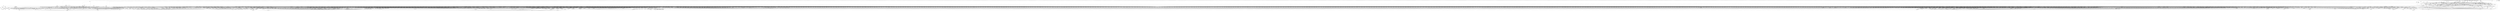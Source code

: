digraph depends {
    node [shape=plaintext]
"alsa-utils-alsamixer" -> "libasound2"
"alsa-utils-alsamixer" -> "libformw5"
"alsa-utils-alsamixer" -> "libmenuw5"
"alsa-utils-alsamixer" -> "libncursesw5"
"alsa-utils-alsamixer" -> "libpanelw5"
"alsa-utils-alsamixer" -> "libtinfo5"
"angstrom-feed-configs" -> "opkg" [style=dotted]
"angstrom-packagegroup-boot" -> "angstrom-version"
"angstrom-packagegroup-boot" -> "packagegroup-boot"
"avahi-daemon" -> "base-files"
"avahi-daemon" -> "base-passwd"
"avahi-daemon" -> "libavahi-common3"
"avahi-daemon" -> "libavahi-core7"
"avahi-daemon" -> "libcap2"
"avahi-daemon" -> "libdaemon0"
"avahi-daemon" -> "libdbus-1-3"
"avahi-daemon" -> "libexpat1"
"avahi-daemon" -> "libnss-mdns" [style=dotted]
"avahi-daemon" -> "shadow"
"avahi-utils" -> "libavahi-client3"
"avahi-utils" -> "libavahi-common3"
"avrdude" -> "hidapi"
"avrdude" -> "libelf1"
"avrdude" -> "libftdi1-2"
"avrdude" -> "libncurses5"
"avrdude" -> "libreadline7"
"avrdude" -> "libusb-0.1-4"
"avrdude" -> "libusb-1.0-0"
"bash" -> "base-files"
"bash" -> "libtinfo5"
"bash" -> "update-alternatives-opkg"
"bluez5" -> "libdbus-1-3"
"bluez5" -> "libglib-2.0-0"
"bluez5" -> "libreadline7"
"bluez5" -> "libudev1"
"bluez5" -> "udev-rules-rpi"
"busybox" -> "busybox-syslog" [style=dotted]
"busybox" -> "busybox-udhcpc" [style=dotted]
"busybox" -> "update-alternatives-opkg"
"ca-certificates" -> "openssl"
"connman-angstrom-settings" -> "connman"
"connman" -> "bluez5"
"connman-client" -> "connman"
"connman-client" -> "libdbus-1-3"
"connman-client" -> "libglib-2.0-0"
"connman-client" -> "libreadline7"
"connman" -> "connman-conf" [style=dotted]
"connman" -> "dbus-1"
"connman" -> "iptables"
"connman" -> "libdbus-1-3"
"connman" -> "libglib-2.0-0"
"connman" -> "libgnutls30"
"connman" -> "ofono"
"connman" -> "update-alternatives-opkg"
"connman" -> "wpa-supplicant"
"cpp" -> "libgmp10"
"cpp" -> "libmpc3"
"cpp" -> "libmpfr4"
"cpp" -> "libz1"
"cpp-symlinks" -> "cpp"
"cpufreq-tweaks" -> "cpufrequtils"
"curl" -> "libcurl4"
"dbus-1" -> "base-files"
"dbus-1" -> "base-passwd"
"dbus-1" -> "libdbus-1-3"
"dbus-1" -> "libexpat1"
"dbus-1" -> "libsystemd0"
"dbus-1" -> "libx11-6"
"dbus-1" -> "shadow"
"e2fsprogs-e2fsck" -> "libblkid1"
"e2fsprogs-e2fsck" -> "libcom-err2"
"e2fsprogs-e2fsck" -> "libe2p2"
"e2fsprogs-e2fsck" -> "libext2fs2"
"e2fsprogs-e2fsck" -> "libuuid1"
"e2fsprogs-resize2fs" -> "libcom-err2"
"e2fsprogs-resize2fs" -> "libe2p2"
"e2fsprogs-resize2fs" -> "libext2fs2"
"ffmpeg" -> "libavcodec58"
"ffmpeg" -> "libavdevice58"
"ffmpeg" -> "libavfilter7"
"ffmpeg" -> "libavformat58"
"ffmpeg" -> "libavutil56"
"ffmpeg" -> "libpostproc55"
"ffmpeg" -> "libswresample3"
"ffmpeg" -> "libswscale5"
"fixmac" -> "ranpwd"
"gptfdisk" -> "libncursesw5"
"gptfdisk" -> "libpopt0"
"gptfdisk" -> "libstdc++6"
"gptfdisk" -> "libtinfo5"
"gptfdisk" -> "libuuid1"
"hidapi" -> "libudev1"
"hidapi" -> "libusb-1.0-0"
"htop" -> "libncursesw5"
"htop" -> "libtinfo5"
"htop" -> "ncurses-terminfo"
"iproute2-tc" -> "iptables"
"iproute2-tc" -> "libelf1"
"iptables" -> "kernel-module-iptable-filter" [style=dotted]
"iptables" -> "kernel-module-iptable-nat" [style=dotted]
"iptables" -> "kernel-module-ip-tables" [style=dotted]
"iptables" -> "kernel-module-ipt-masquerade" [style=dotted]
"iptables" -> "kernel-module-nf-conntrack-ipv4" [style=dotted]
"iptables" -> "kernel-module-nf-conntrack" [style=dotted]
"iptables" -> "kernel-module-nf-defrag-ipv4" [style=dotted]
"iptables" -> "kernel-module-nf-nat" [style=dotted]
"iptables" -> "kernel-module-x-tables" [style=dotted]
"iw" -> "libnl-3-200"
"iw" -> "libnl-genl-3-200"
"kbd" -> "update-alternatives-opkg"
"kernel-module-6lowpan-4.14.34" -> "kernel-module-ipv6-4.14.34"
"kernel-module-6pack-4.14.34" -> "kernel-module-ax25-4.14.34"
"kernel-module-8021q-4.14.34" -> "kernel-module-garp-4.14.34"
"kernel-module-8192cu-4.14.34" -> "kernel-module-cfg80211-4.14.34"
"kernel-module-9p-4.14.34" -> "kernel-module-9pnet-4.14.34"
"kernel-module-act-ipt-4.14.34" -> "kernel-module-x-tables-4.14.34"
"kernel-module-ad714x-i2c-4.14.34" -> "kernel-module-ad714x-4.14.34"
"kernel-module-ad714x-spi-4.14.34" -> "kernel-module-ad714x-4.14.34"
"kernel-module-ads1015-4.14.34" -> "kernel-module-hwmon-4.14.34"
"kernel-module-ads7846-4.14.34" -> "kernel-module-hwmon-4.14.34"
"kernel-module-adxl34x-i2c-4.14.34" -> "kernel-module-adxl34x-4.14.34"
"kernel-module-adxl34x-spi-4.14.34" -> "kernel-module-adxl34x-4.14.34"
"kernel-module-aes-arm-bs-4.14.34" -> "kernel-module-crypto-simd-4.14.34"
"kernel-module-af9033-4.14.34" -> "kernel-module-dvb-core-4.14.34"
"kernel-module-ah6-4.14.34" -> "kernel-module-ipv6-4.14.34"
"kernel-module-aircable-4.14.34" -> "kernel-module-usbserial-4.14.34"
"kernel-module-algif-skcipher-4.14.34" -> "kernel-module-af-alg-4.14.34"
"kernel-module-appletalk-4.14.34" -> "kernel-module-psnap-4.14.34"
"kernel-module-ar5523-4.14.34" -> "kernel-module-cfg80211-4.14.34"
"kernel-module-ar5523-4.14.34" -> "kernel-module-mac80211-4.14.34"
"kernel-module-arizona-micsupp-4.14.34" -> "kernel-module-snd-soc-core-4.14.34"
"kernel-module-ark3116-4.14.34" -> "kernel-module-usbserial-4.14.34"
"kernel-module-arptable-filter-4.14.34" -> "kernel-module-arp-tables-4.14.34"
"kernel-module-arptable-filter-4.14.34" -> "kernel-module-x-tables-4.14.34"
"kernel-module-arp-tables-4.14.34" -> "kernel-module-x-tables-4.14.34"
"kernel-module-arpt-mangle-4.14.34" -> "kernel-module-x-tables-4.14.34"
"kernel-module-async-memcpy-4.14.34" -> "kernel-module-async-tx-4.14.34"
"kernel-module-async-pq-4.14.34" -> "kernel-module-async-tx-4.14.34"
"kernel-module-async-pq-4.14.34" -> "kernel-module-async-xor-4.14.34"
"kernel-module-async-pq-4.14.34" -> "kernel-module-raid6-pq-4.14.34"
"kernel-module-async-raid6-recov-4.14.34" -> "kernel-module-async-tx-4.14.34"
"kernel-module-async-raid6-recov-4.14.34" -> "kernel-module-raid6-pq-4.14.34"
"kernel-module-async-xor-4.14.34" -> "kernel-module-async-tx-4.14.34"
"kernel-module-async-xor-4.14.34" -> "kernel-module-xor-4.14.34"
"kernel-module-at76c50x-usb-4.14.34" -> "kernel-module-cfg80211-4.14.34"
"kernel-module-at76c50x-usb-4.14.34" -> "kernel-module-mac80211-4.14.34"
"kernel-module-at86rf230-4.14.34" -> "kernel-module-mac802154-4.14.34"
"kernel-module-ath3k-4.14.34" -> "kernel-module-bluetooth-4.14.34"
"kernel-module-ath-4.14.34" -> "kernel-module-cfg80211-4.14.34"
"kernel-module-ath6kl-core-4.14.34" -> "kernel-module-cfg80211-4.14.34"
"kernel-module-ath6kl-usb-4.14.34" -> "kernel-module-ath6kl-core-4.14.34"
"kernel-module-ath9k-4.14.34" -> "kernel-module-ath-4.14.34"
"kernel-module-ath9k-4.14.34" -> "kernel-module-ath9k-common-4.14.34"
"kernel-module-ath9k-4.14.34" -> "kernel-module-ath9k-hw-4.14.34"
"kernel-module-ath9k-4.14.34" -> "kernel-module-cfg80211-4.14.34"
"kernel-module-ath9k-4.14.34" -> "kernel-module-mac80211-4.14.34"
"kernel-module-ath9k-common-4.14.34" -> "kernel-module-ath-4.14.34"
"kernel-module-ath9k-common-4.14.34" -> "kernel-module-ath9k-hw-4.14.34"
"kernel-module-ath9k-common-4.14.34" -> "kernel-module-cfg80211-4.14.34"
"kernel-module-ath9k-htc-4.14.34" -> "kernel-module-ath-4.14.34"
"kernel-module-ath9k-htc-4.14.34" -> "kernel-module-ath9k-common-4.14.34"
"kernel-module-ath9k-htc-4.14.34" -> "kernel-module-ath9k-hw-4.14.34"
"kernel-module-ath9k-htc-4.14.34" -> "kernel-module-cfg80211-4.14.34"
"kernel-module-ath9k-htc-4.14.34" -> "kernel-module-mac80211-4.14.34"
"kernel-module-ath9k-hw-4.14.34" -> "kernel-module-ath-4.14.34"
"kernel-module-au0828-4.14.34" -> "kernel-module-dvb-core-4.14.34"
"kernel-module-au0828-4.14.34" -> "kernel-module-media-4.14.34"
"kernel-module-au0828-4.14.34" -> "kernel-module-tveeprom-4.14.34"
"kernel-module-au0828-4.14.34" -> "kernel-module-v4l2-common-4.14.34"
"kernel-module-au0828-4.14.34" -> "kernel-module-videobuf2-core-4.14.34"
"kernel-module-au0828-4.14.34" -> "kernel-module-videobuf2-v4l2-4.14.34"
"kernel-module-au0828-4.14.34" -> "kernel-module-videobuf2-vmalloc-4.14.34"
"kernel-module-au0828-4.14.34" -> "kernel-module-videodev-4.14.34"
"kernel-module-au8522-decoder-4.14.34" -> "kernel-module-au8522-common-4.14.34"
"kernel-module-au8522-decoder-4.14.34" -> "kernel-module-media-4.14.34"
"kernel-module-au8522-decoder-4.14.34" -> "kernel-module-v4l2-common-4.14.34"
"kernel-module-au8522-decoder-4.14.34" -> "kernel-module-videodev-4.14.34"
"kernel-module-au8522-dig-4.14.34" -> "kernel-module-au8522-common-4.14.34"
"kernel-module-authencesn-4.14.34" -> "kernel-module-authenc-4.14.34"
"kernel-module-b2c2-flexcop-4.14.34" -> "kernel-module-cx24113-4.14.34"
"kernel-module-b2c2-flexcop-4.14.34" -> "kernel-module-cx24123-4.14.34"
"kernel-module-b2c2-flexcop-4.14.34" -> "kernel-module-dvb-core-4.14.34"
"kernel-module-b2c2-flexcop-4.14.34" -> "kernel-module-s5h1420-4.14.34"
"kernel-module-b2c2-flexcop-usb-4.14.34" -> "kernel-module-b2c2-flexcop-4.14.34"
"kernel-module-b43-4.14.34" -> "kernel-module-bcma-4.14.34"
"kernel-module-b43-4.14.34" -> "kernel-module-cfg80211-4.14.34"
"kernel-module-b43-4.14.34" -> "kernel-module-mac80211-4.14.34"
"kernel-module-b43-4.14.34" -> "kernel-module-ssb-4.14.34"
"kernel-module-b43legacy-4.14.34" -> "kernel-module-cfg80211-4.14.34"
"kernel-module-b43legacy-4.14.34" -> "kernel-module-mac80211-4.14.34"
"kernel-module-b43legacy-4.14.34" -> "kernel-module-ssb-4.14.34"
"kernel-module-baycom-ser-fdx-4.14.34" -> "kernel-module-hdlcdrv-4.14.34"
"kernel-module-baycom-ser-hdx-4.14.34" -> "kernel-module-hdlcdrv-4.14.34"
"kernel-module-bcm203x-4.14.34" -> "kernel-module-bluetooth-4.14.34"
"kernel-module-bcm2835-smi-dev-4.14.34" -> "kernel-module-bcm2835-smi-4.14.34"
"kernel-module-bcm2835-smi-nand-4.14.34" -> "kernel-module-bcm2835-smi-4.14.34"
"kernel-module-bcm2835-smi-nand-4.14.34" -> "kernel-module-mtd-4.14.34"
"kernel-module-bcm2835-smi-nand-4.14.34" -> "kernel-module-nand-4.14.34"
"kernel-module-bcm2835-v4l2-4.14.34" -> "kernel-module-v4l2-common-4.14.34"
"kernel-module-bcm2835-v4l2-4.14.34" -> "kernel-module-videobuf2-core-4.14.34"
"kernel-module-bcm2835-v4l2-4.14.34" -> "kernel-module-videobuf2-v4l2-4.14.34"
"kernel-module-bcm2835-v4l2-4.14.34" -> "kernel-module-videobuf2-vmalloc-4.14.34"
"kernel-module-bcm2835-v4l2-4.14.34" -> "kernel-module-videodev-4.14.34"
"kernel-module-belkin-sa-4.14.34" -> "kernel-module-usbserial-4.14.34"
"kernel-module-bfusb-4.14.34" -> "kernel-module-bluetooth-4.14.34"
"kernel-module-bluetooth-4.14.34" -> "kernel-module-ecdh-generic-4.14.34"
"kernel-module-bluetooth-4.14.34" -> "kernel-module-rfkill-4.14.34"
"kernel-module-bluetooth-6lowpan-4.14.34" -> "kernel-module-6lowpan-4.14.34"
"kernel-module-bluetooth-6lowpan-4.14.34" -> "kernel-module-bluetooth-4.14.34"
"kernel-module-bmp280-4.14.34" -> "kernel-module-industrialio-4.14.34"
"kernel-module-bmp280-i2c-4.14.34" -> "kernel-module-bmp280-4.14.34"
"kernel-module-bmp280-spi-4.14.34" -> "kernel-module-bmp280-4.14.34"
"kernel-module-bnep-4.14.34" -> "kernel-module-bluetooth-4.14.34"
"kernel-module-bpa10x-4.14.34" -> "kernel-module-bluetooth-4.14.34"
"kernel-module-bpa10x-4.14.34" -> "kernel-module-hci-uart-4.14.34"
"kernel-module-bpqether-4.14.34" -> "kernel-module-ax25-4.14.34"
"kernel-module-brcmfmac-4.14.34" -> "kernel-module-brcmutil-4.14.34"
"kernel-module-brcmfmac-4.14.34" -> "kernel-module-cfg80211-4.14.34"
"kernel-module-bridge-4.14.34" -> "kernel-module-ipv6-4.14.34"
"kernel-module-bridge-4.14.34" -> "kernel-module-llc-4.14.34"
"kernel-module-bridge-4.14.34" -> "kernel-module-stp-4.14.34"
"kernel-module-br-netfilter-4.14.34" -> "kernel-module-bridge-4.14.34"
"kernel-module-bsd-comp-4.14.34" -> "kernel-module-ppp-generic-4.14.34"
"kernel-module-btbcm-4.14.34" -> "kernel-module-bluetooth-4.14.34"
"kernel-module-btintel-4.14.34" -> "kernel-module-bluetooth-4.14.34"
"kernel-module-btmrvl-4.14.34" -> "kernel-module-bluetooth-4.14.34"
"kernel-module-btmrvl-sdio-4.14.34" -> "kernel-module-bluetooth-4.14.34"
"kernel-module-btmrvl-sdio-4.14.34" -> "kernel-module-btmrvl-4.14.34"
"kernel-module-btrfs-4.14.34" -> "kernel-module-lzo-compress-4.14.34"
"kernel-module-btrfs-4.14.34" -> "kernel-module-raid6-pq-4.14.34"
"kernel-module-btrfs-4.14.34" -> "kernel-module-xor-4.14.34"
"kernel-module-btrfs-4.14.34" -> "kernel-module-zlib-deflate-4.14.34"
"kernel-module-btrfs-4.14.34" -> "kernel-module-zstd-compress-4.14.34"
"kernel-module-btrfs-4.14.34" -> "kernel-module-zstd-decompress-4.14.34"
"kernel-module-btrtl-4.14.34" -> "kernel-module-bluetooth-4.14.34"
"kernel-module-btusb-4.14.34" -> "kernel-module-bluetooth-4.14.34"
"kernel-module-btusb-4.14.34" -> "kernel-module-btbcm-4.14.34"
"kernel-module-btusb-4.14.34" -> "kernel-module-btintel-4.14.34"
"kernel-module-btusb-4.14.34" -> "kernel-module-btrtl-4.14.34"
"kernel-module-btwilink-4.14.34" -> "kernel-module-bluetooth-4.14.34"
"kernel-module-btwilink-4.14.34" -> "kernel-module-st-drv-4.14.34"
"kernel-module-can-bcm-4.14.34" -> "kernel-module-can-4.14.34"
"kernel-module-can-gw-4.14.34" -> "kernel-module-can-4.14.34"
"kernel-module-can-raw-4.14.34" -> "kernel-module-can-4.14.34"
"kernel-module-carl9170-4.14.34" -> "kernel-module-ath-4.14.34"
"kernel-module-carl9170-4.14.34" -> "kernel-module-cfg80211-4.14.34"
"kernel-module-carl9170-4.14.34" -> "kernel-module-mac80211-4.14.34"
"kernel-module-cast5-generic-4.14.34" -> "kernel-module-cast-common-4.14.34"
"kernel-module-cc2520-4.14.34" -> "kernel-module-crc-ccitt-4.14.34"
"kernel-module-cc2520-4.14.34" -> "kernel-module-mac802154-4.14.34"
"kernel-module-cdc-mbim-4.14.34" -> "kernel-module-cdc-ncm-4.14.34"
"kernel-module-cdc-mbim-4.14.34" -> "kernel-module-cdc-wdm-4.14.34"
"kernel-module-cfg80211-4.14.34" -> "kernel-module-rfkill-4.14.34"
"kernel-module-ch341-4.14.34" -> "kernel-module-usbserial-4.14.34"
"kernel-module-cp210x-4.14.34" -> "kernel-module-usbserial-4.14.34"
"kernel-module-cpia2-4.14.34" -> "kernel-module-v4l2-common-4.14.34"
"kernel-module-cpia2-4.14.34" -> "kernel-module-videodev-4.14.34"
"kernel-module-crypto-simd-4.14.34" -> "kernel-module-cryptd-4.14.34"
"kernel-module-cs53l32a-4.14.34" -> "kernel-module-v4l2-common-4.14.34"
"kernel-module-cs53l32a-4.14.34" -> "kernel-module-videodev-4.14.34"
"kernel-module-cuse-4.14.34" -> "kernel-module-fuse-4.14.34"
"kernel-module-cx231xx-4.14.34" -> "kernel-module-cx2341x-4.14.34"
"kernel-module-cx231xx-4.14.34" -> "kernel-module-i2c-mux-4.14.34"
"kernel-module-cx231xx-4.14.34" -> "kernel-module-media-4.14.34"
"kernel-module-cx231xx-4.14.34" -> "kernel-module-tveeprom-4.14.34"
"kernel-module-cx231xx-4.14.34" -> "kernel-module-v4l2-common-4.14.34"
"kernel-module-cx231xx-4.14.34" -> "kernel-module-videobuf-core-4.14.34"
"kernel-module-cx231xx-4.14.34" -> "kernel-module-videobuf-vmalloc-4.14.34"
"kernel-module-cx231xx-4.14.34" -> "kernel-module-videodev-4.14.34"
"kernel-module-cx231xx-alsa-4.14.34" -> "kernel-module-cx231xx-4.14.34"
"kernel-module-cx231xx-alsa-4.14.34" -> "kernel-module-snd-4.14.34"
"kernel-module-cx231xx-alsa-4.14.34" -> "kernel-module-snd-pcm-4.14.34"
"kernel-module-cx231xx-dvb-4.14.34" -> "kernel-module-cx231xx-4.14.34"
"kernel-module-cx231xx-dvb-4.14.34" -> "kernel-module-dvb-core-4.14.34"
"kernel-module-cx2341x-4.14.34" -> "kernel-module-v4l2-common-4.14.34"
"kernel-module-cx2341x-4.14.34" -> "kernel-module-videodev-4.14.34"
"kernel-module-cx25840-4.14.34" -> "kernel-module-media-4.14.34"
"kernel-module-cx25840-4.14.34" -> "kernel-module-v4l2-common-4.14.34"
"kernel-module-cx25840-4.14.34" -> "kernel-module-videodev-4.14.34"
"kernel-module-cxacru-4.14.34" -> "kernel-module-atm-4.14.34"
"kernel-module-cxacru-4.14.34" -> "kernel-module-usbatm-4.14.34"
"kernel-module-cxd2820r-4.14.34" -> "kernel-module-dvb-core-4.14.34"
"kernel-module-cxd2841er-4.14.34" -> "kernel-module-dvb-core-4.14.34"
"kernel-module-cxd2880-spi-4.14.34" -> "kernel-module-dvb-core-4.14.34"
"kernel-module-cyberjack-4.14.34" -> "kernel-module-usbserial-4.14.34"
"kernel-module-cypress-m8-4.14.34" -> "kernel-module-usbserial-4.14.34"
"kernel-module-deflate-4.14.34" -> "kernel-module-zlib-deflate-4.14.34"
"kernel-module-dht11-4.14.34" -> "kernel-module-industrialio-4.14.34"
"kernel-module-dib3000mc-4.14.34" -> "kernel-module-dibx000-common-4.14.34"
"kernel-module-dib7000m-4.14.34" -> "kernel-module-dibx000-common-4.14.34"
"kernel-module-dib7000p-4.14.34" -> "kernel-module-dibx000-common-4.14.34"
"kernel-module-dib7000p-4.14.34" -> "kernel-module-dvb-core-4.14.34"
"kernel-module-dib8000-4.14.34" -> "kernel-module-dibx000-common-4.14.34"
"kernel-module-dib8000-4.14.34" -> "kernel-module-dvb-core-4.14.34"
"kernel-module-dib9000-4.14.34" -> "kernel-module-dibx000-common-4.14.34"
"kernel-module-dib9000-4.14.34" -> "kernel-module-dvb-core-4.14.34"
"kernel-module-digi-acceleport-4.14.34" -> "kernel-module-usbserial-4.14.34"
"kernel-module-dm-bufio-4.14.34" -> "kernel-module-dm-mod-4.14.34"
"kernel-module-dm-crypt-4.14.34" -> "kernel-module-dm-mod-4.14.34"
"kernel-module-dm-delay-4.14.34" -> "kernel-module-dm-mod-4.14.34"
"kernel-module-dm-log-4.14.34" -> "kernel-module-dm-mod-4.14.34"
"kernel-module-dm-log-userspace-4.14.34" -> "kernel-module-cn-4.14.34"
"kernel-module-dm-log-userspace-4.14.34" -> "kernel-module-dm-log-4.14.34"
"kernel-module-dm-log-userspace-4.14.34" -> "kernel-module-dm-mod-4.14.34"
"kernel-module-dm-mirror-4.14.34" -> "kernel-module-dm-log-4.14.34"
"kernel-module-dm-mirror-4.14.34" -> "kernel-module-dm-mod-4.14.34"
"kernel-module-dm-mirror-4.14.34" -> "kernel-module-dm-region-hash-4.14.34"
"kernel-module-dm-mod-4.14.34" -> "kernel-module-dax-4.14.34"
"kernel-module-dm-persistent-data-4.14.34" -> "kernel-module-dm-bufio-4.14.34"
"kernel-module-dm-raid-4.14.34" -> "kernel-module-dm-mod-4.14.34"
"kernel-module-dm-raid-4.14.34" -> "kernel-module-md-mod-4.14.34"
"kernel-module-dm-raid-4.14.34" -> "kernel-module-raid456-4.14.34"
"kernel-module-dm-region-hash-4.14.34" -> "kernel-module-dm-log-4.14.34"
"kernel-module-dm-snapshot-4.14.34" -> "kernel-module-dm-bufio-4.14.34"
"kernel-module-dm-snapshot-4.14.34" -> "kernel-module-dm-mod-4.14.34"
"kernel-module-dm-thin-pool-4.14.34" -> "kernel-module-dm-bio-prison-4.14.34"
"kernel-module-dm-thin-pool-4.14.34" -> "kernel-module-dm-mod-4.14.34"
"kernel-module-dm-thin-pool-4.14.34" -> "kernel-module-dm-persistent-data-4.14.34"
"kernel-module-dm-zero-4.14.34" -> "kernel-module-dm-mod-4.14.34"
"kernel-module-drbd-4.14.34" -> "kernel-module-lru-cache-4.14.34"
"kernel-module-drm-kms-helper-4.14.34" -> "kernel-module-drm-4.14.34"
"kernel-module-drm-kms-helper-4.14.34" -> "kernel-module-fb-sys-fops-4.14.34"
"kernel-module-drm-kms-helper-4.14.34" -> "kernel-module-syscopyarea-4.14.34"
"kernel-module-drm-kms-helper-4.14.34" -> "kernel-module-sysfillrect-4.14.34"
"kernel-module-drm-kms-helper-4.14.34" -> "kernel-module-sysimgblt-4.14.34"
"kernel-module-drxk-4.14.34" -> "kernel-module-dvb-core-4.14.34"
"kernel-module-ds1621-4.14.34" -> "kernel-module-hwmon-4.14.34"
"kernel-module-ds1wm-4.14.34" -> "kernel-module-wire-4.14.34"
"kernel-module-ds2482-4.14.34" -> "kernel-module-wire-4.14.34"
"kernel-module-ds2490-4.14.34" -> "kernel-module-wire-4.14.34"
"kernel-module-ds2760-battery-4.14.34" -> "kernel-module-w1-ds2760-4.14.34"
"kernel-module-dsbr100-4.14.34" -> "kernel-module-videodev-4.14.34"
"kernel-module-dvb-as102-4.14.34" -> "kernel-module-dvb-core-4.14.34"
"kernel-module-dvb-usb-4.14.34" -> "kernel-module-dvb-core-4.14.34"
"kernel-module-dvb-usb-a800-4.14.34" -> "kernel-module-dvb-usb-4.14.34"
"kernel-module-dvb-usb-a800-4.14.34" -> "kernel-module-dvb-usb-dibusb-common-4.14.34"
"kernel-module-dvb-usb-a800-4.14.34" -> "kernel-module-dvb-usb-dibusb-mc-common-4.14.34"
"kernel-module-dvb-usb-af9005-4.14.34" -> "kernel-module-dvb-usb-4.14.34"
"kernel-module-dvb-usb-af9015-4.14.34" -> "kernel-module-dvb-usb-v2-4.14.34"
"kernel-module-dvb-usb-af9035-4.14.34" -> "kernel-module-dvb-usb-v2-4.14.34"
"kernel-module-dvb-usb-anysee-4.14.34" -> "kernel-module-dvb-core-4.14.34"
"kernel-module-dvb-usb-anysee-4.14.34" -> "kernel-module-dvb-usb-v2-4.14.34"
"kernel-module-dvb-usb-au6610-4.14.34" -> "kernel-module-dvb-usb-v2-4.14.34"
"kernel-module-dvb-usb-az6007-4.14.34" -> "kernel-module-cypress-firmware-4.14.34"
"kernel-module-dvb-usb-az6007-4.14.34" -> "kernel-module-dvb-core-4.14.34"
"kernel-module-dvb-usb-az6007-4.14.34" -> "kernel-module-dvb-usb-v2-4.14.34"
"kernel-module-dvb-usb-az6027-4.14.34" -> "kernel-module-dvb-core-4.14.34"
"kernel-module-dvb-usb-az6027-4.14.34" -> "kernel-module-dvb-usb-4.14.34"
"kernel-module-dvb-usb-az6027-4.14.34" -> "kernel-module-stb0899-4.14.34"
"kernel-module-dvb-usb-az6027-4.14.34" -> "kernel-module-stb6100-4.14.34"
"kernel-module-dvb-usb-ce6230-4.14.34" -> "kernel-module-dvb-usb-v2-4.14.34"
"kernel-module-dvb-usb-cinergyt2-4.14.34" -> "kernel-module-dvb-usb-4.14.34"
"kernel-module-dvb-usb-cxusb-4.14.34" -> "kernel-module-dib0070-4.14.34"
"kernel-module-dvb-usb-cxusb-4.14.34" -> "kernel-module-dvb-usb-4.14.34"
"kernel-module-dvb-usb-dib0700-4.14.34" -> "kernel-module-dib0070-4.14.34"
"kernel-module-dvb-usb-dib0700-4.14.34" -> "kernel-module-dib0090-4.14.34"
"kernel-module-dvb-usb-dib0700-4.14.34" -> "kernel-module-dib3000mc-4.14.34"
"kernel-module-dvb-usb-dib0700-4.14.34" -> "kernel-module-dib7000m-4.14.34"
"kernel-module-dvb-usb-dib0700-4.14.34" -> "kernel-module-dib9000-4.14.34"
"kernel-module-dvb-usb-dib0700-4.14.34" -> "kernel-module-dibx000-common-4.14.34"
"kernel-module-dvb-usb-dib0700-4.14.34" -> "kernel-module-dvb-usb-4.14.34"
"kernel-module-dvb-usb-dibusb-common-4.14.34" -> "kernel-module-dvb-usb-4.14.34"
"kernel-module-dvb-usb-dibusb-mb-4.14.34" -> "kernel-module-dvb-usb-4.14.34"
"kernel-module-dvb-usb-dibusb-mb-4.14.34" -> "kernel-module-dvb-usb-dibusb-common-4.14.34"
"kernel-module-dvb-usb-dibusb-mc-4.14.34" -> "kernel-module-dvb-usb-4.14.34"
"kernel-module-dvb-usb-dibusb-mc-4.14.34" -> "kernel-module-dvb-usb-dibusb-common-4.14.34"
"kernel-module-dvb-usb-dibusb-mc-4.14.34" -> "kernel-module-dvb-usb-dibusb-mc-common-4.14.34"
"kernel-module-dvb-usb-dibusb-mc-common-4.14.34" -> "kernel-module-dib3000mc-4.14.34"
"kernel-module-dvb-usb-dibusb-mc-common-4.14.34" -> "kernel-module-dvb-usb-dibusb-common-4.14.34"
"kernel-module-dvb-usb-digitv-4.14.34" -> "kernel-module-dvb-usb-4.14.34"
"kernel-module-dvb-usb-dtt200u-4.14.34" -> "kernel-module-dvb-usb-4.14.34"
"kernel-module-dvb-usb-dtv5100-4.14.34" -> "kernel-module-dvb-usb-4.14.34"
"kernel-module-dvb-usb-dvbsky-4.14.34" -> "kernel-module-dvb-core-4.14.34"
"kernel-module-dvb-usb-dvbsky-4.14.34" -> "kernel-module-dvb-usb-v2-4.14.34"
"kernel-module-dvb-usb-dvbsky-4.14.34" -> "kernel-module-m88ds3103-4.14.34"
"kernel-module-dvb-usb-dw2102-4.14.34" -> "kernel-module-dvb-core-4.14.34"
"kernel-module-dvb-usb-dw2102-4.14.34" -> "kernel-module-dvb-usb-4.14.34"
"kernel-module-dvb-usb-ec168-4.14.34" -> "kernel-module-dvb-usb-v2-4.14.34"
"kernel-module-dvb-usb-friio-4.14.34" -> "kernel-module-dvb-usb-4.14.34"
"kernel-module-dvb-usb-gl861-4.14.34" -> "kernel-module-dvb-usb-v2-4.14.34"
"kernel-module-dvb-usb-gp8psk-4.14.34" -> "kernel-module-dvb-usb-4.14.34"
"kernel-module-dvb-usb-lmedm04-4.14.34" -> "kernel-module-dvb-core-4.14.34"
"kernel-module-dvb-usb-lmedm04-4.14.34" -> "kernel-module-dvb-usb-v2-4.14.34"
"kernel-module-dvb-usb-m920x-4.14.34" -> "kernel-module-dvb-usb-4.14.34"
"kernel-module-dvb-usb-mxl111sf-4.14.34" -> "kernel-module-dvb-usb-v2-4.14.34"
"kernel-module-dvb-usb-mxl111sf-4.14.34" -> "kernel-module-tveeprom-4.14.34"
"kernel-module-dvb-usb-nova-t-usb2-4.14.34" -> "kernel-module-dvb-usb-4.14.34"
"kernel-module-dvb-usb-nova-t-usb2-4.14.34" -> "kernel-module-dvb-usb-dibusb-common-4.14.34"
"kernel-module-dvb-usb-nova-t-usb2-4.14.34" -> "kernel-module-dvb-usb-dibusb-mc-common-4.14.34"
"kernel-module-dvb-usb-opera-4.14.34" -> "kernel-module-dvb-usb-4.14.34"
"kernel-module-dvb-usb-pctv452e-4.14.34" -> "kernel-module-dvb-core-4.14.34"
"kernel-module-dvb-usb-pctv452e-4.14.34" -> "kernel-module-dvb-usb-4.14.34"
"kernel-module-dvb-usb-pctv452e-4.14.34" -> "kernel-module-ttpci-eeprom-4.14.34"
"kernel-module-dvb-usb-rtl28xxu-4.14.34" -> "kernel-module-dvb-usb-v2-4.14.34"
"kernel-module-dvb-usb-technisat-usb2-4.14.34" -> "kernel-module-dvb-core-4.14.34"
"kernel-module-dvb-usb-technisat-usb2-4.14.34" -> "kernel-module-dvb-usb-4.14.34"
"kernel-module-dvb-usb-ttusb2-4.14.34" -> "kernel-module-dvb-core-4.14.34"
"kernel-module-dvb-usb-ttusb2-4.14.34" -> "kernel-module-dvb-usb-4.14.34"
"kernel-module-dvb-usb-umt-010-4.14.34" -> "kernel-module-dvb-usb-4.14.34"
"kernel-module-dvb-usb-umt-010-4.14.34" -> "kernel-module-dvb-usb-dibusb-common-4.14.34"
"kernel-module-dvb-usb-v2-4.14.34" -> "kernel-module-dvb-core-4.14.34"
"kernel-module-dvb-usb-vp702x-4.14.34" -> "kernel-module-dvb-usb-4.14.34"
"kernel-module-dvb-usb-vp7045-4.14.34" -> "kernel-module-dvb-usb-4.14.34"
"kernel-module-dwc2-4.14.34" -> "kernel-module-udc-core-4.14.34"
"kernel-module-e4000-4.14.34" -> "kernel-module-v4l2-common-4.14.34"
"kernel-module-e4000-4.14.34" -> "kernel-module-videodev-4.14.34"
"kernel-module-ebt-802-3-4.14.34" -> "kernel-module-x-tables-4.14.34"
"kernel-module-ebtable-broute-4.14.34" -> "kernel-module-bridge-4.14.34"
"kernel-module-ebtable-broute-4.14.34" -> "kernel-module-ebtables-4.14.34"
"kernel-module-ebtable-filter-4.14.34" -> "kernel-module-ebtables-4.14.34"
"kernel-module-ebtable-nat-4.14.34" -> "kernel-module-ebtables-4.14.34"
"kernel-module-ebtables-4.14.34" -> "kernel-module-x-tables-4.14.34"
"kernel-module-ebt-among-4.14.34" -> "kernel-module-x-tables-4.14.34"
"kernel-module-ebt-arp-4.14.34" -> "kernel-module-x-tables-4.14.34"
"kernel-module-ebt-arpreply-4.14.34" -> "kernel-module-x-tables-4.14.34"
"kernel-module-ebt-dnat-4.14.34" -> "kernel-module-x-tables-4.14.34"
"kernel-module-ebt-ip-4.14.34" -> "kernel-module-x-tables-4.14.34"
"kernel-module-ebt-ip6-4.14.34" -> "kernel-module-x-tables-4.14.34"
"kernel-module-ebt-limit-4.14.34" -> "kernel-module-x-tables-4.14.34"
"kernel-module-ebt-log-4.14.34" -> "kernel-module-x-tables-4.14.34"
"kernel-module-ebt-mark-4.14.34" -> "kernel-module-x-tables-4.14.34"
"kernel-module-ebt-mark-m-4.14.34" -> "kernel-module-x-tables-4.14.34"
"kernel-module-ebt-nflog-4.14.34" -> "kernel-module-x-tables-4.14.34"
"kernel-module-ebt-pkttype-4.14.34" -> "kernel-module-x-tables-4.14.34"
"kernel-module-ebt-redirect-4.14.34" -> "kernel-module-x-tables-4.14.34"
"kernel-module-ebt-snat-4.14.34" -> "kernel-module-x-tables-4.14.34"
"kernel-module-ebt-stp-4.14.34" -> "kernel-module-x-tables-4.14.34"
"kernel-module-ebt-vlan-4.14.34" -> "kernel-module-x-tables-4.14.34"
"kernel-module-em28xx-4.14.34" -> "kernel-module-media-4.14.34"
"kernel-module-em28xx-4.14.34" -> "kernel-module-tveeprom-4.14.34"
"kernel-module-em28xx-4.14.34" -> "kernel-module-v4l2-common-4.14.34"
"kernel-module-em28xx-alsa-4.14.34" -> "kernel-module-em28xx-4.14.34"
"kernel-module-em28xx-alsa-4.14.34" -> "kernel-module-snd-4.14.34"
"kernel-module-em28xx-alsa-4.14.34" -> "kernel-module-snd-pcm-4.14.34"
"kernel-module-em28xx-dvb-4.14.34" -> "kernel-module-dvb-core-4.14.34"
"kernel-module-em28xx-dvb-4.14.34" -> "kernel-module-em28xx-4.14.34"
"kernel-module-em28xx-rc-4.14.34" -> "kernel-module-em28xx-4.14.34"
"kernel-module-em28xx-v4l-4.14.34" -> "kernel-module-em28xx-4.14.34"
"kernel-module-em28xx-v4l-4.14.34" -> "kernel-module-media-4.14.34"
"kernel-module-em28xx-v4l-4.14.34" -> "kernel-module-v4l2-common-4.14.34"
"kernel-module-em28xx-v4l-4.14.34" -> "kernel-module-videobuf2-core-4.14.34"
"kernel-module-em28xx-v4l-4.14.34" -> "kernel-module-videobuf2-v4l2-4.14.34"
"kernel-module-em28xx-v4l-4.14.34" -> "kernel-module-videobuf2-vmalloc-4.14.34"
"kernel-module-em28xx-v4l-4.14.34" -> "kernel-module-videodev-4.14.34"
"kernel-module-em-ipset-4.14.34" -> "kernel-module-ip-set-4.14.34"
"kernel-module-empeg-4.14.34" -> "kernel-module-usbserial-4.14.34"
"kernel-module-esp6-4.14.34" -> "kernel-module-ipv6-4.14.34"
"kernel-module-extcon-arizona-4.14.34" -> "kernel-module-extcon-core-4.14.34"
"kernel-module-extcon-arizona-4.14.34" -> "kernel-module-snd-soc-core-4.14.34"
"kernel-module-f81232-4.14.34" -> "kernel-module-usbserial-4.14.34"
"kernel-module-fb-agm1264k-fl-4.14.34" -> "kernel-module-fbtft-4.14.34"
"kernel-module-fb-bd663474-4.14.34" -> "kernel-module-fbtft-4.14.34"
"kernel-module-fb-hx8340bn-4.14.34" -> "kernel-module-fbtft-4.14.34"
"kernel-module-fb-hx8347d-4.14.34" -> "kernel-module-fbtft-4.14.34"
"kernel-module-fb-hx8353d-4.14.34" -> "kernel-module-fbtft-4.14.34"
"kernel-module-fb-hx8357d-4.14.34" -> "kernel-module-fbtft-4.14.34"
"kernel-module-fb-ili9163-4.14.34" -> "kernel-module-fbtft-4.14.34"
"kernel-module-fb-ili9320-4.14.34" -> "kernel-module-fbtft-4.14.34"
"kernel-module-fb-ili9325-4.14.34" -> "kernel-module-fbtft-4.14.34"
"kernel-module-fb-ili9340-4.14.34" -> "kernel-module-fbtft-4.14.34"
"kernel-module-fb-ili9341-4.14.34" -> "kernel-module-fbtft-4.14.34"
"kernel-module-fb-ili9481-4.14.34" -> "kernel-module-fbtft-4.14.34"
"kernel-module-fb-ili9486-4.14.34" -> "kernel-module-fbtft-4.14.34"
"kernel-module-fb-pcd8544-4.14.34" -> "kernel-module-fbtft-4.14.34"
"kernel-module-fb-ra8875-4.14.34" -> "kernel-module-fbtft-4.14.34"
"kernel-module-fb-s6d02a1-4.14.34" -> "kernel-module-fbtft-4.14.34"
"kernel-module-fb-s6d1121-4.14.34" -> "kernel-module-fbtft-4.14.34"
"kernel-module-fb-ssd1289-4.14.34" -> "kernel-module-fbtft-4.14.34"
"kernel-module-fb-ssd1306-4.14.34" -> "kernel-module-fbtft-4.14.34"
"kernel-module-fb-ssd1331-4.14.34" -> "kernel-module-fbtft-4.14.34"
"kernel-module-fb-ssd1351-4.14.34" -> "kernel-module-fbtft-4.14.34"
"kernel-module-fb-st7735r-4.14.34" -> "kernel-module-fbtft-4.14.34"
"kernel-module-fb-st7789v-4.14.34" -> "kernel-module-fbtft-4.14.34"
"kernel-module-fbtft-4.14.34" -> "kernel-module-fb-sys-fops-4.14.34"
"kernel-module-fbtft-4.14.34" -> "kernel-module-syscopyarea-4.14.34"
"kernel-module-fbtft-4.14.34" -> "kernel-module-sysfillrect-4.14.34"
"kernel-module-fbtft-4.14.34" -> "kernel-module-sysimgblt-4.14.34"
"kernel-module-fbtft-device-4.14.34" -> "kernel-module-fbtft-4.14.34"
"kernel-module-fb-tinylcd-4.14.34" -> "kernel-module-fbtft-4.14.34"
"kernel-module-fb-tls8204-4.14.34" -> "kernel-module-fbtft-4.14.34"
"kernel-module-fb-uc1701-4.14.34" -> "kernel-module-fbtft-4.14.34"
"kernel-module-fb-upd161704-4.14.34" -> "kernel-module-fbtft-4.14.34"
"kernel-module-fb-watterott-4.14.34" -> "kernel-module-fbtft-4.14.34"
"kernel-module-fc2580-4.14.34" -> "kernel-module-v4l2-common-4.14.34"
"kernel-module-fc2580-4.14.34" -> "kernel-module-videodev-4.14.34"
"kernel-module-flexfb-4.14.34" -> "kernel-module-fbtft-4.14.34"
"kernel-module-fm-drv-4.14.34" -> "kernel-module-st-drv-4.14.34"
"kernel-module-fm-drv-4.14.34" -> "kernel-module-videodev-4.14.34"
"kernel-module-ftdi-sio-4.14.34" -> "kernel-module-usbserial-4.14.34"
"kernel-module-g-acm-ms-4.14.34" -> "kernel-module-libcomposite-4.14.34"
"kernel-module-g-acm-ms-4.14.34" -> "kernel-module-usb-f-mass-storage-4.14.34"
"kernel-module-gadgetfs-4.14.34" -> "kernel-module-udc-core-4.14.34"
"kernel-module-garmin-gps-4.14.34" -> "kernel-module-usbserial-4.14.34"
"kernel-module-garp-4.14.34" -> "kernel-module-llc-4.14.34"
"kernel-module-garp-4.14.34" -> "kernel-module-stp-4.14.34"
"kernel-module-g-audio-4.14.34" -> "kernel-module-libcomposite-4.14.34"
"kernel-module-g-cdc-4.14.34" -> "kernel-module-libcomposite-4.14.34"
"kernel-module-g-cdc-4.14.34" -> "kernel-module-u-ether-4.14.34"
"kernel-module-g-ether-4.14.34" -> "kernel-module-libcomposite-4.14.34"
"kernel-module-g-ether-4.14.34" -> "kernel-module-u-ether-4.14.34"
"kernel-module-g-ether-4.14.34" -> "kernel-module-usb-f-rndis-4.14.34"
"kernel-module-ghash-generic-4.14.34" -> "kernel-module-gf128mul-4.14.34"
"kernel-module-g-hid-4.14.34" -> "kernel-module-libcomposite-4.14.34"
"kernel-module-g-mass-storage-4.14.34" -> "kernel-module-libcomposite-4.14.34"
"kernel-module-g-mass-storage-4.14.34" -> "kernel-module-usb-f-mass-storage-4.14.34"
"kernel-module-g-midi-4.14.34" -> "kernel-module-libcomposite-4.14.34"
"kernel-module-g-multi-4.14.34" -> "kernel-module-libcomposite-4.14.34"
"kernel-module-g-multi-4.14.34" -> "kernel-module-u-ether-4.14.34"
"kernel-module-g-multi-4.14.34" -> "kernel-module-usb-f-mass-storage-4.14.34"
"kernel-module-go7007-4.14.34" -> "kernel-module-snd-4.14.34"
"kernel-module-go7007-4.14.34" -> "kernel-module-snd-pcm-4.14.34"
"kernel-module-go7007-4.14.34" -> "kernel-module-v4l2-common-4.14.34"
"kernel-module-go7007-4.14.34" -> "kernel-module-videobuf2-core-4.14.34"
"kernel-module-go7007-4.14.34" -> "kernel-module-videobuf2-v4l2-4.14.34"
"kernel-module-go7007-4.14.34" -> "kernel-module-videobuf2-vmalloc-4.14.34"
"kernel-module-go7007-4.14.34" -> "kernel-module-videodev-4.14.34"
"kernel-module-go7007-loader-4.14.34" -> "kernel-module-cypress-firmware-4.14.34"
"kernel-module-go7007-usb-4.14.34" -> "kernel-module-go7007-4.14.34"
"kernel-module-go7007-usb-4.14.34" -> "kernel-module-videodev-4.14.34"
"kernel-module-g-printer-4.14.34" -> "kernel-module-libcomposite-4.14.34"
"kernel-module-g-printer-4.14.34" -> "kernel-module-udc-core-4.14.34"
"kernel-module-g-serial-4.14.34" -> "kernel-module-libcomposite-4.14.34"
"kernel-module-gspca-benq-4.14.34" -> "kernel-module-gspca-main-4.14.34"
"kernel-module-gspca-conex-4.14.34" -> "kernel-module-gspca-main-4.14.34"
"kernel-module-gspca-conex-4.14.34" -> "kernel-module-videodev-4.14.34"
"kernel-module-gspca-cpia1-4.14.34" -> "kernel-module-gspca-main-4.14.34"
"kernel-module-gspca-cpia1-4.14.34" -> "kernel-module-videodev-4.14.34"
"kernel-module-gspca-dtcs033-4.14.34" -> "kernel-module-gspca-main-4.14.34"
"kernel-module-gspca-dtcs033-4.14.34" -> "kernel-module-videodev-4.14.34"
"kernel-module-gspca-etoms-4.14.34" -> "kernel-module-gspca-main-4.14.34"
"kernel-module-gspca-etoms-4.14.34" -> "kernel-module-videodev-4.14.34"
"kernel-module-gspca-finepix-4.14.34" -> "kernel-module-gspca-main-4.14.34"
"kernel-module-gspca-gl860-4.14.34" -> "kernel-module-gspca-main-4.14.34"
"kernel-module-gspca-gl860-4.14.34" -> "kernel-module-videodev-4.14.34"
"kernel-module-gspca-jeilinj-4.14.34" -> "kernel-module-gspca-main-4.14.34"
"kernel-module-gspca-jeilinj-4.14.34" -> "kernel-module-videodev-4.14.34"
"kernel-module-gspca-jl2005bcd-4.14.34" -> "kernel-module-gspca-main-4.14.34"
"kernel-module-gspca-kinect-4.14.34" -> "kernel-module-gspca-main-4.14.34"
"kernel-module-gspca-konica-4.14.34" -> "kernel-module-gspca-main-4.14.34"
"kernel-module-gspca-konica-4.14.34" -> "kernel-module-videodev-4.14.34"
"kernel-module-gspca-m5602-4.14.34" -> "kernel-module-gspca-main-4.14.34"
"kernel-module-gspca-m5602-4.14.34" -> "kernel-module-videodev-4.14.34"
"kernel-module-gspca-main-4.14.34" -> "kernel-module-v4l2-common-4.14.34"
"kernel-module-gspca-main-4.14.34" -> "kernel-module-videodev-4.14.34"
"kernel-module-gspca-mars-4.14.34" -> "kernel-module-gspca-main-4.14.34"
"kernel-module-gspca-mars-4.14.34" -> "kernel-module-videodev-4.14.34"
"kernel-module-gspca-mr97310a-4.14.34" -> "kernel-module-gspca-main-4.14.34"
"kernel-module-gspca-mr97310a-4.14.34" -> "kernel-module-videodev-4.14.34"
"kernel-module-gspca-nw80x-4.14.34" -> "kernel-module-gspca-main-4.14.34"
"kernel-module-gspca-nw80x-4.14.34" -> "kernel-module-videodev-4.14.34"
"kernel-module-gspca-ov519-4.14.34" -> "kernel-module-gspca-main-4.14.34"
"kernel-module-gspca-ov519-4.14.34" -> "kernel-module-videodev-4.14.34"
"kernel-module-gspca-ov534-4.14.34" -> "kernel-module-gspca-main-4.14.34"
"kernel-module-gspca-ov534-4.14.34" -> "kernel-module-videodev-4.14.34"
"kernel-module-gspca-ov534-9-4.14.34" -> "kernel-module-gspca-main-4.14.34"
"kernel-module-gspca-ov534-9-4.14.34" -> "kernel-module-videodev-4.14.34"
"kernel-module-gspca-pac207-4.14.34" -> "kernel-module-gspca-main-4.14.34"
"kernel-module-gspca-pac207-4.14.34" -> "kernel-module-videodev-4.14.34"
"kernel-module-gspca-pac7302-4.14.34" -> "kernel-module-gspca-main-4.14.34"
"kernel-module-gspca-pac7302-4.14.34" -> "kernel-module-videodev-4.14.34"
"kernel-module-gspca-pac7311-4.14.34" -> "kernel-module-gspca-main-4.14.34"
"kernel-module-gspca-pac7311-4.14.34" -> "kernel-module-videodev-4.14.34"
"kernel-module-gspca-se401-4.14.34" -> "kernel-module-gspca-main-4.14.34"
"kernel-module-gspca-se401-4.14.34" -> "kernel-module-videodev-4.14.34"
"kernel-module-gspca-sn9c2028-4.14.34" -> "kernel-module-gspca-main-4.14.34"
"kernel-module-gspca-sn9c2028-4.14.34" -> "kernel-module-videodev-4.14.34"
"kernel-module-gspca-sn9c20x-4.14.34" -> "kernel-module-gspca-main-4.14.34"
"kernel-module-gspca-sn9c20x-4.14.34" -> "kernel-module-videodev-4.14.34"
"kernel-module-gspca-sonixb-4.14.34" -> "kernel-module-gspca-main-4.14.34"
"kernel-module-gspca-sonixb-4.14.34" -> "kernel-module-videodev-4.14.34"
"kernel-module-gspca-sonixj-4.14.34" -> "kernel-module-gspca-main-4.14.34"
"kernel-module-gspca-sonixj-4.14.34" -> "kernel-module-videodev-4.14.34"
"kernel-module-gspca-spca1528-4.14.34" -> "kernel-module-gspca-main-4.14.34"
"kernel-module-gspca-spca1528-4.14.34" -> "kernel-module-videodev-4.14.34"
"kernel-module-gspca-spca500-4.14.34" -> "kernel-module-gspca-main-4.14.34"
"kernel-module-gspca-spca500-4.14.34" -> "kernel-module-videodev-4.14.34"
"kernel-module-gspca-spca501-4.14.34" -> "kernel-module-gspca-main-4.14.34"
"kernel-module-gspca-spca501-4.14.34" -> "kernel-module-videodev-4.14.34"
"kernel-module-gspca-spca505-4.14.34" -> "kernel-module-gspca-main-4.14.34"
"kernel-module-gspca-spca505-4.14.34" -> "kernel-module-videodev-4.14.34"
"kernel-module-gspca-spca506-4.14.34" -> "kernel-module-gspca-main-4.14.34"
"kernel-module-gspca-spca506-4.14.34" -> "kernel-module-videodev-4.14.34"
"kernel-module-gspca-spca508-4.14.34" -> "kernel-module-gspca-main-4.14.34"
"kernel-module-gspca-spca508-4.14.34" -> "kernel-module-videodev-4.14.34"
"kernel-module-gspca-spca561-4.14.34" -> "kernel-module-gspca-main-4.14.34"
"kernel-module-gspca-spca561-4.14.34" -> "kernel-module-videodev-4.14.34"
"kernel-module-gspca-sq905-4.14.34" -> "kernel-module-gspca-main-4.14.34"
"kernel-module-gspca-sq905c-4.14.34" -> "kernel-module-gspca-main-4.14.34"
"kernel-module-gspca-sq930x-4.14.34" -> "kernel-module-gspca-main-4.14.34"
"kernel-module-gspca-sq930x-4.14.34" -> "kernel-module-videodev-4.14.34"
"kernel-module-gspca-stk014-4.14.34" -> "kernel-module-gspca-main-4.14.34"
"kernel-module-gspca-stk014-4.14.34" -> "kernel-module-videodev-4.14.34"
"kernel-module-gspca-stk1135-4.14.34" -> "kernel-module-gspca-main-4.14.34"
"kernel-module-gspca-stk1135-4.14.34" -> "kernel-module-videodev-4.14.34"
"kernel-module-gspca-stv0680-4.14.34" -> "kernel-module-gspca-main-4.14.34"
"kernel-module-gspca-stv06xx-4.14.34" -> "kernel-module-gspca-main-4.14.34"
"kernel-module-gspca-stv06xx-4.14.34" -> "kernel-module-videodev-4.14.34"
"kernel-module-gspca-sunplus-4.14.34" -> "kernel-module-gspca-main-4.14.34"
"kernel-module-gspca-sunplus-4.14.34" -> "kernel-module-videodev-4.14.34"
"kernel-module-gspca-t613-4.14.34" -> "kernel-module-gspca-main-4.14.34"
"kernel-module-gspca-t613-4.14.34" -> "kernel-module-videodev-4.14.34"
"kernel-module-gspca-topro-4.14.34" -> "kernel-module-gspca-main-4.14.34"
"kernel-module-gspca-topro-4.14.34" -> "kernel-module-videodev-4.14.34"
"kernel-module-gspca-tv8532-4.14.34" -> "kernel-module-gspca-main-4.14.34"
"kernel-module-gspca-tv8532-4.14.34" -> "kernel-module-videodev-4.14.34"
"kernel-module-gspca-vc032x-4.14.34" -> "kernel-module-gspca-main-4.14.34"
"kernel-module-gspca-vc032x-4.14.34" -> "kernel-module-videodev-4.14.34"
"kernel-module-gspca-vicam-4.14.34" -> "kernel-module-gspca-main-4.14.34"
"kernel-module-gspca-vicam-4.14.34" -> "kernel-module-videodev-4.14.34"
"kernel-module-gspca-xirlink-cit-4.14.34" -> "kernel-module-gspca-main-4.14.34"
"kernel-module-gspca-xirlink-cit-4.14.34" -> "kernel-module-videodev-4.14.34"
"kernel-module-gspca-zc3xx-4.14.34" -> "kernel-module-gspca-main-4.14.34"
"kernel-module-gspca-zc3xx-4.14.34" -> "kernel-module-videodev-4.14.34"
"kernel-module-gs-usb-4.14.34" -> "kernel-module-can-dev-4.14.34"
"kernel-module-g-webcam-4.14.34" -> "kernel-module-libcomposite-4.14.34"
"kernel-module-g-webcam-4.14.34" -> "kernel-module-usb-f-uvc-4.14.34"
"kernel-module-g-zero-4.14.34" -> "kernel-module-libcomposite-4.14.34"
"kernel-module-g-zero-4.14.34" -> "kernel-module-udc-core-4.14.34"
"kernel-module-hci-uart-4.14.34" -> "kernel-module-bluetooth-4.14.34"
"kernel-module-hci-uart-4.14.34" -> "kernel-module-btbcm-4.14.34"
"kernel-module-hci-uart-4.14.34" -> "kernel-module-serdev-4.14.34"
"kernel-module-hci-vhci-4.14.34" -> "kernel-module-bluetooth-4.14.34"
"kernel-module-hdc100x-4.14.34" -> "kernel-module-industrialio-4.14.34"
"kernel-module-hdc100x-4.14.34" -> "kernel-module-industrialio-triggered-buffer-4.14.34"
"kernel-module-hdlcdrv-4.14.34" -> "kernel-module-ax25-4.14.34"
"kernel-module-hdlcdrv-4.14.34" -> "kernel-module-crc-ccitt-4.14.34"
"kernel-module-hdpvr-4.14.34" -> "kernel-module-v4l2-dv-timings-4.14.34"
"kernel-module-hdpvr-4.14.34" -> "kernel-module-videodev-4.14.34"
"kernel-module-hid-betopff-4.14.34" -> "kernel-module-ff-memless-4.14.34"
"kernel-module-hid-emsff-4.14.34" -> "kernel-module-ff-memless-4.14.34"
"kernel-module-hid-logitech-4.14.34" -> "kernel-module-ff-memless-4.14.34"
"kernel-module-hidp-4.14.34" -> "kernel-module-bluetooth-4.14.34"
"kernel-module-hid-roccat-arvo-4.14.34" -> "kernel-module-hid-roccat-4.14.34"
"kernel-module-hid-roccat-arvo-4.14.34" -> "kernel-module-hid-roccat-common-4.14.34"
"kernel-module-hid-roccat-isku-4.14.34" -> "kernel-module-hid-roccat-4.14.34"
"kernel-module-hid-roccat-isku-4.14.34" -> "kernel-module-hid-roccat-common-4.14.34"
"kernel-module-hid-roccat-kone-4.14.34" -> "kernel-module-hid-roccat-4.14.34"
"kernel-module-hid-roccat-koneplus-4.14.34" -> "kernel-module-hid-roccat-4.14.34"
"kernel-module-hid-roccat-koneplus-4.14.34" -> "kernel-module-hid-roccat-common-4.14.34"
"kernel-module-hid-roccat-konepure-4.14.34" -> "kernel-module-hid-roccat-4.14.34"
"kernel-module-hid-roccat-konepure-4.14.34" -> "kernel-module-hid-roccat-common-4.14.34"
"kernel-module-hid-roccat-kovaplus-4.14.34" -> "kernel-module-hid-roccat-4.14.34"
"kernel-module-hid-roccat-kovaplus-4.14.34" -> "kernel-module-hid-roccat-common-4.14.34"
"kernel-module-hid-roccat-lua-4.14.34" -> "kernel-module-hid-roccat-common-4.14.34"
"kernel-module-hid-roccat-pyra-4.14.34" -> "kernel-module-hid-roccat-4.14.34"
"kernel-module-hid-roccat-pyra-4.14.34" -> "kernel-module-hid-roccat-common-4.14.34"
"kernel-module-hid-roccat-ryos-4.14.34" -> "kernel-module-hid-roccat-4.14.34"
"kernel-module-hid-roccat-ryos-4.14.34" -> "kernel-module-hid-roccat-common-4.14.34"
"kernel-module-hid-roccat-savu-4.14.34" -> "kernel-module-hid-roccat-4.14.34"
"kernel-module-hid-roccat-savu-4.14.34" -> "kernel-module-hid-roccat-common-4.14.34"
"kernel-module-hid-sony-4.14.34" -> "kernel-module-ff-memless-4.14.34"
"kernel-module-hid-wiimote-4.14.34" -> "kernel-module-ff-memless-4.14.34"
"kernel-module-hostap-4.14.34" -> "kernel-module-lib80211-4.14.34"
"kernel-module-hso-4.14.34" -> "kernel-module-rfkill-4.14.34"
"kernel-module-htu21-4.14.34" -> "kernel-module-industrialio-4.14.34"
"kernel-module-htu21-4.14.34" -> "kernel-module-ms-sensors-i2c-4.14.34"
"kernel-module-huawei-cdc-ncm-4.14.34" -> "kernel-module-cdc-ncm-4.14.34"
"kernel-module-huawei-cdc-ncm-4.14.34" -> "kernel-module-cdc-wdm-4.14.34"
"kernel-module-i2400m-4.14.34" -> "kernel-module-wimax-4.14.34"
"kernel-module-i2400m-usb-4.14.34" -> "kernel-module-i2400m-4.14.34"
"kernel-module-i2c-gpio-4.14.34" -> "kernel-module-i2c-algo-bit-4.14.34"
"kernel-module-i2c-mux-gpmux-4.14.34" -> "kernel-module-i2c-mux-4.14.34"
"kernel-module-i2c-mux-gpmux-4.14.34" -> "kernel-module-mux-core-4.14.34"
"kernel-module-i2c-mux-pca954x-4.14.34" -> "kernel-module-i2c-mux-4.14.34"
"kernel-module-ieee802154-6lowpan-4.14.34" -> "kernel-module-6lowpan-4.14.34"
"kernel-module-ieee802154-6lowpan-4.14.34" -> "kernel-module-ieee802154-4.14.34"
"kernel-module-ieee802154-6lowpan-4.14.34" -> "kernel-module-ipv6-4.14.34"
"kernel-module-ieee802154-socket-4.14.34" -> "kernel-module-ieee802154-4.14.34"
"kernel-module-ina2xx-4.14.34" -> "kernel-module-hwmon-4.14.34"
"kernel-module-industrialio-buffer-cb-4.14.34" -> "kernel-module-industrialio-4.14.34"
"kernel-module-industrialio-triggered-buffer-4.14.34" -> "kernel-module-industrialio-4.14.34"
"kernel-module-industrialio-triggered-buffer-4.14.34" -> "kernel-module-kfifo-buf-4.14.34"
"kernel-module-inv-mpu6050-4.14.34" -> "kernel-module-industrialio-4.14.34"
"kernel-module-inv-mpu6050-4.14.34" -> "kernel-module-industrialio-triggered-buffer-4.14.34"
"kernel-module-inv-mpu6050-i2c-4.14.34" -> "kernel-module-i2c-mux-4.14.34"
"kernel-module-inv-mpu6050-i2c-4.14.34" -> "kernel-module-inv-mpu6050-4.14.34"
"kernel-module-io-edgeport-4.14.34" -> "kernel-module-usbserial-4.14.34"
"kernel-module-io-ti-4.14.34" -> "kernel-module-usbserial-4.14.34"
"kernel-module-ip6table-filter-4.14.34" -> "kernel-module-ip6-tables-4.14.34"
"kernel-module-ip6table-filter-4.14.34" -> "kernel-module-x-tables-4.14.34"
"kernel-module-ip6table-mangle-4.14.34" -> "kernel-module-ip6-tables-4.14.34"
"kernel-module-ip6table-mangle-4.14.34" -> "kernel-module-ipv6-4.14.34"
"kernel-module-ip6table-mangle-4.14.34" -> "kernel-module-x-tables-4.14.34"
"kernel-module-ip6table-nat-4.14.34" -> "kernel-module-ip6-tables-4.14.34"
"kernel-module-ip6table-nat-4.14.34" -> "kernel-module-nf-nat-ipv6-4.14.34"
"kernel-module-ip6table-raw-4.14.34" -> "kernel-module-ip6-tables-4.14.34"
"kernel-module-ip6table-raw-4.14.34" -> "kernel-module-x-tables-4.14.34"
"kernel-module-ip6-tables-4.14.34" -> "kernel-module-x-tables-4.14.34"
"kernel-module-ip6t-ah-4.14.34" -> "kernel-module-x-tables-4.14.34"
"kernel-module-ip6t-eui64-4.14.34" -> "kernel-module-x-tables-4.14.34"
"kernel-module-ip6t-frag-4.14.34" -> "kernel-module-x-tables-4.14.34"
"kernel-module-ip6t-hbh-4.14.34" -> "kernel-module-x-tables-4.14.34"
"kernel-module-ip6t-ipv6header-4.14.34" -> "kernel-module-x-tables-4.14.34"
"kernel-module-ip6t-masquerade-4.14.34" -> "kernel-module-nf-nat-masquerade-ipv6-4.14.34"
"kernel-module-ip6t-masquerade-4.14.34" -> "kernel-module-x-tables-4.14.34"
"kernel-module-ip6t-mh-4.14.34" -> "kernel-module-x-tables-4.14.34"
"kernel-module-ip6t-npt-4.14.34" -> "kernel-module-x-tables-4.14.34"
"kernel-module-ip6t-reject-4.14.34" -> "kernel-module-nf-reject-ipv6-4.14.34"
"kernel-module-ip6t-reject-4.14.34" -> "kernel-module-x-tables-4.14.34"
"kernel-module-ip6t-rpfilter-4.14.34" -> "kernel-module-ipv6-4.14.34"
"kernel-module-ip6t-rpfilter-4.14.34" -> "kernel-module-x-tables-4.14.34"
"kernel-module-ip6t-rt-4.14.34" -> "kernel-module-x-tables-4.14.34"
"kernel-module-ip6-tunnel-4.14.34" -> "kernel-module-ipv6-4.14.34"
"kernel-module-ip6-tunnel-4.14.34" -> "kernel-module-tunnel6-4.14.34"
"kernel-module-ipaq-4.14.34" -> "kernel-module-usbserial-4.14.34"
"kernel-module-ipcomp-4.14.34" -> "kernel-module-xfrm-ipcomp-4.14.34"
"kernel-module-ipcomp6-4.14.34" -> "kernel-module-ipv6-4.14.34"
"kernel-module-ipcomp6-4.14.34" -> "kernel-module-xfrm6-tunnel-4.14.34"
"kernel-module-ipcomp6-4.14.34" -> "kernel-module-xfrm-ipcomp-4.14.34"
"kernel-module-ip-gre-4.14.34" -> "kernel-module-gre-4.14.34"
"kernel-module-ip-gre-4.14.34" -> "kernel-module-ip-tunnel-4.14.34"
"kernel-module-ip-gre-4.14.34" -> "kernel-module-ipv6-4.14.34"
"kernel-module-ipip-4.14.34" -> "kernel-module-ip-tunnel-4.14.34"
"kernel-module-ipip-4.14.34" -> "kernel-module-tunnel4-4.14.34"
"kernel-module-ip-set-4.14.34" -> "kernel-module-nfnetlink-4.14.34"
"kernel-module-ip-set-bitmap-ip-4.14.34" -> "kernel-module-ip-set-4.14.34"
"kernel-module-ip-set-bitmap-ipmac-4.14.34" -> "kernel-module-ip-set-4.14.34"
"kernel-module-ip-set-bitmap-port-4.14.34" -> "kernel-module-ip-set-4.14.34"
"kernel-module-ip-set-hash-ip-4.14.34" -> "kernel-module-ip-set-4.14.34"
"kernel-module-ip-set-hash-ipport-4.14.34" -> "kernel-module-ip-set-4.14.34"
"kernel-module-ip-set-hash-ipportip-4.14.34" -> "kernel-module-ip-set-4.14.34"
"kernel-module-ip-set-hash-ipportnet-4.14.34" -> "kernel-module-ip-set-4.14.34"
"kernel-module-ip-set-hash-net-4.14.34" -> "kernel-module-ip-set-4.14.34"
"kernel-module-ip-set-hash-netiface-4.14.34" -> "kernel-module-ip-set-4.14.34"
"kernel-module-ip-set-hash-netport-4.14.34" -> "kernel-module-ip-set-4.14.34"
"kernel-module-ip-set-list-set-4.14.34" -> "kernel-module-ip-set-4.14.34"
"kernel-module-iptable-filter-4.14.34" -> "kernel-module-ip-tables-4.14.34"
"kernel-module-iptable-filter-4.14.34" -> "kernel-module-x-tables-4.14.34"
"kernel-module-iptable-mangle-4.14.34" -> "kernel-module-ip-tables-4.14.34"
"kernel-module-iptable-mangle-4.14.34" -> "kernel-module-x-tables-4.14.34"
"kernel-module-iptable-nat-4.14.34" -> "kernel-module-ip-tables-4.14.34"
"kernel-module-iptable-nat-4.14.34" -> "kernel-module-nf-nat-ipv4-4.14.34"
"kernel-module-iptable-raw-4.14.34" -> "kernel-module-ip-tables-4.14.34"
"kernel-module-iptable-raw-4.14.34" -> "kernel-module-x-tables-4.14.34"
"kernel-module-ip-tables-4.14.34" -> "kernel-module-x-tables-4.14.34"
"kernel-module-ipt-ah-4.14.34" -> "kernel-module-x-tables-4.14.34"
"kernel-module-ipt-clusterip-4.14.34" -> "kernel-module-nf-conntrack-4.14.34"
"kernel-module-ipt-clusterip-4.14.34" -> "kernel-module-x-tables-4.14.34"
"kernel-module-ipt-ecn-4.14.34" -> "kernel-module-x-tables-4.14.34"
"kernel-module-ipt-masquerade-4.14.34" -> "kernel-module-nf-conntrack-4.14.34"
"kernel-module-ipt-masquerade-4.14.34" -> "kernel-module-nf-nat-masquerade-ipv4-4.14.34"
"kernel-module-ipt-masquerade-4.14.34" -> "kernel-module-x-tables-4.14.34"
"kernel-module-ipt-reject-4.14.34" -> "kernel-module-nf-reject-ipv4-4.14.34"
"kernel-module-ipt-reject-4.14.34" -> "kernel-module-x-tables-4.14.34"
"kernel-module-ipt-rpfilter-4.14.34" -> "kernel-module-x-tables-4.14.34"
"kernel-module-ipvlan-4.14.34" -> "kernel-module-ipv6-4.14.34"
"kernel-module-ip-vs-4.14.34" -> "kernel-module-nf-conntrack-4.14.34"
"kernel-module-ip-vs-dh-4.14.34" -> "kernel-module-ip-vs-4.14.34"
"kernel-module-ip-vs-ftp-4.14.34" -> "kernel-module-ip-vs-4.14.34"
"kernel-module-ip-vs-ftp-4.14.34" -> "kernel-module-nf-nat-4.14.34"
"kernel-module-ip-vs-lblc-4.14.34" -> "kernel-module-ip-vs-4.14.34"
"kernel-module-ip-vs-lblcr-4.14.34" -> "kernel-module-ip-vs-4.14.34"
"kernel-module-ip-vs-lc-4.14.34" -> "kernel-module-ip-vs-4.14.34"
"kernel-module-ip-vs-nq-4.14.34" -> "kernel-module-ip-vs-4.14.34"
"kernel-module-ip-vs-pe-sip-4.14.34" -> "kernel-module-ip-vs-4.14.34"
"kernel-module-ip-vs-pe-sip-4.14.34" -> "kernel-module-nf-conntrack-sip-4.14.34"
"kernel-module-ip-vs-rr-4.14.34" -> "kernel-module-ip-vs-4.14.34"
"kernel-module-ip-vs-sed-4.14.34" -> "kernel-module-ip-vs-4.14.34"
"kernel-module-ip-vs-sh-4.14.34" -> "kernel-module-ip-vs-4.14.34"
"kernel-module-ip-vs-wlc-4.14.34" -> "kernel-module-ip-vs-4.14.34"
"kernel-module-ip-vs-wrr-4.14.34" -> "kernel-module-ip-vs-4.14.34"
"kernel-module-ipw-4.14.34" -> "kernel-module-usbserial-4.14.34"
"kernel-module-ipw-4.14.34" -> "kernel-module-usb-wwan-4.14.34"
"kernel-module-ircomm-4.14.34" -> "kernel-module-irda-4.14.34"
"kernel-module-ircomm-tty-4.14.34" -> "kernel-module-ircomm-4.14.34"
"kernel-module-ircomm-tty-4.14.34" -> "kernel-module-irda-4.14.34"
"kernel-module-irda-4.14.34" -> "kernel-module-crc-ccitt-4.14.34"
"kernel-module-irda-usb-4.14.34" -> "kernel-module-irda-4.14.34"
"kernel-module-irlan-4.14.34" -> "kernel-module-irda-4.14.34"
"kernel-module-ir-lirc-codec-4.14.34" -> "kernel-module-lirc-dev-4.14.34"
"kernel-module-irnet-4.14.34" -> "kernel-module-irda-4.14.34"
"kernel-module-irnet-4.14.34" -> "kernel-module-ppp-generic-4.14.34"
"kernel-module-irtty-sir-4.14.34" -> "kernel-module-sir-dev-4.14.34"
"kernel-module-ir-usb-4.14.34" -> "kernel-module-usbserial-4.14.34"
"kernel-module-iscsi-tcp-4.14.34" -> "kernel-module-libiscsi-4.14.34"
"kernel-module-iscsi-tcp-4.14.34" -> "kernel-module-libiscsi-tcp-4.14.34"
"kernel-module-iuu-phoenix-4.14.34" -> "kernel-module-usbserial-4.14.34"
"kernel-module-jc42-4.14.34" -> "kernel-module-hwmon-4.14.34"
"kernel-module-jffs2-4.14.34" -> "kernel-module-mtd-4.14.34"
"kernel-module-jffs2-4.14.34" -> "kernel-module-zlib-deflate-4.14.34"
"kernel-module-keyspan-4.14.34" -> "kernel-module-ezusb-4.14.34"
"kernel-module-keyspan-4.14.34" -> "kernel-module-usbserial-4.14.34"
"kernel-module-keyspan-pda-4.14.34" -> "kernel-module-ezusb-4.14.34"
"kernel-module-keyspan-pda-4.14.34" -> "kernel-module-usbserial-4.14.34"
"kernel-module-kfifo-buf-4.14.34" -> "kernel-module-industrialio-4.14.34"
"kernel-module-kingsun-sir-4.14.34" -> "kernel-module-irda-4.14.34"
"kernel-module-kl5kusb105-4.14.34" -> "kernel-module-usbserial-4.14.34"
"kernel-module-kobil-sct-4.14.34" -> "kernel-module-usbserial-4.14.34"
"kernel-module-ks959-sir-4.14.34" -> "kernel-module-irda-4.14.34"
"kernel-module-ksdazzle-sir-4.14.34" -> "kernel-module-irda-4.14.34"
"kernel-module-l2tp-core-4.14.34" -> "kernel-module-ip6-udp-tunnel-4.14.34"
"kernel-module-l2tp-core-4.14.34" -> "kernel-module-ipv6-4.14.34"
"kernel-module-l2tp-core-4.14.34" -> "kernel-module-udp-tunnel-4.14.34"
"kernel-module-l2tp-eth-4.14.34" -> "kernel-module-l2tp-core-4.14.34"
"kernel-module-l2tp-eth-4.14.34" -> "kernel-module-l2tp-netlink-4.14.34"
"kernel-module-l2tp-ip-4.14.34" -> "kernel-module-l2tp-core-4.14.34"
"kernel-module-l2tp-ip6-4.14.34" -> "kernel-module-ipv6-4.14.34"
"kernel-module-l2tp-ip6-4.14.34" -> "kernel-module-l2tp-core-4.14.34"
"kernel-module-l2tp-ip6-4.14.34" -> "kernel-module-l2tp-ip-4.14.34"
"kernel-module-l2tp-netlink-4.14.34" -> "kernel-module-l2tp-core-4.14.34"
"kernel-module-l2tp-ppp-4.14.34" -> "kernel-module-l2tp-core-4.14.34"
"kernel-module-l2tp-ppp-4.14.34" -> "kernel-module-l2tp-netlink-4.14.34"
"kernel-module-l2tp-ppp-4.14.34" -> "kernel-module-ppp-generic-4.14.34"
"kernel-module-l2tp-ppp-4.14.34" -> "kernel-module-pppox-4.14.34"
"kernel-module-lgdt3305-4.14.34" -> "kernel-module-dvb-core-4.14.34"
"kernel-module-lgdt3306a-4.14.34" -> "kernel-module-i2c-mux-4.14.34"
"kernel-module-lgdt330x-4.14.34" -> "kernel-module-dvb-core-4.14.34"
"kernel-module-lg-vl600-4.14.34" -> "kernel-module-cdc-ether-4.14.34"
"kernel-module-lib80211-crypt-ccmp-4.14.34" -> "kernel-module-lib80211-4.14.34"
"kernel-module-lib80211-crypt-tkip-4.14.34" -> "kernel-module-lib80211-4.14.34"
"kernel-module-lib80211-crypt-wep-4.14.34" -> "kernel-module-lib80211-4.14.34"
"kernel-module-libcomposite-4.14.34" -> "kernel-module-udc-core-4.14.34"
"kernel-module-libertas-4.14.34" -> "kernel-module-cfg80211-4.14.34"
"kernel-module-libertas-sdio-4.14.34" -> "kernel-module-libertas-4.14.34"
"kernel-module-libertas-tf-4.14.34" -> "kernel-module-mac80211-4.14.34"
"kernel-module-libertas-tf-usb-4.14.34" -> "kernel-module-libertas-tf-4.14.34"
"kernel-module-libiscsi-tcp-4.14.34" -> "kernel-module-libiscsi-4.14.34"
"kernel-module-lightning-4.14.34" -> "kernel-module-gameport-4.14.34"
"kernel-module-linear-4.14.34" -> "kernel-module-md-mod-4.14.34"
"kernel-module-lirc-rpi-4.14.34" -> "kernel-module-lirc-dev-4.14.34"
"kernel-module-lm75-4.14.34" -> "kernel-module-hwmon-4.14.34"
"kernel-module-lz4-4.14.34" -> "kernel-module-lz4-compress-4.14.34"
"kernel-module-lzo-4.14.34" -> "kernel-module-lzo-compress-4.14.34"
"kernel-module-m25p80-4.14.34" -> "kernel-module-mtd-4.14.34"
"kernel-module-m25p80-4.14.34" -> "kernel-module-spi-nor-4.14.34"
"kernel-module-m88ds3103-4.14.34" -> "kernel-module-dvb-core-4.14.34"
"kernel-module-m88ds3103-4.14.34" -> "kernel-module-i2c-mux-4.14.34"
"kernel-module-mac80211-4.14.34" -> "kernel-module-cfg80211-4.14.34"
"kernel-module-mac80211-hwsim-4.14.34" -> "kernel-module-cfg80211-4.14.34"
"kernel-module-mac80211-hwsim-4.14.34" -> "kernel-module-mac80211-4.14.34"
"kernel-module-mac802154-4.14.34" -> "kernel-module-crc-ccitt-4.14.34"
"kernel-module-mac802154-4.14.34" -> "kernel-module-ieee802154-4.14.34"
"kernel-module-mcp251x-4.14.34" -> "kernel-module-can-dev-4.14.34"
"kernel-module-mcp320x-4.14.34" -> "kernel-module-industrialio-4.14.34"
"kernel-module-mcp3422-4.14.34" -> "kernel-module-industrialio-4.14.34"
"kernel-module-mcs7780-4.14.34" -> "kernel-module-crc-ccitt-4.14.34"
"kernel-module-mcs7780-4.14.34" -> "kernel-module-irda-4.14.34"
"kernel-module-mct-u232-4.14.34" -> "kernel-module-usbserial-4.14.34"
"kernel-module-metro-usb-4.14.34" -> "kernel-module-usbserial-4.14.34"
"kernel-module-mi0283qt-4.14.34" -> "kernel-module-drm-4.14.34"
"kernel-module-mi0283qt-4.14.34" -> "kernel-module-mipi-dbi-4.14.34"
"kernel-module-mi0283qt-4.14.34" -> "kernel-module-tinydrm-4.14.34"
"kernel-module-mipi-dbi-4.14.34" -> "kernel-module-drm-4.14.34"
"kernel-module-mipi-dbi-4.14.34" -> "kernel-module-drm-kms-helper-4.14.34"
"kernel-module-mipi-dbi-4.14.34" -> "kernel-module-tinydrm-4.14.34"
"kernel-module-mkiss-4.14.34" -> "kernel-module-ax25-4.14.34"
"kernel-module-mmc-spi-4.14.34" -> "kernel-module-crc7-4.14.34"
"kernel-module-mmc-spi-4.14.34" -> "kernel-module-of-mmc-spi-4.14.34"
"kernel-module-mn88472-4.14.34" -> "kernel-module-dvb-core-4.14.34"
"kernel-module-mn88473-4.14.34" -> "kernel-module-dvb-core-4.14.34"
"kernel-module-mos7720-4.14.34" -> "kernel-module-usbserial-4.14.34"
"kernel-module-mos7840-4.14.34" -> "kernel-module-usbserial-4.14.34"
"kernel-module-mrf24j40-4.14.34" -> "kernel-module-mac802154-4.14.34"
"kernel-module-msi001-4.14.34" -> "kernel-module-v4l2-common-4.14.34"
"kernel-module-msi001-4.14.34" -> "kernel-module-videodev-4.14.34"
"kernel-module-msp3400-4.14.34" -> "kernel-module-media-4.14.34"
"kernel-module-msp3400-4.14.34" -> "kernel-module-v4l2-common-4.14.34"
"kernel-module-msp3400-4.14.34" -> "kernel-module-videodev-4.14.34"
"kernel-module-mt7601u-4.14.34" -> "kernel-module-cfg80211-4.14.34"
"kernel-module-mt7601u-4.14.34" -> "kernel-module-mac80211-4.14.34"
"kernel-module-mt9v011-4.14.34" -> "kernel-module-media-4.14.34"
"kernel-module-mt9v011-4.14.34" -> "kernel-module-v4l2-common-4.14.34"
"kernel-module-mt9v011-4.14.34" -> "kernel-module-videodev-4.14.34"
"kernel-module-mtd-blkdevs-4.14.34" -> "kernel-module-mtd-4.14.34"
"kernel-module-mtdblock-4.14.34" -> "kernel-module-mtd-4.14.34"
"kernel-module-mtdblock-4.14.34" -> "kernel-module-mtd-blkdevs-4.14.34"
"kernel-module-mwifiex-4.14.34" -> "kernel-module-cfg80211-4.14.34"
"kernel-module-mwifiex-sdio-4.14.34" -> "kernel-module-mwifiex-4.14.34"
"kernel-module-nand-4.14.34" -> "kernel-module-mtd-4.14.34"
"kernel-module-nand-4.14.34" -> "kernel-module-nand-ecc-4.14.34"
"kernel-module-navman-4.14.34" -> "kernel-module-usbserial-4.14.34"
"kernel-module-netrom-4.14.34" -> "kernel-module-ax25-4.14.34"
"kernel-module-nfc-4.14.34" -> "kernel-module-rfkill-4.14.34"
"kernel-module-nf-conntrack-amanda-4.14.34" -> "kernel-module-nf-conntrack-4.14.34"
"kernel-module-nf-conntrack-broadcast-4.14.34" -> "kernel-module-nf-conntrack-4.14.34"
"kernel-module-nf-conntrack-ftp-4.14.34" -> "kernel-module-nf-conntrack-4.14.34"
"kernel-module-nf-conntrack-h323-4.14.34" -> "kernel-module-nf-conntrack-4.14.34"
"kernel-module-nf-conntrack-ipv4-4.14.34" -> "kernel-module-nf-conntrack-4.14.34"
"kernel-module-nf-conntrack-ipv4-4.14.34" -> "kernel-module-nf-defrag-ipv4-4.14.34"
"kernel-module-nf-conntrack-ipv6-4.14.34" -> "kernel-module-ipv6-4.14.34"
"kernel-module-nf-conntrack-ipv6-4.14.34" -> "kernel-module-nf-conntrack-4.14.34"
"kernel-module-nf-conntrack-ipv6-4.14.34" -> "kernel-module-nf-defrag-ipv6-4.14.34"
"kernel-module-nf-conntrack-irc-4.14.34" -> "kernel-module-nf-conntrack-4.14.34"
"kernel-module-nf-conntrack-netbios-ns-4.14.34" -> "kernel-module-nf-conntrack-4.14.34"
"kernel-module-nf-conntrack-netbios-ns-4.14.34" -> "kernel-module-nf-conntrack-broadcast-4.14.34"
"kernel-module-nf-conntrack-netlink-4.14.34" -> "kernel-module-nf-conntrack-4.14.34"
"kernel-module-nf-conntrack-netlink-4.14.34" -> "kernel-module-nfnetlink-4.14.34"
"kernel-module-nf-conntrack-pptp-4.14.34" -> "kernel-module-nf-conntrack-4.14.34"
"kernel-module-nf-conntrack-pptp-4.14.34" -> "kernel-module-nf-conntrack-proto-gre-4.14.34"
"kernel-module-nf-conntrack-proto-gre-4.14.34" -> "kernel-module-nf-conntrack-4.14.34"
"kernel-module-nf-conntrack-sane-4.14.34" -> "kernel-module-nf-conntrack-4.14.34"
"kernel-module-nf-conntrack-sip-4.14.34" -> "kernel-module-nf-conntrack-4.14.34"
"kernel-module-nf-conntrack-snmp-4.14.34" -> "kernel-module-nf-conntrack-4.14.34"
"kernel-module-nf-conntrack-snmp-4.14.34" -> "kernel-module-nf-conntrack-broadcast-4.14.34"
"kernel-module-nf-conntrack-tftp-4.14.34" -> "kernel-module-nf-conntrack-4.14.34"
"kernel-module-nf-defrag-ipv6-4.14.34" -> "kernel-module-ipv6-4.14.34"
"kernel-module-nf-dup-ipv6-4.14.34" -> "kernel-module-ipv6-4.14.34"
"kernel-module-nf-log-ipv4-4.14.34" -> "kernel-module-nf-log-common-4.14.34"
"kernel-module-nf-log-ipv6-4.14.34" -> "kernel-module-nf-log-common-4.14.34"
"kernel-module-nf-nat-4.14.34" -> "kernel-module-nf-conntrack-4.14.34"
"kernel-module-nf-nat-amanda-4.14.34" -> "kernel-module-nf-conntrack-4.14.34"
"kernel-module-nf-nat-amanda-4.14.34" -> "kernel-module-nf-conntrack-amanda-4.14.34"
"kernel-module-nf-nat-amanda-4.14.34" -> "kernel-module-nf-nat-4.14.34"
"kernel-module-nf-nat-ftp-4.14.34" -> "kernel-module-nf-conntrack-4.14.34"
"kernel-module-nf-nat-ftp-4.14.34" -> "kernel-module-nf-conntrack-ftp-4.14.34"
"kernel-module-nf-nat-ftp-4.14.34" -> "kernel-module-nf-nat-4.14.34"
"kernel-module-nf-nat-h323-4.14.34" -> "kernel-module-nf-conntrack-4.14.34"
"kernel-module-nf-nat-h323-4.14.34" -> "kernel-module-nf-conntrack-h323-4.14.34"
"kernel-module-nf-nat-h323-4.14.34" -> "kernel-module-nf-nat-4.14.34"
"kernel-module-nf-nat-ipv4-4.14.34" -> "kernel-module-nf-conntrack-4.14.34"
"kernel-module-nf-nat-ipv4-4.14.34" -> "kernel-module-nf-nat-4.14.34"
"kernel-module-nf-nat-ipv6-4.14.34" -> "kernel-module-ipv6-4.14.34"
"kernel-module-nf-nat-ipv6-4.14.34" -> "kernel-module-nf-conntrack-4.14.34"
"kernel-module-nf-nat-ipv6-4.14.34" -> "kernel-module-nf-nat-4.14.34"
"kernel-module-nf-nat-irc-4.14.34" -> "kernel-module-nf-conntrack-4.14.34"
"kernel-module-nf-nat-irc-4.14.34" -> "kernel-module-nf-conntrack-irc-4.14.34"
"kernel-module-nf-nat-irc-4.14.34" -> "kernel-module-nf-nat-4.14.34"
"kernel-module-nf-nat-masquerade-ipv4-4.14.34" -> "kernel-module-nf-conntrack-4.14.34"
"kernel-module-nf-nat-masquerade-ipv4-4.14.34" -> "kernel-module-nf-nat-4.14.34"
"kernel-module-nf-nat-masquerade-ipv6-4.14.34" -> "kernel-module-ipv6-4.14.34"
"kernel-module-nf-nat-masquerade-ipv6-4.14.34" -> "kernel-module-nf-conntrack-4.14.34"
"kernel-module-nf-nat-masquerade-ipv6-4.14.34" -> "kernel-module-nf-nat-4.14.34"
"kernel-module-nf-nat-pptp-4.14.34" -> "kernel-module-nf-conntrack-4.14.34"
"kernel-module-nf-nat-pptp-4.14.34" -> "kernel-module-nf-conntrack-pptp-4.14.34"
"kernel-module-nf-nat-pptp-4.14.34" -> "kernel-module-nf-nat-4.14.34"
"kernel-module-nf-nat-pptp-4.14.34" -> "kernel-module-nf-nat-proto-gre-4.14.34"
"kernel-module-nf-nat-proto-gre-4.14.34" -> "kernel-module-nf-nat-4.14.34"
"kernel-module-nf-nat-redirect-4.14.34" -> "kernel-module-nf-nat-4.14.34"
"kernel-module-nf-nat-sip-4.14.34" -> "kernel-module-nf-conntrack-4.14.34"
"kernel-module-nf-nat-sip-4.14.34" -> "kernel-module-nf-conntrack-sip-4.14.34"
"kernel-module-nf-nat-sip-4.14.34" -> "kernel-module-nf-nat-4.14.34"
"kernel-module-nf-nat-snmp-basic-4.14.34" -> "kernel-module-nf-conntrack-4.14.34"
"kernel-module-nf-nat-snmp-basic-4.14.34" -> "kernel-module-nf-conntrack-snmp-4.14.34"
"kernel-module-nf-nat-tftp-4.14.34" -> "kernel-module-nf-conntrack-4.14.34"
"kernel-module-nf-nat-tftp-4.14.34" -> "kernel-module-nf-conntrack-tftp-4.14.34"
"kernel-module-nf-nat-tftp-4.14.34" -> "kernel-module-nf-nat-4.14.34"
"kernel-module-nfnetlink-acct-4.14.34" -> "kernel-module-nfnetlink-4.14.34"
"kernel-module-nfnetlink-log-4.14.34" -> "kernel-module-nfnetlink-4.14.34"
"kernel-module-nfnetlink-queue-4.14.34" -> "kernel-module-nfnetlink-4.14.34"
"kernel-module-nf-reject-ipv6-4.14.34" -> "kernel-module-ipv6-4.14.34"
"kernel-module-nhc-dest-4.14.34" -> "kernel-module-6lowpan-4.14.34"
"kernel-module-nhc-fragment-4.14.34" -> "kernel-module-6lowpan-4.14.34"
"kernel-module-nhc-hop-4.14.34" -> "kernel-module-6lowpan-4.14.34"
"kernel-module-nhc-ipv6-4.14.34" -> "kernel-module-6lowpan-4.14.34"
"kernel-module-nhc-mobility-4.14.34" -> "kernel-module-6lowpan-4.14.34"
"kernel-module-nhc-routing-4.14.34" -> "kernel-module-6lowpan-4.14.34"
"kernel-module-nhc-udp-4.14.34" -> "kernel-module-6lowpan-4.14.34"
"kernel-module-ns558-4.14.34" -> "kernel-module-gameport-4.14.34"
"kernel-module-ocfs2-4.14.34" -> "kernel-module-ocfs2-nodemanager-4.14.34"
"kernel-module-ocfs2-4.14.34" -> "kernel-module-ocfs2-stackglue-4.14.34"
"kernel-module-ocfs2-4.14.34" -> "kernel-module-quota-tree-4.14.34"
"kernel-module-ocfs2-dlm-4.14.34" -> "kernel-module-ocfs2-nodemanager-4.14.34"
"kernel-module-ocfs2-dlmfs-4.14.34" -> "kernel-module-ocfs2-nodemanager-4.14.34"
"kernel-module-ocfs2-dlmfs-4.14.34" -> "kernel-module-ocfs2-stackglue-4.14.34"
"kernel-module-ocfs2-stack-o2cb-4.14.34" -> "kernel-module-ocfs2-dlm-4.14.34"
"kernel-module-ocfs2-stack-o2cb-4.14.34" -> "kernel-module-ocfs2-nodemanager-4.14.34"
"kernel-module-ocfs2-stack-o2cb-4.14.34" -> "kernel-module-ocfs2-stackglue-4.14.34"
"kernel-module-ocfs2-stack-user-4.14.34" -> "kernel-module-dlm-4.14.34"
"kernel-module-ocfs2-stack-user-4.14.34" -> "kernel-module-ocfs2-stackglue-4.14.34"
"kernel-module-ofpart-4.14.34" -> "kernel-module-mtd-4.14.34"
"kernel-module-omninet-4.14.34" -> "kernel-module-usbserial-4.14.34"
"kernel-module-openvswitch-4.14.34" -> "kernel-module-nf-conntrack-4.14.34"
"kernel-module-openvswitch-4.14.34" -> "kernel-module-nf-defrag-ipv6-4.14.34"
"kernel-module-openvswitch-4.14.34" -> "kernel-module-nf-nat-4.14.34"
"kernel-module-openvswitch-4.14.34" -> "kernel-module-nf-nat-ipv4-4.14.34"
"kernel-module-openvswitch-4.14.34" -> "kernel-module-nf-nat-ipv6-4.14.34"
"kernel-module-opticon-4.14.34" -> "kernel-module-usbserial-4.14.34"
"kernel-module-option-4.14.34" -> "kernel-module-usbserial-4.14.34"
"kernel-module-option-4.14.34" -> "kernel-module-usb-wwan-4.14.34"
"kernel-module-or51132-4.14.34" -> "kernel-module-dvb-core-4.14.34"
"kernel-module-or51211-4.14.34" -> "kernel-module-dvb-core-4.14.34"
"kernel-module-oti6858-4.14.34" -> "kernel-module-usbserial-4.14.34"
"kernel-module-ov7640-4.14.34" -> "kernel-module-v4l2-common-4.14.34"
"kernel-module-ov7640-4.14.34" -> "kernel-module-videodev-4.14.34"
"kernel-module-p54common-4.14.34" -> "kernel-module-cfg80211-4.14.34"
"kernel-module-p54common-4.14.34" -> "kernel-module-crc-ccitt-4.14.34"
"kernel-module-p54common-4.14.34" -> "kernel-module-mac80211-4.14.34"
"kernel-module-p54usb-4.14.34" -> "kernel-module-mac80211-4.14.34"
"kernel-module-p54usb-4.14.34" -> "kernel-module-p54common-4.14.34"
"kernel-module-p8022-4.14.34" -> "kernel-module-llc-4.14.34"
"kernel-module-panel-raspberrypi-touchscreen-4.14.34" -> "kernel-module-drm-4.14.34"
"kernel-module-panel-simple-4.14.34" -> "kernel-module-drm-4.14.34"
"kernel-module-pktcdvd-4.14.34" -> "kernel-module-cdrom-4.14.34"
"kernel-module-pl2303-4.14.34" -> "kernel-module-usbserial-4.14.34"
"kernel-module-ppp-async-4.14.34" -> "kernel-module-crc-ccitt-4.14.34"
"kernel-module-ppp-async-4.14.34" -> "kernel-module-ppp-generic-4.14.34"
"kernel-module-ppp-deflate-4.14.34" -> "kernel-module-ppp-generic-4.14.34"
"kernel-module-ppp-deflate-4.14.34" -> "kernel-module-zlib-deflate-4.14.34"
"kernel-module-ppp-generic-4.14.34" -> "kernel-module-slhc-4.14.34"
"kernel-module-ppp-mppe-4.14.34" -> "kernel-module-ppp-generic-4.14.34"
"kernel-module-pppoatm-4.14.34" -> "kernel-module-atm-4.14.34"
"kernel-module-pppoatm-4.14.34" -> "kernel-module-ppp-generic-4.14.34"
"kernel-module-pppoe-4.14.34" -> "kernel-module-ppp-generic-4.14.34"
"kernel-module-pppoe-4.14.34" -> "kernel-module-pppox-4.14.34"
"kernel-module-pppox-4.14.34" -> "kernel-module-ppp-generic-4.14.34"
"kernel-module-ppp-synctty-4.14.34" -> "kernel-module-ppp-generic-4.14.34"
"kernel-module-pps-gpio-4.14.34" -> "kernel-module-pps-core-4.14.34"
"kernel-module-pps-ldisc-4.14.34" -> "kernel-module-pps-core-4.14.34"
"kernel-module-prism2-usb-4.14.34" -> "kernel-module-cfg80211-4.14.34"
"kernel-module-psnap-4.14.34" -> "kernel-module-llc-4.14.34"
"kernel-module-psxpad-spi-4.14.34" -> "kernel-module-ff-memless-4.14.34"
"kernel-module-psxpad-spi-4.14.34" -> "kernel-module-input-polldev-4.14.34"
"kernel-module-pvrusb2-4.14.34" -> "kernel-module-cx2341x-4.14.34"
"kernel-module-pvrusb2-4.14.34" -> "kernel-module-dvb-core-4.14.34"
"kernel-module-pvrusb2-4.14.34" -> "kernel-module-tveeprom-4.14.34"
"kernel-module-pvrusb2-4.14.34" -> "kernel-module-v4l2-common-4.14.34"
"kernel-module-pvrusb2-4.14.34" -> "kernel-module-videodev-4.14.34"
"kernel-module-pwc-4.14.34" -> "kernel-module-videobuf2-core-4.14.34"
"kernel-module-pwc-4.14.34" -> "kernel-module-videobuf2-v4l2-4.14.34"
"kernel-module-pwc-4.14.34" -> "kernel-module-videobuf2-vmalloc-4.14.34"
"kernel-module-pwc-4.14.34" -> "kernel-module-videodev-4.14.34"
"kernel-module-qcaux-4.14.34" -> "kernel-module-usbserial-4.14.34"
"kernel-module-qcserial-4.14.34" -> "kernel-module-usbserial-4.14.34"
"kernel-module-qcserial-4.14.34" -> "kernel-module-usb-wwan-4.14.34"
"kernel-module-qmi-wwan-4.14.34" -> "kernel-module-cdc-wdm-4.14.34"
"kernel-module-quatech2-4.14.34" -> "kernel-module-usbserial-4.14.34"
"kernel-module-quota-v2-4.14.34" -> "kernel-module-quota-tree-4.14.34"
"kernel-module-r8188eu-4.14.34" -> "kernel-module-cfg80211-4.14.34"
"kernel-module-radio-i2c-si470x-4.14.34" -> "kernel-module-videodev-4.14.34"
"kernel-module-radio-keene-4.14.34" -> "kernel-module-videodev-4.14.34"
"kernel-module-radio-ma901-4.14.34" -> "kernel-module-videodev-4.14.34"
"kernel-module-radio-mr800-4.14.34" -> "kernel-module-videodev-4.14.34"
"kernel-module-radio-shark-4.14.34" -> "kernel-module-tea575x-4.14.34"
"kernel-module-radio-shark-4.14.34" -> "kernel-module-videodev-4.14.34"
"kernel-module-radio-tea5764-4.14.34" -> "kernel-module-videodev-4.14.34"
"kernel-module-radio-usb-si470x-4.14.34" -> "kernel-module-videodev-4.14.34"
"kernel-module-radio-wl1273-4.14.34" -> "kernel-module-videodev-4.14.34"
"kernel-module-raid0-4.14.34" -> "kernel-module-md-mod-4.14.34"
"kernel-module-raid10-4.14.34" -> "kernel-module-md-mod-4.14.34"
"kernel-module-raid1-4.14.34" -> "kernel-module-md-mod-4.14.34"
"kernel-module-raid456-4.14.34" -> "kernel-module-async-memcpy-4.14.34"
"kernel-module-raid456-4.14.34" -> "kernel-module-async-pq-4.14.34"
"kernel-module-raid456-4.14.34" -> "kernel-module-async-raid6-recov-4.14.34"
"kernel-module-raid456-4.14.34" -> "kernel-module-async-tx-4.14.34"
"kernel-module-raid456-4.14.34" -> "kernel-module-async-xor-4.14.34"
"kernel-module-raid456-4.14.34" -> "kernel-module-md-mod-4.14.34"
"kernel-module-raid456-4.14.34" -> "kernel-module-raid6-pq-4.14.34"
"kernel-module-repaper-4.14.34" -> "kernel-module-drm-4.14.34"
"kernel-module-repaper-4.14.34" -> "kernel-module-drm-kms-helper-4.14.34"
"kernel-module-repaper-4.14.34" -> "kernel-module-tinydrm-4.14.34"
"kernel-module-rfcomm-4.14.34" -> "kernel-module-bluetooth-4.14.34"
"kernel-module-rndis-host-4.14.34" -> "kernel-module-cdc-ether-4.14.34"
"kernel-module-rndis-wlan-4.14.34" -> "kernel-module-cfg80211-4.14.34"
"kernel-module-rndis-wlan-4.14.34" -> "kernel-module-rndis-host-4.14.34"
"kernel-module-rose-4.14.34" -> "kernel-module-ax25-4.14.34"
"kernel-module-rpisense-fb-4.14.34" -> "kernel-module-fb-sys-fops-4.14.34"
"kernel-module-rpisense-fb-4.14.34" -> "kernel-module-rpisense-core-4.14.34"
"kernel-module-rpisense-fb-4.14.34" -> "kernel-module-syscopyarea-4.14.34"
"kernel-module-rpisense-fb-4.14.34" -> "kernel-module-sysfillrect-4.14.34"
"kernel-module-rpisense-fb-4.14.34" -> "kernel-module-sysimgblt-4.14.34"
"kernel-module-rpisense-js-4.14.34" -> "kernel-module-rpisense-core-4.14.34"
"kernel-module-rt2500usb-4.14.34" -> "kernel-module-rt2x00lib-4.14.34"
"kernel-module-rt2500usb-4.14.34" -> "kernel-module-rt2x00usb-4.14.34"
"kernel-module-rt2800lib-4.14.34" -> "kernel-module-crc-ccitt-4.14.34"
"kernel-module-rt2800lib-4.14.34" -> "kernel-module-mac80211-4.14.34"
"kernel-module-rt2800lib-4.14.34" -> "kernel-module-rt2x00lib-4.14.34"
"kernel-module-rt2800usb-4.14.34" -> "kernel-module-rt2800lib-4.14.34"
"kernel-module-rt2800usb-4.14.34" -> "kernel-module-rt2x00lib-4.14.34"
"kernel-module-rt2800usb-4.14.34" -> "kernel-module-rt2x00usb-4.14.34"
"kernel-module-rt2x00lib-4.14.34" -> "kernel-module-cfg80211-4.14.34"
"kernel-module-rt2x00lib-4.14.34" -> "kernel-module-mac80211-4.14.34"
"kernel-module-rt2x00usb-4.14.34" -> "kernel-module-mac80211-4.14.34"
"kernel-module-rt2x00usb-4.14.34" -> "kernel-module-rt2x00lib-4.14.34"
"kernel-module-rt73usb-4.14.34" -> "kernel-module-rt2x00lib-4.14.34"
"kernel-module-rt73usb-4.14.34" -> "kernel-module-rt2x00usb-4.14.34"
"kernel-module-rtc-ds1307-4.14.34" -> "kernel-module-hwmon-4.14.34"
"kernel-module-rtc-ds3232-4.14.34" -> "kernel-module-hwmon-4.14.34"
"kernel-module-rtc-rv3029c2-4.14.34" -> "kernel-module-hwmon-4.14.34"
"kernel-module-rtl2830-4.14.34" -> "kernel-module-dvb-core-4.14.34"
"kernel-module-rtl2830-4.14.34" -> "kernel-module-i2c-mux-4.14.34"
"kernel-module-rtl2832-4.14.34" -> "kernel-module-dvb-core-4.14.34"
"kernel-module-rtl2832-4.14.34" -> "kernel-module-i2c-mux-4.14.34"
"kernel-module-rtl8187-4.14.34" -> "kernel-module-cfg80211-4.14.34"
"kernel-module-rtl8187-4.14.34" -> "kernel-module-eeprom-93cx6-4.14.34"
"kernel-module-rtl8187-4.14.34" -> "kernel-module-mac80211-4.14.34"
"kernel-module-rtl8192c-common-4.14.34" -> "kernel-module-rtlwifi-4.14.34"
"kernel-module-rtl8192cu-4.14.34" -> "kernel-module-mac80211-4.14.34"
"kernel-module-rtl8192cu-4.14.34" -> "kernel-module-rtl8192c-common-4.14.34"
"kernel-module-rtl8192cu-4.14.34" -> "kernel-module-rtl-usb-4.14.34"
"kernel-module-rtl8192cu-4.14.34" -> "kernel-module-rtlwifi-4.14.34"
"kernel-module-rtl8xxxu-4.14.34" -> "kernel-module-mac80211-4.14.34"
"kernel-module-rtl-usb-4.14.34" -> "kernel-module-mac80211-4.14.34"
"kernel-module-rtl-usb-4.14.34" -> "kernel-module-rtlwifi-4.14.34"
"kernel-module-rtlwifi-4.14.34" -> "kernel-module-cfg80211-4.14.34"
"kernel-module-rtlwifi-4.14.34" -> "kernel-module-mac80211-4.14.34"
"kernel-module-s2250-4.14.34" -> "kernel-module-v4l2-common-4.14.34"
"kernel-module-s2250-4.14.34" -> "kernel-module-videodev-4.14.34"
"kernel-module-s2255drv-4.14.34" -> "kernel-module-videobuf2-core-4.14.34"
"kernel-module-s2255drv-4.14.34" -> "kernel-module-videobuf2-v4l2-4.14.34"
"kernel-module-s2255drv-4.14.34" -> "kernel-module-videobuf2-vmalloc-4.14.34"
"kernel-module-s2255drv-4.14.34" -> "kernel-module-videodev-4.14.34"
"kernel-module-saa7115-4.14.34" -> "kernel-module-media-4.14.34"
"kernel-module-saa7115-4.14.34" -> "kernel-module-v4l2-common-4.14.34"
"kernel-module-saa7115-4.14.34" -> "kernel-module-videodev-4.14.34"
"kernel-module-saa7706h-4.14.34" -> "kernel-module-v4l2-common-4.14.34"
"kernel-module-saa7706h-4.14.34" -> "kernel-module-videodev-4.14.34"
"kernel-module-safe-serial-4.14.34" -> "kernel-module-usbserial-4.14.34"
"kernel-module-sch-cake-4.14.34" -> "kernel-module-nf-conntrack-4.14.34"
"kernel-module-sctp-4.14.34" -> "kernel-module-ipv6-4.14.34"
"kernel-module-sctp-diag-4.14.34" -> "kernel-module-inet-diag-4.14.34"
"kernel-module-sctp-diag-4.14.34" -> "kernel-module-sctp-4.14.34"
"kernel-module-serio-raw-4.14.34" -> "kernel-module-serio-4.14.34"
"kernel-module-serport-4.14.34" -> "kernel-module-serio-4.14.34"
"kernel-module-sha1-arm-neon-4.14.34" -> "kernel-module-sha1-arm-4.14.34"
"kernel-module-shark2-4.14.34" -> "kernel-module-videodev-4.14.34"
"kernel-module-sht21-4.14.34" -> "kernel-module-hwmon-4.14.34"
"kernel-module-sht3x-4.14.34" -> "kernel-module-crc8-4.14.34"
"kernel-module-sht3x-4.14.34" -> "kernel-module-hwmon-4.14.34"
"kernel-module-shtc1-4.14.34" -> "kernel-module-hwmon-4.14.34"
"kernel-module-si2157-4.14.34" -> "kernel-module-media-4.14.34"
"kernel-module-si2168-4.14.34" -> "kernel-module-i2c-mux-4.14.34"
"kernel-module-si4713-4.14.34" -> "kernel-module-v4l2-common-4.14.34"
"kernel-module-si4713-4.14.34" -> "kernel-module-videodev-4.14.34"
"kernel-module-sierra-4.14.34" -> "kernel-module-usbserial-4.14.34"
"kernel-module-sir-dev-4.14.34" -> "kernel-module-irda-4.14.34"
"kernel-module-sit-4.14.34" -> "kernel-module-ip-tunnel-4.14.34"
"kernel-module-sit-4.14.34" -> "kernel-module-ipv6-4.14.34"
"kernel-module-sit-4.14.34" -> "kernel-module-tunnel4-4.14.34"
"kernel-modules" -> "kernel-module-6lowpan-4.14.34"
"kernel-modules" -> "kernel-module-6pack-4.14.34"
"kernel-modules" -> "kernel-module-8021q-4.14.34"
"kernel-modules" -> "kernel-module-8192cu-4.14.34"
"kernel-modules" -> "kernel-module-9p-4.14.34"
"kernel-modules" -> "kernel-module-9pnet-4.14.34"
"kernel-modules" -> "kernel-module-a8293-4.14.34"
"kernel-modules" -> "kernel-module-act-csum-4.14.34"
"kernel-modules" -> "kernel-module-act-gact-4.14.34"
"kernel-modules" -> "kernel-module-act-ipt-4.14.34"
"kernel-modules" -> "kernel-module-act-mirred-4.14.34"
"kernel-modules" -> "kernel-module-act-nat-4.14.34"
"kernel-modules" -> "kernel-module-act-pedit-4.14.34"
"kernel-modules" -> "kernel-module-act-police-4.14.34"
"kernel-modules" -> "kernel-module-act-simple-4.14.34"
"kernel-modules" -> "kernel-module-act-skbedit-4.14.34"
"kernel-modules" -> "kernel-module-ad714x-4.14.34"
"kernel-modules" -> "kernel-module-ad714x-i2c-4.14.34"
"kernel-modules" -> "kernel-module-ad714x-spi-4.14.34"
"kernel-modules" -> "kernel-module-ads1015-4.14.34"
"kernel-modules" -> "kernel-module-ads7846-4.14.34"
"kernel-modules" -> "kernel-module-adutux-4.14.34"
"kernel-modules" -> "kernel-module-adxl34x-4.14.34"
"kernel-modules" -> "kernel-module-adxl34x-i2c-4.14.34"
"kernel-modules" -> "kernel-module-adxl34x-spi-4.14.34"
"kernel-modules" -> "kernel-module-aes-arm-4.14.34"
"kernel-modules" -> "kernel-module-aes-arm-bs-4.14.34"
"kernel-modules" -> "kernel-module-af9013-4.14.34"
"kernel-modules" -> "kernel-module-af9033-4.14.34"
"kernel-modules" -> "kernel-module-af-alg-4.14.34"
"kernel-modules" -> "kernel-module-af-key-4.14.34"
"kernel-modules" -> "kernel-module-ah4-4.14.34"
"kernel-modules" -> "kernel-module-ah6-4.14.34"
"kernel-modules" -> "kernel-module-aircable-4.14.34"
"kernel-modules" -> "kernel-module-algif-skcipher-4.14.34"
"kernel-modules" -> "kernel-module-aoe-4.14.34"
"kernel-modules" -> "kernel-module-appledisplay-4.14.34"
"kernel-modules" -> "kernel-module-appletalk-4.14.34"
"kernel-modules" -> "kernel-module-ar5523-4.14.34"
"kernel-modules" -> "kernel-module-arc4-4.14.34"
"kernel-modules" -> "kernel-module-arizona-i2c-4.14.34"
"kernel-modules" -> "kernel-module-arizona-ldo1-4.14.34"
"kernel-modules" -> "kernel-module-arizona-micsupp-4.14.34"
"kernel-modules" -> "kernel-module-arizona-spi-4.14.34"
"kernel-modules" -> "kernel-module-ark3116-4.14.34"
"kernel-modules" -> "kernel-module-arptable-filter-4.14.34"
"kernel-modules" -> "kernel-module-arp-tables-4.14.34"
"kernel-modules" -> "kernel-module-arpt-mangle-4.14.34"
"kernel-modules" -> "kernel-module-as102-fe-4.14.34"
"kernel-modules" -> "kernel-module-ascot2e-4.14.34"
"kernel-modules" -> "kernel-module-asix-4.14.34"
"kernel-modules" -> "kernel-module-async-memcpy-4.14.34"
"kernel-modules" -> "kernel-module-async-pq-4.14.34"
"kernel-modules" -> "kernel-module-async-raid6-recov-4.14.34"
"kernel-modules" -> "kernel-module-async-tx-4.14.34"
"kernel-modules" -> "kernel-module-async-xor-4.14.34"
"kernel-modules" -> "kernel-module-at24-4.14.34"
"kernel-modules" -> "kernel-module-at76c50x-usb-4.14.34"
"kernel-modules" -> "kernel-module-at86rf230-4.14.34"
"kernel-modules" -> "kernel-module-atbm8830-4.14.34"
"kernel-modules" -> "kernel-module-ath3k-4.14.34"
"kernel-modules" -> "kernel-module-ath-4.14.34"
"kernel-modules" -> "kernel-module-ath6kl-core-4.14.34"
"kernel-modules" -> "kernel-module-ath6kl-usb-4.14.34"
"kernel-modules" -> "kernel-module-ath9k-4.14.34"
"kernel-modules" -> "kernel-module-ath9k-common-4.14.34"
"kernel-modules" -> "kernel-module-ath9k-htc-4.14.34"
"kernel-modules" -> "kernel-module-ath9k-hw-4.14.34"
"kernel-modules" -> "kernel-module-ati-remote2-4.14.34"
"kernel-modules" -> "kernel-module-ati-remote-4.14.34"
"kernel-modules" -> "kernel-module-atm-4.14.34"
"kernel-modules" -> "kernel-module-au0828-4.14.34"
"kernel-modules" -> "kernel-module-au8522-common-4.14.34"
"kernel-modules" -> "kernel-module-au8522-decoder-4.14.34"
"kernel-modules" -> "kernel-module-au8522-dig-4.14.34"
"kernel-modules" -> "kernel-module-authenc-4.14.34"
"kernel-modules" -> "kernel-module-authencesn-4.14.34"
"kernel-modules" -> "kernel-module-ax25-4.14.34"
"kernel-modules" -> "kernel-module-ax88179-178a-4.14.34"
"kernel-modules" -> "kernel-module-b2c2-flexcop-4.14.34"
"kernel-modules" -> "kernel-module-b2c2-flexcop-usb-4.14.34"
"kernel-modules" -> "kernel-module-b43-4.14.34"
"kernel-modules" -> "kernel-module-b43legacy-4.14.34"
"kernel-modules" -> "kernel-module-batman-adv-4.14.34"
"kernel-modules" -> "kernel-module-baycom-ser-fdx-4.14.34"
"kernel-modules" -> "kernel-module-baycom-ser-hdx-4.14.34"
"kernel-modules" -> "kernel-module-bcm203x-4.14.34"
"kernel-modules" -> "kernel-module-bcm2835-smi-4.14.34"
"kernel-modules" -> "kernel-module-bcm2835-smi-dev-4.14.34"
"kernel-modules" -> "kernel-module-bcm2835-smi-nand-4.14.34"
"kernel-modules" -> "kernel-module-bcm2835-v4l2-4.14.34"
"kernel-modules" -> "kernel-module-bcm3510-4.14.34"
"kernel-modules" -> "kernel-module-bcma-4.14.34"
"kernel-modules" -> "kernel-module-belkin-sa-4.14.34"
"kernel-modules" -> "kernel-module-bfusb-4.14.34"
"kernel-modules" -> "kernel-module-binfmt-misc-4.14.34"
"kernel-modules" -> "kernel-module-blocklayoutdriver-4.14.34"
"kernel-modules" -> "kernel-module-bluetooth-4.14.34"
"kernel-modules" -> "kernel-module-bluetooth-6lowpan-4.14.34"
"kernel-modules" -> "kernel-module-bmp280-4.14.34"
"kernel-modules" -> "kernel-module-bmp280-i2c-4.14.34"
"kernel-modules" -> "kernel-module-bmp280-spi-4.14.34"
"kernel-modules" -> "kernel-module-bnep-4.14.34"
"kernel-modules" -> "kernel-module-bonding-4.14.34"
"kernel-modules" -> "kernel-module-bpa10x-4.14.34"
"kernel-modules" -> "kernel-module-bpqether-4.14.34"
"kernel-modules" -> "kernel-module-brcmfmac-4.14.34"
"kernel-modules" -> "kernel-module-brcmutil-4.14.34"
"kernel-modules" -> "kernel-module-bridge-4.14.34"
"kernel-modules" -> "kernel-module-br-netfilter-4.14.34"
"kernel-modules" -> "kernel-module-bsd-comp-4.14.34"
"kernel-modules" -> "kernel-module-btbcm-4.14.34"
"kernel-modules" -> "kernel-module-btintel-4.14.34"
"kernel-modules" -> "kernel-module-btmrvl-4.14.34"
"kernel-modules" -> "kernel-module-btmrvl-sdio-4.14.34"
"kernel-modules" -> "kernel-module-btrfs-4.14.34"
"kernel-modules" -> "kernel-module-btrtl-4.14.34"
"kernel-modules" -> "kernel-module-btusb-4.14.34"
"kernel-modules" -> "kernel-module-btwilink-4.14.34"
"kernel-modules" -> "kernel-module-can-4.14.34"
"kernel-modules" -> "kernel-module-can-bcm-4.14.34"
"kernel-modules" -> "kernel-module-can-dev-4.14.34"
"kernel-modules" -> "kernel-module-can-gw-4.14.34"
"kernel-modules" -> "kernel-module-can-raw-4.14.34"
"kernel-modules" -> "kernel-module-carl9170-4.14.34"
"kernel-modules" -> "kernel-module-cast5-generic-4.14.34"
"kernel-modules" -> "kernel-module-cast-common-4.14.34"
"kernel-modules" -> "kernel-module-catc-4.14.34"
"kernel-modules" -> "kernel-module-cc2520-4.14.34"
"kernel-modules" -> "kernel-module-ccm-4.14.34"
"kernel-modules" -> "kernel-module-cdc-acm-4.14.34"
"kernel-modules" -> "kernel-module-cdc-eem-4.14.34"
"kernel-modules" -> "kernel-module-cdc-ether-4.14.34"
"kernel-modules" -> "kernel-module-cdc-mbim-4.14.34"
"kernel-modules" -> "kernel-module-cdc-ncm-4.14.34"
"kernel-modules" -> "kernel-module-cdc-subset-4.14.34"
"kernel-modules" -> "kernel-module-cdc-wdm-4.14.34"
"kernel-modules" -> "kernel-module-cdrom-4.14.34"
"kernel-modules" -> "kernel-module-cfg80211-4.14.34"
"kernel-modules" -> "kernel-module-ch341-4.14.34"
"kernel-modules" -> "kernel-module-chipreg-4.14.34"
"kernel-modules" -> "kernel-module-cifs-4.14.34"
"kernel-modules" -> "kernel-module-clk-allo-dac-4.14.34"
"kernel-modules" -> "kernel-module-clk-hifiberry-dacpro-4.14.34"
"kernel-modules" -> "kernel-module-cls-basic-4.14.34"
"kernel-modules" -> "kernel-module-cls-cgroup-4.14.34"
"kernel-modules" -> "kernel-module-cls-flow-4.14.34"
"kernel-modules" -> "kernel-module-cls-fw-4.14.34"
"kernel-modules" -> "kernel-module-cls-route-4.14.34"
"kernel-modules" -> "kernel-module-cls-rsvp-4.14.34"
"kernel-modules" -> "kernel-module-cls-rsvp6-4.14.34"
"kernel-modules" -> "kernel-module-cls-tcindex-4.14.34"
"kernel-modules" -> "kernel-module-cls-u32-4.14.34"
"kernel-modules" -> "kernel-module-cm109-4.14.34"
"kernel-modules" -> "kernel-module-cma3000-d0x-4.14.34"
"kernel-modules" -> "kernel-module-cmac-4.14.34"
"kernel-modules" -> "kernel-module-cn-4.14.34"
"kernel-modules" -> "kernel-module-configs-4.14.34"
"kernel-modules" -> "kernel-module-cp210x-4.14.34"
"kernel-modules" -> "kernel-module-cpia2-4.14.34"
"kernel-modules" -> "kernel-module-crc7-4.14.34"
"kernel-modules" -> "kernel-module-crc8-4.14.34"
"kernel-modules" -> "kernel-module-crc-ccitt-4.14.34"
"kernel-modules" -> "kernel-module-cryptd-4.14.34"
"kernel-modules" -> "kernel-module-cryptoloop-4.14.34"
"kernel-modules" -> "kernel-module-crypto-simd-4.14.34"
"kernel-modules" -> "kernel-module-crypto-user-4.14.34"
"kernel-modules" -> "kernel-module-cs53l32a-4.14.34"
"kernel-modules" -> "kernel-module-ctr-4.14.34"
"kernel-modules" -> "kernel-module-cts-4.14.34"
"kernel-modules" -> "kernel-module-cuse-4.14.34"
"kernel-modules" -> "kernel-module-cx22700-4.14.34"
"kernel-modules" -> "kernel-module-cx22702-4.14.34"
"kernel-modules" -> "kernel-module-cx231xx-4.14.34"
"kernel-modules" -> "kernel-module-cx231xx-alsa-4.14.34"
"kernel-modules" -> "kernel-module-cx231xx-dvb-4.14.34"
"kernel-modules" -> "kernel-module-cx2341x-4.14.34"
"kernel-modules" -> "kernel-module-cx24110-4.14.34"
"kernel-modules" -> "kernel-module-cx24113-4.14.34"
"kernel-modules" -> "kernel-module-cx24116-4.14.34"
"kernel-modules" -> "kernel-module-cx24117-4.14.34"
"kernel-modules" -> "kernel-module-cx24120-4.14.34"
"kernel-modules" -> "kernel-module-cx24123-4.14.34"
"kernel-modules" -> "kernel-module-cx25840-4.14.34"
"kernel-modules" -> "kernel-module-cx82310-eth-4.14.34"
"kernel-modules" -> "kernel-module-cxacru-4.14.34"
"kernel-modules" -> "kernel-module-cxd2820r-4.14.34"
"kernel-modules" -> "kernel-module-cxd2841er-4.14.34"
"kernel-modules" -> "kernel-module-cxd2880-4.14.34"
"kernel-modules" -> "kernel-module-cxd2880-spi-4.14.34"
"kernel-modules" -> "kernel-module-cyberjack-4.14.34"
"kernel-modules" -> "kernel-module-cypress-cy7c63-4.14.34"
"kernel-modules" -> "kernel-module-cypress-firmware-4.14.34"
"kernel-modules" -> "kernel-module-cypress-m8-4.14.34"
"kernel-modules" -> "kernel-module-cytherm-4.14.34"
"kernel-modules" -> "kernel-module-dax-4.14.34"
"kernel-modules" -> "kernel-module-deflate-4.14.34"
"kernel-modules" -> "kernel-module-dht11-4.14.34"
"kernel-modules" -> "kernel-module-dib0070-4.14.34"
"kernel-modules" -> "kernel-module-dib0090-4.14.34"
"kernel-modules" -> "kernel-module-dib3000mb-4.14.34"
"kernel-modules" -> "kernel-module-dib3000mc-4.14.34"
"kernel-modules" -> "kernel-module-dib7000m-4.14.34"
"kernel-modules" -> "kernel-module-dib7000p-4.14.34"
"kernel-modules" -> "kernel-module-dib8000-4.14.34"
"kernel-modules" -> "kernel-module-dib9000-4.14.34"
"kernel-modules" -> "kernel-module-dibx000-common-4.14.34"
"kernel-modules" -> "kernel-module-digi-acceleport-4.14.34"
"kernel-modules" -> "kernel-module-dlm-4.14.34"
"kernel-modules" -> "kernel-module-dm9601-4.14.34"
"kernel-modules" -> "kernel-module-dm-bio-prison-4.14.34"
"kernel-modules" -> "kernel-module-dm-bufio-4.14.34"
"kernel-modules" -> "kernel-module-dm-crypt-4.14.34"
"kernel-modules" -> "kernel-module-dm-delay-4.14.34"
"kernel-modules" -> "kernel-module-dm-log-4.14.34"
"kernel-modules" -> "kernel-module-dm-log-userspace-4.14.34"
"kernel-modules" -> "kernel-module-dm-mirror-4.14.34"
"kernel-modules" -> "kernel-module-dm-mod-4.14.34"
"kernel-modules" -> "kernel-module-dm-persistent-data-4.14.34"
"kernel-modules" -> "kernel-module-dm-raid-4.14.34"
"kernel-modules" -> "kernel-module-dm-region-hash-4.14.34"
"kernel-modules" -> "kernel-module-dm-snapshot-4.14.34"
"kernel-modules" -> "kernel-module-dm-thin-pool-4.14.34"
"kernel-modules" -> "kernel-module-dm-zero-4.14.34"
"kernel-modules" -> "kernel-module-drbd-4.14.34"
"kernel-modules" -> "kernel-module-drbg-4.14.34"
"kernel-modules" -> "kernel-module-drm-4.14.34"
"kernel-modules" -> "kernel-module-drm-kms-helper-4.14.34"
"kernel-modules" -> "kernel-module-drx39xyj-4.14.34"
"kernel-modules" -> "kernel-module-drxd-4.14.34"
"kernel-modules" -> "kernel-module-drxk-4.14.34"
"kernel-modules" -> "kernel-module-ds1621-4.14.34"
"kernel-modules" -> "kernel-module-ds1wm-4.14.34"
"kernel-modules" -> "kernel-module-ds2482-4.14.34"
"kernel-modules" -> "kernel-module-ds2490-4.14.34"
"kernel-modules" -> "kernel-module-ds2760-battery-4.14.34"
"kernel-modules" -> "kernel-module-ds3000-4.14.34"
"kernel-modules" -> "kernel-module-dsbr100-4.14.34"
"kernel-modules" -> "kernel-module-dummy-4.14.34"
"kernel-modules" -> "kernel-module-dvb-as102-4.14.34"
"kernel-modules" -> "kernel-module-dvb-core-4.14.34"
"kernel-modules" -> "kernel-module-dvb-pll-4.14.34"
"kernel-modules" -> "kernel-module-dvb-usb-4.14.34"
"kernel-modules" -> "kernel-module-dvb-usb-a800-4.14.34"
"kernel-modules" -> "kernel-module-dvb-usb-af9005-4.14.34"
"kernel-modules" -> "kernel-module-dvb-usb-af9005-remote-4.14.34"
"kernel-modules" -> "kernel-module-dvb-usb-af9015-4.14.34"
"kernel-modules" -> "kernel-module-dvb-usb-af9035-4.14.34"
"kernel-modules" -> "kernel-module-dvb-usb-anysee-4.14.34"
"kernel-modules" -> "kernel-module-dvb-usb-au6610-4.14.34"
"kernel-modules" -> "kernel-module-dvb-usb-az6007-4.14.34"
"kernel-modules" -> "kernel-module-dvb-usb-az6027-4.14.34"
"kernel-modules" -> "kernel-module-dvb-usb-ce6230-4.14.34"
"kernel-modules" -> "kernel-module-dvb-usb-cinergyt2-4.14.34"
"kernel-modules" -> "kernel-module-dvb-usb-cxusb-4.14.34"
"kernel-modules" -> "kernel-module-dvb-usb-dib0700-4.14.34"
"kernel-modules" -> "kernel-module-dvb-usb-dibusb-common-4.14.34"
"kernel-modules" -> "kernel-module-dvb-usb-dibusb-mb-4.14.34"
"kernel-modules" -> "kernel-module-dvb-usb-dibusb-mc-4.14.34"
"kernel-modules" -> "kernel-module-dvb-usb-dibusb-mc-common-4.14.34"
"kernel-modules" -> "kernel-module-dvb-usb-digitv-4.14.34"
"kernel-modules" -> "kernel-module-dvb-usb-dtt200u-4.14.34"
"kernel-modules" -> "kernel-module-dvb-usb-dtv5100-4.14.34"
"kernel-modules" -> "kernel-module-dvb-usb-dvbsky-4.14.34"
"kernel-modules" -> "kernel-module-dvb-usb-dw2102-4.14.34"
"kernel-modules" -> "kernel-module-dvb-usb-ec168-4.14.34"
"kernel-modules" -> "kernel-module-dvb-usb-friio-4.14.34"
"kernel-modules" -> "kernel-module-dvb-usb-gl861-4.14.34"
"kernel-modules" -> "kernel-module-dvb-usb-gp8psk-4.14.34"
"kernel-modules" -> "kernel-module-dvb-usb-lmedm04-4.14.34"
"kernel-modules" -> "kernel-module-dvb-usb-m920x-4.14.34"
"kernel-modules" -> "kernel-module-dvb-usb-mxl111sf-4.14.34"
"kernel-modules" -> "kernel-module-dvb-usb-nova-t-usb2-4.14.34"
"kernel-modules" -> "kernel-module-dvb-usb-opera-4.14.34"
"kernel-modules" -> "kernel-module-dvb-usb-pctv452e-4.14.34"
"kernel-modules" -> "kernel-module-dvb-usb-rtl28xxu-4.14.34"
"kernel-modules" -> "kernel-module-dvb-usb-technisat-usb2-4.14.34"
"kernel-modules" -> "kernel-module-dvb-usb-ttusb2-4.14.34"
"kernel-modules" -> "kernel-module-dvb-usb-umt-010-4.14.34"
"kernel-modules" -> "kernel-module-dvb-usb-v2-4.14.34"
"kernel-modules" -> "kernel-module-dvb-usb-vp702x-4.14.34"
"kernel-modules" -> "kernel-module-dvb-usb-vp7045-4.14.34"
"kernel-modules" -> "kernel-module-dwc2-4.14.34"
"kernel-modules" -> "kernel-module-e4000-4.14.34"
"kernel-modules" -> "kernel-module-ebt-802-3-4.14.34"
"kernel-modules" -> "kernel-module-ebtable-broute-4.14.34"
"kernel-modules" -> "kernel-module-ebtable-filter-4.14.34"
"kernel-modules" -> "kernel-module-ebtable-nat-4.14.34"
"kernel-modules" -> "kernel-module-ebtables-4.14.34"
"kernel-modules" -> "kernel-module-ebt-among-4.14.34"
"kernel-modules" -> "kernel-module-ebt-arp-4.14.34"
"kernel-modules" -> "kernel-module-ebt-arpreply-4.14.34"
"kernel-modules" -> "kernel-module-ebt-dnat-4.14.34"
"kernel-modules" -> "kernel-module-ebt-ip-4.14.34"
"kernel-modules" -> "kernel-module-ebt-ip6-4.14.34"
"kernel-modules" -> "kernel-module-ebt-limit-4.14.34"
"kernel-modules" -> "kernel-module-ebt-log-4.14.34"
"kernel-modules" -> "kernel-module-ebt-mark-4.14.34"
"kernel-modules" -> "kernel-module-ebt-mark-m-4.14.34"
"kernel-modules" -> "kernel-module-ebt-nflog-4.14.34"
"kernel-modules" -> "kernel-module-ebt-pkttype-4.14.34"
"kernel-modules" -> "kernel-module-ebt-redirect-4.14.34"
"kernel-modules" -> "kernel-module-ebt-snat-4.14.34"
"kernel-modules" -> "kernel-module-ebt-stp-4.14.34"
"kernel-modules" -> "kernel-module-ebt-vlan-4.14.34"
"kernel-modules" -> "kernel-module-ec100-4.14.34"
"kernel-modules" -> "kernel-module-ecb-4.14.34"
"kernel-modules" -> "kernel-module-ecdh-generic-4.14.34"
"kernel-modules" -> "kernel-module-echainiv-4.14.34"
"kernel-modules" -> "kernel-module-ecryptfs-4.14.34"
"kernel-modules" -> "kernel-module-edt-ft5x06-4.14.34"
"kernel-modules" -> "kernel-module-eeprom-93cx6-4.14.34"
"kernel-modules" -> "kernel-module-egalax-ts-4.14.34"
"kernel-modules" -> "kernel-module-em28xx-4.14.34"
"kernel-modules" -> "kernel-module-em28xx-alsa-4.14.34"
"kernel-modules" -> "kernel-module-em28xx-dvb-4.14.34"
"kernel-modules" -> "kernel-module-em28xx-rc-4.14.34"
"kernel-modules" -> "kernel-module-em28xx-v4l-4.14.34"
"kernel-modules" -> "kernel-module-em-cmp-4.14.34"
"kernel-modules" -> "kernel-module-emi26-4.14.34"
"kernel-modules" -> "kernel-module-emi62-4.14.34"
"kernel-modules" -> "kernel-module-em-ipset-4.14.34"
"kernel-modules" -> "kernel-module-em-meta-4.14.34"
"kernel-modules" -> "kernel-module-em-nbyte-4.14.34"
"kernel-modules" -> "kernel-module-empeg-4.14.34"
"kernel-modules" -> "kernel-module-em-text-4.14.34"
"kernel-modules" -> "kernel-module-em-u32-4.14.34"
"kernel-modules" -> "kernel-module-enc28j60-4.14.34"
"kernel-modules" -> "kernel-module-esp4-4.14.34"
"kernel-modules" -> "kernel-module-esp6-4.14.34"
"kernel-modules" -> "kernel-module-evdev-4.14.34"
"kernel-modules" -> "kernel-module-exc3000-4.14.34"
"kernel-modules" -> "kernel-module-extcon-arizona-4.14.34"
"kernel-modules" -> "kernel-module-extcon-core-4.14.34"
"kernel-modules" -> "kernel-module-ezusb-4.14.34"
"kernel-modules" -> "kernel-module-f81232-4.14.34"
"kernel-modules" -> "kernel-module-fb-agm1264k-fl-4.14.34"
"kernel-modules" -> "kernel-module-fb-bd663474-4.14.34"
"kernel-modules" -> "kernel-module-fb-hx8340bn-4.14.34"
"kernel-modules" -> "kernel-module-fb-hx8347d-4.14.34"
"kernel-modules" -> "kernel-module-fb-hx8353d-4.14.34"
"kernel-modules" -> "kernel-module-fb-hx8357d-4.14.34"
"kernel-modules" -> "kernel-module-fb-ili9163-4.14.34"
"kernel-modules" -> "kernel-module-fb-ili9320-4.14.34"
"kernel-modules" -> "kernel-module-fb-ili9325-4.14.34"
"kernel-modules" -> "kernel-module-fb-ili9340-4.14.34"
"kernel-modules" -> "kernel-module-fb-ili9341-4.14.34"
"kernel-modules" -> "kernel-module-fb-ili9481-4.14.34"
"kernel-modules" -> "kernel-module-fb-ili9486-4.14.34"
"kernel-modules" -> "kernel-module-fb-pcd8544-4.14.34"
"kernel-modules" -> "kernel-module-fb-ra8875-4.14.34"
"kernel-modules" -> "kernel-module-fb-s6d02a1-4.14.34"
"kernel-modules" -> "kernel-module-fb-s6d1121-4.14.34"
"kernel-modules" -> "kernel-module-fb-ssd1289-4.14.34"
"kernel-modules" -> "kernel-module-fb-ssd1306-4.14.34"
"kernel-modules" -> "kernel-module-fb-ssd1331-4.14.34"
"kernel-modules" -> "kernel-module-fb-ssd1351-4.14.34"
"kernel-modules" -> "kernel-module-fb-st7735r-4.14.34"
"kernel-modules" -> "kernel-module-fb-st7789v-4.14.34"
"kernel-modules" -> "kernel-module-fb-sys-fops-4.14.34"
"kernel-modules" -> "kernel-module-fbtft-4.14.34"
"kernel-modules" -> "kernel-module-fbtft-device-4.14.34"
"kernel-modules" -> "kernel-module-fb-tinylcd-4.14.34"
"kernel-modules" -> "kernel-module-fb-tls8204-4.14.34"
"kernel-modules" -> "kernel-module-fb-uc1701-4.14.34"
"kernel-modules" -> "kernel-module-fb-upd161704-4.14.34"
"kernel-modules" -> "kernel-module-fb-watterott-4.14.34"
"kernel-modules" -> "kernel-module-fc0011-4.14.34"
"kernel-modules" -> "kernel-module-fc0012-4.14.34"
"kernel-modules" -> "kernel-module-fc0013-4.14.34"
"kernel-modules" -> "kernel-module-fc2580-4.14.34"
"kernel-modules" -> "kernel-module-ff-memless-4.14.34"
"kernel-modules" -> "kernel-module-fixed-4.14.34"
"kernel-modules" -> "kernel-module-flexfb-4.14.34"
"kernel-modules" -> "kernel-module-fm-drv-4.14.34"
"kernel-modules" -> "kernel-module-ftdi-elan-4.14.34"
"kernel-modules" -> "kernel-module-ftdi-sio-4.14.34"
"kernel-modules" -> "kernel-module-fuse-4.14.34"
"kernel-modules" -> "kernel-module-g-acm-ms-4.14.34"
"kernel-modules" -> "kernel-module-gadgetfs-4.14.34"
"kernel-modules" -> "kernel-module-gameport-4.14.34"
"kernel-modules" -> "kernel-module-garmin-gps-4.14.34"
"kernel-modules" -> "kernel-module-garp-4.14.34"
"kernel-modules" -> "kernel-module-g-audio-4.14.34"
"kernel-modules" -> "kernel-module-g-cdc-4.14.34"
"kernel-modules" -> "kernel-module-gcm-4.14.34"
"kernel-modules" -> "kernel-module-g-ether-4.14.34"
"kernel-modules" -> "kernel-module-gf128mul-4.14.34"
"kernel-modules" -> "kernel-module-gfs2-4.14.34"
"kernel-modules" -> "kernel-module-ghash-generic-4.14.34"
"kernel-modules" -> "kernel-module-g-hid-4.14.34"
"kernel-modules" -> "kernel-module-gl620a-4.14.34"
"kernel-modules" -> "kernel-module-g-mass-storage-4.14.34"
"kernel-modules" -> "kernel-module-g-midi-4.14.34"
"kernel-modules" -> "kernel-module-g-multi-4.14.34"
"kernel-modules" -> "kernel-module-go7007-4.14.34"
"kernel-modules" -> "kernel-module-go7007-loader-4.14.34"
"kernel-modules" -> "kernel-module-go7007-usb-4.14.34"
"kernel-modules" -> "kernel-module-goodix-4.14.34"
"kernel-modules" -> "kernel-module-gp8psk-fe-4.14.34"
"kernel-modules" -> "kernel-module-gpio-arizona-4.14.34"
"kernel-modules" -> "kernel-module-gpio-backlight-4.14.34"
"kernel-modules" -> "kernel-module-gpio-ir-recv-4.14.34"
"kernel-modules" -> "kernel-module-gpio-ir-tx-4.14.34"
"kernel-modules" -> "kernel-module-gpio-keys-4.14.34"
"kernel-modules" -> "kernel-module-gpio-mockup-4.14.34"
"kernel-modules" -> "kernel-module-gpio-pcf857x-4.14.34"
"kernel-modules" -> "kernel-module-gpio-wdt-4.14.34"
"kernel-modules" -> "kernel-module-g-printer-4.14.34"
"kernel-modules" -> "kernel-module-gre-4.14.34"
"kernel-modules" -> "kernel-module-g-serial-4.14.34"
"kernel-modules" -> "kernel-module-gspca-benq-4.14.34"
"kernel-modules" -> "kernel-module-gspca-conex-4.14.34"
"kernel-modules" -> "kernel-module-gspca-cpia1-4.14.34"
"kernel-modules" -> "kernel-module-gspca-dtcs033-4.14.34"
"kernel-modules" -> "kernel-module-gspca-etoms-4.14.34"
"kernel-modules" -> "kernel-module-gspca-finepix-4.14.34"
"kernel-modules" -> "kernel-module-gspca-gl860-4.14.34"
"kernel-modules" -> "kernel-module-gspca-jeilinj-4.14.34"
"kernel-modules" -> "kernel-module-gspca-jl2005bcd-4.14.34"
"kernel-modules" -> "kernel-module-gspca-kinect-4.14.34"
"kernel-modules" -> "kernel-module-gspca-konica-4.14.34"
"kernel-modules" -> "kernel-module-gspca-m5602-4.14.34"
"kernel-modules" -> "kernel-module-gspca-main-4.14.34"
"kernel-modules" -> "kernel-module-gspca-mars-4.14.34"
"kernel-modules" -> "kernel-module-gspca-mr97310a-4.14.34"
"kernel-modules" -> "kernel-module-gspca-nw80x-4.14.34"
"kernel-modules" -> "kernel-module-gspca-ov519-4.14.34"
"kernel-modules" -> "kernel-module-gspca-ov534-4.14.34"
"kernel-modules" -> "kernel-module-gspca-ov534-9-4.14.34"
"kernel-modules" -> "kernel-module-gspca-pac207-4.14.34"
"kernel-modules" -> "kernel-module-gspca-pac7302-4.14.34"
"kernel-modules" -> "kernel-module-gspca-pac7311-4.14.34"
"kernel-modules" -> "kernel-module-gspca-se401-4.14.34"
"kernel-modules" -> "kernel-module-gspca-sn9c2028-4.14.34"
"kernel-modules" -> "kernel-module-gspca-sn9c20x-4.14.34"
"kernel-modules" -> "kernel-module-gspca-sonixb-4.14.34"
"kernel-modules" -> "kernel-module-gspca-sonixj-4.14.34"
"kernel-modules" -> "kernel-module-gspca-spca1528-4.14.34"
"kernel-modules" -> "kernel-module-gspca-spca500-4.14.34"
"kernel-modules" -> "kernel-module-gspca-spca501-4.14.34"
"kernel-modules" -> "kernel-module-gspca-spca505-4.14.34"
"kernel-modules" -> "kernel-module-gspca-spca506-4.14.34"
"kernel-modules" -> "kernel-module-gspca-spca508-4.14.34"
"kernel-modules" -> "kernel-module-gspca-spca561-4.14.34"
"kernel-modules" -> "kernel-module-gspca-sq905-4.14.34"
"kernel-modules" -> "kernel-module-gspca-sq905c-4.14.34"
"kernel-modules" -> "kernel-module-gspca-sq930x-4.14.34"
"kernel-modules" -> "kernel-module-gspca-stk014-4.14.34"
"kernel-modules" -> "kernel-module-gspca-stk1135-4.14.34"
"kernel-modules" -> "kernel-module-gspca-stv0680-4.14.34"
"kernel-modules" -> "kernel-module-gspca-stv06xx-4.14.34"
"kernel-modules" -> "kernel-module-gspca-sunplus-4.14.34"
"kernel-modules" -> "kernel-module-gspca-t613-4.14.34"
"kernel-modules" -> "kernel-module-gspca-topro-4.14.34"
"kernel-modules" -> "kernel-module-gspca-tv8532-4.14.34"
"kernel-modules" -> "kernel-module-gspca-vc032x-4.14.34"
"kernel-modules" -> "kernel-module-gspca-vicam-4.14.34"
"kernel-modules" -> "kernel-module-gspca-xirlink-cit-4.14.34"
"kernel-modules" -> "kernel-module-gspca-zc3xx-4.14.34"
"kernel-modules" -> "kernel-module-gs-usb-4.14.34"
"kernel-modules" -> "kernel-module-g-webcam-4.14.34"
"kernel-modules" -> "kernel-module-g-zero-4.14.34"
"kernel-modules" -> "kernel-module-hci-uart-4.14.34"
"kernel-modules" -> "kernel-module-hci-vhci-4.14.34"
"kernel-modules" -> "kernel-module-hdc100x-4.14.34"
"kernel-modules" -> "kernel-module-hdlcdrv-4.14.34"
"kernel-modules" -> "kernel-module-hdpvr-4.14.34"
"kernel-modules" -> "kernel-module-helene-4.14.34"
"kernel-modules" -> "kernel-module-hfs-4.14.34"
"kernel-modules" -> "kernel-module-hfsplus-4.14.34"
"kernel-modules" -> "kernel-module-hid-a4tech-4.14.34"
"kernel-modules" -> "kernel-module-hid-apple-4.14.34"
"kernel-modules" -> "kernel-module-hid-asus-4.14.34"
"kernel-modules" -> "kernel-module-hid-axff-4.14.34"
"kernel-modules" -> "kernel-module-hid-belkin-4.14.34"
"kernel-modules" -> "kernel-module-hid-betopff-4.14.34"
"kernel-modules" -> "kernel-module-hid-cherry-4.14.34"
"kernel-modules" -> "kernel-module-hid-chicony-4.14.34"
"kernel-modules" -> "kernel-module-hid-cypress-4.14.34"
"kernel-modules" -> "kernel-module-hid-dr-4.14.34"
"kernel-modules" -> "kernel-module-hid-elecom-4.14.34"
"kernel-modules" -> "kernel-module-hid-elo-4.14.34"
"kernel-modules" -> "kernel-module-hid-emsff-4.14.34"
"kernel-modules" -> "kernel-module-hid-ezkey-4.14.34"
"kernel-modules" -> "kernel-module-hid-gaff-4.14.34"
"kernel-modules" -> "kernel-module-hid-gembird-4.14.34"
"kernel-modules" -> "kernel-module-hid-gyration-4.14.34"
"kernel-modules" -> "kernel-module-hid-holtekff-4.14.34"
"kernel-modules" -> "kernel-module-hid-holtek-kbd-4.14.34"
"kernel-modules" -> "kernel-module-hid-holtek-mouse-4.14.34"
"kernel-modules" -> "kernel-module-hid-kensington-4.14.34"
"kernel-modules" -> "kernel-module-hid-keytouch-4.14.34"
"kernel-modules" -> "kernel-module-hid-kye-4.14.34"
"kernel-modules" -> "kernel-module-hid-lcpower-4.14.34"
"kernel-modules" -> "kernel-module-hid-led-4.14.34"
"kernel-modules" -> "kernel-module-hid-logitech-4.14.34"
"kernel-modules" -> "kernel-module-hid-logitech-dj-4.14.34"
"kernel-modules" -> "kernel-module-hid-logitech-hidpp-4.14.34"
"kernel-modules" -> "kernel-module-hid-magicmouse-4.14.34"
"kernel-modules" -> "kernel-module-hid-microsoft-4.14.34"
"kernel-modules" -> "kernel-module-hid-monterey-4.14.34"
"kernel-modules" -> "kernel-module-hid-multitouch-4.14.34"
"kernel-modules" -> "kernel-module-hid-ntrig-4.14.34"
"kernel-modules" -> "kernel-module-hid-ortek-4.14.34"
"kernel-modules" -> "kernel-module-hidp-4.14.34"
"kernel-modules" -> "kernel-module-hid-petalynx-4.14.34"
"kernel-modules" -> "kernel-module-hid-picolcd-4.14.34"
"kernel-modules" -> "kernel-module-hid-pl-4.14.34"
"kernel-modules" -> "kernel-module-hid-roccat-4.14.34"
"kernel-modules" -> "kernel-module-hid-roccat-arvo-4.14.34"
"kernel-modules" -> "kernel-module-hid-roccat-common-4.14.34"
"kernel-modules" -> "kernel-module-hid-roccat-isku-4.14.34"
"kernel-modules" -> "kernel-module-hid-roccat-kone-4.14.34"
"kernel-modules" -> "kernel-module-hid-roccat-koneplus-4.14.34"
"kernel-modules" -> "kernel-module-hid-roccat-konepure-4.14.34"
"kernel-modules" -> "kernel-module-hid-roccat-kovaplus-4.14.34"
"kernel-modules" -> "kernel-module-hid-roccat-lua-4.14.34"
"kernel-modules" -> "kernel-module-hid-roccat-pyra-4.14.34"
"kernel-modules" -> "kernel-module-hid-roccat-ryos-4.14.34"
"kernel-modules" -> "kernel-module-hid-roccat-savu-4.14.34"
"kernel-modules" -> "kernel-module-hid-samsung-4.14.34"
"kernel-modules" -> "kernel-module-hid-sjoy-4.14.34"
"kernel-modules" -> "kernel-module-hid-sony-4.14.34"
"kernel-modules" -> "kernel-module-hid-speedlink-4.14.34"
"kernel-modules" -> "kernel-module-hid-sunplus-4.14.34"
"kernel-modules" -> "kernel-module-hid-tmff-4.14.34"
"kernel-modules" -> "kernel-module-hid-topseed-4.14.34"
"kernel-modules" -> "kernel-module-hid-twinhan-4.14.34"
"kernel-modules" -> "kernel-module-hid-uclogic-4.14.34"
"kernel-modules" -> "kernel-module-hid-waltop-4.14.34"
"kernel-modules" -> "kernel-module-hid-wiimote-4.14.34"
"kernel-modules" -> "kernel-module-hid-xinmo-4.14.34"
"kernel-modules" -> "kernel-module-hid-zpff-4.14.34"
"kernel-modules" -> "kernel-module-hid-zydacron-4.14.34"
"kernel-modules" -> "kernel-module-hmac-4.14.34"
"kernel-modules" -> "kernel-module-horus3a-4.14.34"
"kernel-modules" -> "kernel-module-hostap-4.14.34"
"kernel-modules" -> "kernel-module-hso-4.14.34"
"kernel-modules" -> "kernel-module-htu21-4.14.34"
"kernel-modules" -> "kernel-module-huawei-cdc-ncm-4.14.34"
"kernel-modules" -> "kernel-module-hwmon-4.14.34"
"kernel-modules" -> "kernel-module-i2400m-4.14.34"
"kernel-modules" -> "kernel-module-i2400m-usb-4.14.34"
"kernel-modules" -> "kernel-module-i2c-algo-bit-4.14.34"
"kernel-modules" -> "kernel-module-i2c-bcm2708-4.14.34"
"kernel-modules" -> "kernel-module-i2c-bcm2835-4.14.34"
"kernel-modules" -> "kernel-module-i2c-dev-4.14.34"
"kernel-modules" -> "kernel-module-i2c-gpio-4.14.34"
"kernel-modules" -> "kernel-module-i2c-mux-4.14.34"
"kernel-modules" -> "kernel-module-i2c-mux-gpmux-4.14.34"
"kernel-modules" -> "kernel-module-i2c-mux-pca954x-4.14.34"
"kernel-modules" -> "kernel-module-i2c-robotfuzz-osif-4.14.34"
"kernel-modules" -> "kernel-module-idmouse-4.14.34"
"kernel-modules" -> "kernel-module-ieee802154-4.14.34"
"kernel-modules" -> "kernel-module-ieee802154-6lowpan-4.14.34"
"kernel-modules" -> "kernel-module-ieee802154-socket-4.14.34"
"kernel-modules" -> "kernel-module-ifb-4.14.34"
"kernel-modules" -> "kernel-module-iforce-4.14.34"
"kernel-modules" -> "kernel-module-iguanair-4.14.34"
"kernel-modules" -> "kernel-module-imon-4.14.34"
"kernel-modules" -> "kernel-module-ina2xx-4.14.34"
"kernel-modules" -> "kernel-module-industrialio-4.14.34"
"kernel-modules" -> "kernel-module-industrialio-buffer-cb-4.14.34"
"kernel-modules" -> "kernel-module-industrialio-triggered-buffer-4.14.34"
"kernel-modules" -> "kernel-module-inet-diag-4.14.34"
"kernel-modules" -> "kernel-module-input-polldev-4.14.34"
"kernel-modules" -> "kernel-module-int51x1-4.14.34"
"kernel-modules" -> "kernel-module-inv-mpu6050-4.14.34"
"kernel-modules" -> "kernel-module-inv-mpu6050-i2c-4.14.34"
"kernel-modules" -> "kernel-module-io-edgeport-4.14.34"
"kernel-modules" -> "kernel-module-io-ti-4.14.34"
"kernel-modules" -> "kernel-module-iowarrior-4.14.34"
"kernel-modules" -> "kernel-module-ip6table-filter-4.14.34"
"kernel-modules" -> "kernel-module-ip6table-mangle-4.14.34"
"kernel-modules" -> "kernel-module-ip6table-nat-4.14.34"
"kernel-modules" -> "kernel-module-ip6table-raw-4.14.34"
"kernel-modules" -> "kernel-module-ip6-tables-4.14.34"
"kernel-modules" -> "kernel-module-ip6t-ah-4.14.34"
"kernel-modules" -> "kernel-module-ip6t-eui64-4.14.34"
"kernel-modules" -> "kernel-module-ip6t-frag-4.14.34"
"kernel-modules" -> "kernel-module-ip6t-hbh-4.14.34"
"kernel-modules" -> "kernel-module-ip6t-ipv6header-4.14.34"
"kernel-modules" -> "kernel-module-ip6t-masquerade-4.14.34"
"kernel-modules" -> "kernel-module-ip6t-mh-4.14.34"
"kernel-modules" -> "kernel-module-ip6t-npt-4.14.34"
"kernel-modules" -> "kernel-module-ip6t-reject-4.14.34"
"kernel-modules" -> "kernel-module-ip6t-rpfilter-4.14.34"
"kernel-modules" -> "kernel-module-ip6t-rt-4.14.34"
"kernel-modules" -> "kernel-module-ip6-tunnel-4.14.34"
"kernel-modules" -> "kernel-module-ip6-udp-tunnel-4.14.34"
"kernel-modules" -> "kernel-module-ipaq-4.14.34"
"kernel-modules" -> "kernel-module-ipcomp-4.14.34"
"kernel-modules" -> "kernel-module-ipcomp6-4.14.34"
"kernel-modules" -> "kernel-module-ip-gre-4.14.34"
"kernel-modules" -> "kernel-module-ipheth-4.14.34"
"kernel-modules" -> "kernel-module-ipip-4.14.34"
"kernel-modules" -> "kernel-module-ip-set-4.14.34"
"kernel-modules" -> "kernel-module-ip-set-bitmap-ip-4.14.34"
"kernel-modules" -> "kernel-module-ip-set-bitmap-ipmac-4.14.34"
"kernel-modules" -> "kernel-module-ip-set-bitmap-port-4.14.34"
"kernel-modules" -> "kernel-module-ip-set-hash-ip-4.14.34"
"kernel-modules" -> "kernel-module-ip-set-hash-ipport-4.14.34"
"kernel-modules" -> "kernel-module-ip-set-hash-ipportip-4.14.34"
"kernel-modules" -> "kernel-module-ip-set-hash-ipportnet-4.14.34"
"kernel-modules" -> "kernel-module-ip-set-hash-net-4.14.34"
"kernel-modules" -> "kernel-module-ip-set-hash-netiface-4.14.34"
"kernel-modules" -> "kernel-module-ip-set-hash-netport-4.14.34"
"kernel-modules" -> "kernel-module-ip-set-list-set-4.14.34"
"kernel-modules" -> "kernel-module-iptable-filter-4.14.34"
"kernel-modules" -> "kernel-module-iptable-mangle-4.14.34"
"kernel-modules" -> "kernel-module-iptable-nat-4.14.34"
"kernel-modules" -> "kernel-module-iptable-raw-4.14.34"
"kernel-modules" -> "kernel-module-ip-tables-4.14.34"
"kernel-modules" -> "kernel-module-ipt-ah-4.14.34"
"kernel-modules" -> "kernel-module-ipt-clusterip-4.14.34"
"kernel-modules" -> "kernel-module-ipt-ecn-4.14.34"
"kernel-modules" -> "kernel-module-ipt-masquerade-4.14.34"
"kernel-modules" -> "kernel-module-ipt-reject-4.14.34"
"kernel-modules" -> "kernel-module-ipt-rpfilter-4.14.34"
"kernel-modules" -> "kernel-module-ip-tunnel-4.14.34"
"kernel-modules" -> "kernel-module-ipv6-4.14.34"
"kernel-modules" -> "kernel-module-ipvlan-4.14.34"
"kernel-modules" -> "kernel-module-ip-vs-4.14.34"
"kernel-modules" -> "kernel-module-ip-vs-dh-4.14.34"
"kernel-modules" -> "kernel-module-ip-vs-ftp-4.14.34"
"kernel-modules" -> "kernel-module-ip-vs-lblc-4.14.34"
"kernel-modules" -> "kernel-module-ip-vs-lblcr-4.14.34"
"kernel-modules" -> "kernel-module-ip-vs-lc-4.14.34"
"kernel-modules" -> "kernel-module-ip-vs-nq-4.14.34"
"kernel-modules" -> "kernel-module-ip-vs-pe-sip-4.14.34"
"kernel-modules" -> "kernel-module-ip-vs-rr-4.14.34"
"kernel-modules" -> "kernel-module-ip-vs-sed-4.14.34"
"kernel-modules" -> "kernel-module-ip-vs-sh-4.14.34"
"kernel-modules" -> "kernel-module-ip-vs-wlc-4.14.34"
"kernel-modules" -> "kernel-module-ip-vs-wrr-4.14.34"
"kernel-modules" -> "kernel-module-ipw-4.14.34"
"kernel-modules" -> "kernel-module-ircomm-4.14.34"
"kernel-modules" -> "kernel-module-ircomm-tty-4.14.34"
"kernel-modules" -> "kernel-module-irda-4.14.34"
"kernel-modules" -> "kernel-module-irda-usb-4.14.34"
"kernel-modules" -> "kernel-module-ir-kbd-i2c-4.14.34"
"kernel-modules" -> "kernel-module-irlan-4.14.34"
"kernel-modules" -> "kernel-module-ir-lirc-codec-4.14.34"
"kernel-modules" -> "kernel-module-irnet-4.14.34"
"kernel-modules" -> "kernel-module-irtty-sir-4.14.34"
"kernel-modules" -> "kernel-module-ir-usb-4.14.34"
"kernel-modules" -> "kernel-module-iscsi-boot-sysfs-4.14.34"
"kernel-modules" -> "kernel-module-iscsi-tcp-4.14.34"
"kernel-modules" -> "kernel-module-isight-firmware-4.14.34"
"kernel-modules" -> "kernel-module-isl6405-4.14.34"
"kernel-modules" -> "kernel-module-isl6421-4.14.34"
"kernel-modules" -> "kernel-module-isl6423-4.14.34"
"kernel-modules" -> "kernel-module-isofs-4.14.34"
"kernel-modules" -> "kernel-module-it913x-4.14.34"
"kernel-modules" -> "kernel-module-itd1000-4.14.34"
"kernel-modules" -> "kernel-module-iuu-phoenix-4.14.34"
"kernel-modules" -> "kernel-module-ix2505v-4.14.34"
"kernel-modules" -> "kernel-module-jc42-4.14.34"
"kernel-modules" -> "kernel-module-jffs2-4.14.34"
"kernel-modules" -> "kernel-module-jfs-4.14.34"
"kernel-modules" -> "kernel-module-jitterentropy-rng-4.14.34"
"kernel-modules" -> "kernel-module-joydev-4.14.34"
"kernel-modules" -> "kernel-module-kalmia-4.14.34"
"kernel-modules" -> "kernel-module-kaweth-4.14.34"
"kernel-modules" -> "kernel-module-keyspan-4.14.34"
"kernel-modules" -> "kernel-module-keyspan-pda-4.14.34"
"kernel-modules" -> "kernel-module-keyspan-remote-4.14.34"
"kernel-modules" -> "kernel-module-kfifo-buf-4.14.34"
"kernel-modules" -> "kernel-module-kingsun-sir-4.14.34"
"kernel-modules" -> "kernel-module-kl5kusb105-4.14.34"
"kernel-modules" -> "kernel-module-kobil-sct-4.14.34"
"kernel-modules" -> "kernel-module-ks959-sir-4.14.34"
"kernel-modules" -> "kernel-module-ksdazzle-sir-4.14.34"
"kernel-modules" -> "kernel-module-l2tp-core-4.14.34"
"kernel-modules" -> "kernel-module-l2tp-eth-4.14.34"
"kernel-modules" -> "kernel-module-l2tp-ip-4.14.34"
"kernel-modules" -> "kernel-module-l2tp-ip6-4.14.34"
"kernel-modules" -> "kernel-module-l2tp-netlink-4.14.34"
"kernel-modules" -> "kernel-module-l2tp-ppp-4.14.34"
"kernel-modules" -> "kernel-module-l64781-4.14.34"
"kernel-modules" -> "kernel-module-lcd-4.14.34"
"kernel-modules" -> "kernel-module-ldusb-4.14.34"
"kernel-modules" -> "kernel-module-ledtrig-camera-4.14.34"
"kernel-modules" -> "kernel-module-ledtrig-transient-4.14.34"
"kernel-modules" -> "kernel-module-legousbtower-4.14.34"
"kernel-modules" -> "kernel-module-lg2160-4.14.34"
"kernel-modules" -> "kernel-module-lgdt3305-4.14.34"
"kernel-modules" -> "kernel-module-lgdt3306a-4.14.34"
"kernel-modules" -> "kernel-module-lgdt330x-4.14.34"
"kernel-modules" -> "kernel-module-lgs8gl5-4.14.34"
"kernel-modules" -> "kernel-module-lgs8gxx-4.14.34"
"kernel-modules" -> "kernel-module-lg-vl600-4.14.34"
"kernel-modules" -> "kernel-module-lib80211-4.14.34"
"kernel-modules" -> "kernel-module-lib80211-crypt-ccmp-4.14.34"
"kernel-modules" -> "kernel-module-lib80211-crypt-tkip-4.14.34"
"kernel-modules" -> "kernel-module-lib80211-crypt-wep-4.14.34"
"kernel-modules" -> "kernel-module-libcomposite-4.14.34"
"kernel-modules" -> "kernel-module-libertas-4.14.34"
"kernel-modules" -> "kernel-module-libertas-sdio-4.14.34"
"kernel-modules" -> "kernel-module-libertas-tf-4.14.34"
"kernel-modules" -> "kernel-module-libertas-tf-usb-4.14.34"
"kernel-modules" -> "kernel-module-libiscsi-4.14.34"
"kernel-modules" -> "kernel-module-libiscsi-tcp-4.14.34"
"kernel-modules" -> "kernel-module-lightning-4.14.34"
"kernel-modules" -> "kernel-module-linear-4.14.34"
"kernel-modules" -> "kernel-module-lirc-dev-4.14.34"
"kernel-modules" -> "kernel-module-lirc-rpi-4.14.34"
"kernel-modules" -> "kernel-module-llc-4.14.34"
"kernel-modules" -> "kernel-module-lm75-4.14.34"
"kernel-modules" -> "kernel-module-lnbh25-4.14.34"
"kernel-modules" -> "kernel-module-lnbp21-4.14.34"
"kernel-modules" -> "kernel-module-lnbp22-4.14.34"
"kernel-modules" -> "kernel-module-lru-cache-4.14.34"
"kernel-modules" -> "kernel-module-lz4-4.14.34"
"kernel-modules" -> "kernel-module-lz4-compress-4.14.34"
"kernel-modules" -> "kernel-module-lzo-4.14.34"
"kernel-modules" -> "kernel-module-lzo-compress-4.14.34"
"kernel-modules" -> "kernel-module-m25p80-4.14.34"
"kernel-modules" -> "kernel-module-m88ds3103-4.14.34"
"kernel-modules" -> "kernel-module-m88rs2000-4.14.34"
"kernel-modules" -> "kernel-module-m88rs6000t-4.14.34"
"kernel-modules" -> "kernel-module-mac80211-4.14.34"
"kernel-modules" -> "kernel-module-mac80211-hwsim-4.14.34"
"kernel-modules" -> "kernel-module-mac802154-4.14.34"
"kernel-modules" -> "kernel-module-macvlan-4.14.34"
"kernel-modules" -> "kernel-module-max2165-4.14.34"
"kernel-modules" -> "kernel-module-mb86a16-4.14.34"
"kernel-modules" -> "kernel-module-mb86a20s-4.14.34"
"kernel-modules" -> "kernel-module-mc44s803-4.14.34"
"kernel-modules" -> "kernel-module-mceusb-4.14.34"
"kernel-modules" -> "kernel-module-mcp251x-4.14.34"
"kernel-modules" -> "kernel-module-mcp320x-4.14.34"
"kernel-modules" -> "kernel-module-mcp3422-4.14.34"
"kernel-modules" -> "kernel-module-mcs7780-4.14.34"
"kernel-modules" -> "kernel-module-mcs7830-4.14.34"
"kernel-modules" -> "kernel-module-mct-u232-4.14.34"
"kernel-modules" -> "kernel-module-md4-4.14.34"
"kernel-modules" -> "kernel-module-md5-4.14.34"
"kernel-modules" -> "kernel-module-mdc800-4.14.34"
"kernel-modules" -> "kernel-module-mdio-bitbang-4.14.34"
"kernel-modules" -> "kernel-module-md-mod-4.14.34"
"kernel-modules" -> "kernel-module-media-4.14.34"
"kernel-modules" -> "kernel-module-metro-usb-4.14.34"
"kernel-modules" -> "kernel-module-mi0283qt-4.14.34"
"kernel-modules" -> "kernel-module-michael-mic-4.14.34"
"kernel-modules" -> "kernel-module-microtek-4.14.34"
"kernel-modules" -> "kernel-module-mipi-dbi-4.14.34"
"kernel-modules" -> "kernel-module-mkiss-4.14.34"
"kernel-modules" -> "kernel-module-mmc-spi-4.14.34"
"kernel-modules" -> "kernel-module-mn88472-4.14.34"
"kernel-modules" -> "kernel-module-mn88473-4.14.34"
"kernel-modules" -> "kernel-module-mos7720-4.14.34"
"kernel-modules" -> "kernel-module-mos7840-4.14.34"
"kernel-modules" -> "kernel-module-mpls-gso-4.14.34"
"kernel-modules" -> "kernel-module-mrf24j40-4.14.34"
"kernel-modules" -> "kernel-module-msi001-4.14.34"
"kernel-modules" -> "kernel-module-msp3400-4.14.34"
"kernel-modules" -> "kernel-module-ms-sensors-i2c-4.14.34"
"kernel-modules" -> "kernel-module-mt2060-4.14.34"
"kernel-modules" -> "kernel-module-mt2063-4.14.34"
"kernel-modules" -> "kernel-module-mt20xx-4.14.34"
"kernel-modules" -> "kernel-module-mt2131-4.14.34"
"kernel-modules" -> "kernel-module-mt2266-4.14.34"
"kernel-modules" -> "kernel-module-mt312-4.14.34"
"kernel-modules" -> "kernel-module-mt352-4.14.34"
"kernel-modules" -> "kernel-module-mt7601u-4.14.34"
"kernel-modules" -> "kernel-module-mt9v011-4.14.34"
"kernel-modules" -> "kernel-module-mtd-4.14.34"
"kernel-modules" -> "kernel-module-mtd-blkdevs-4.14.34"
"kernel-modules" -> "kernel-module-mtdblock-4.14.34"
"kernel-modules" -> "kernel-module-mux-core-4.14.34"
"kernel-modules" -> "kernel-module-mwifiex-4.14.34"
"kernel-modules" -> "kernel-module-mwifiex-sdio-4.14.34"
"kernel-modules" -> "kernel-module-mxl111sf-demod-4.14.34"
"kernel-modules" -> "kernel-module-mxl111sf-tuner-4.14.34"
"kernel-modules" -> "kernel-module-mxl301rf-4.14.34"
"kernel-modules" -> "kernel-module-mxl5005s-4.14.34"
"kernel-modules" -> "kernel-module-mxl5007t-4.14.34"
"kernel-modules" -> "kernel-module-mxl5xx-4.14.34"
"kernel-modules" -> "kernel-module-nand-4.14.34"
"kernel-modules" -> "kernel-module-nand-ecc-4.14.34"
"kernel-modules" -> "kernel-module-navman-4.14.34"
"kernel-modules" -> "kernel-module-nbd-4.14.34"
"kernel-modules" -> "kernel-module-net1080-4.14.34"
"kernel-modules" -> "kernel-module-netconsole-4.14.34"
"kernel-modules" -> "kernel-module-netrom-4.14.34"
"kernel-modules" -> "kernel-module-nfc-4.14.34"
"kernel-modules" -> "kernel-module-nf-conntrack-4.14.34"
"kernel-modules" -> "kernel-module-nf-conntrack-amanda-4.14.34"
"kernel-modules" -> "kernel-module-nf-conntrack-broadcast-4.14.34"
"kernel-modules" -> "kernel-module-nf-conntrack-ftp-4.14.34"
"kernel-modules" -> "kernel-module-nf-conntrack-h323-4.14.34"
"kernel-modules" -> "kernel-module-nf-conntrack-ipv4-4.14.34"
"kernel-modules" -> "kernel-module-nf-conntrack-ipv6-4.14.34"
"kernel-modules" -> "kernel-module-nf-conntrack-irc-4.14.34"
"kernel-modules" -> "kernel-module-nf-conntrack-netbios-ns-4.14.34"
"kernel-modules" -> "kernel-module-nf-conntrack-netlink-4.14.34"
"kernel-modules" -> "kernel-module-nf-conntrack-pptp-4.14.34"
"kernel-modules" -> "kernel-module-nf-conntrack-proto-gre-4.14.34"
"kernel-modules" -> "kernel-module-nf-conntrack-sane-4.14.34"
"kernel-modules" -> "kernel-module-nf-conntrack-sip-4.14.34"
"kernel-modules" -> "kernel-module-nf-conntrack-snmp-4.14.34"
"kernel-modules" -> "kernel-module-nf-conntrack-tftp-4.14.34"
"kernel-modules" -> "kernel-module-nf-defrag-ipv4-4.14.34"
"kernel-modules" -> "kernel-module-nf-defrag-ipv6-4.14.34"
"kernel-modules" -> "kernel-module-nf-dup-ipv4-4.14.34"
"kernel-modules" -> "kernel-module-nf-dup-ipv6-4.14.34"
"kernel-modules" -> "kernel-module-nf-log-common-4.14.34"
"kernel-modules" -> "kernel-module-nf-log-ipv4-4.14.34"
"kernel-modules" -> "kernel-module-nf-log-ipv6-4.14.34"
"kernel-modules" -> "kernel-module-nf-nat-4.14.34"
"kernel-modules" -> "kernel-module-nf-nat-amanda-4.14.34"
"kernel-modules" -> "kernel-module-nf-nat-ftp-4.14.34"
"kernel-modules" -> "kernel-module-nf-nat-h323-4.14.34"
"kernel-modules" -> "kernel-module-nf-nat-ipv4-4.14.34"
"kernel-modules" -> "kernel-module-nf-nat-ipv6-4.14.34"
"kernel-modules" -> "kernel-module-nf-nat-irc-4.14.34"
"kernel-modules" -> "kernel-module-nf-nat-masquerade-ipv4-4.14.34"
"kernel-modules" -> "kernel-module-nf-nat-masquerade-ipv6-4.14.34"
"kernel-modules" -> "kernel-module-nf-nat-pptp-4.14.34"
"kernel-modules" -> "kernel-module-nf-nat-proto-gre-4.14.34"
"kernel-modules" -> "kernel-module-nf-nat-redirect-4.14.34"
"kernel-modules" -> "kernel-module-nf-nat-sip-4.14.34"
"kernel-modules" -> "kernel-module-nf-nat-snmp-basic-4.14.34"
"kernel-modules" -> "kernel-module-nf-nat-tftp-4.14.34"
"kernel-modules" -> "kernel-module-nfnetlink-4.14.34"
"kernel-modules" -> "kernel-module-nfnetlink-acct-4.14.34"
"kernel-modules" -> "kernel-module-nfnetlink-log-4.14.34"
"kernel-modules" -> "kernel-module-nfnetlink-queue-4.14.34"
"kernel-modules" -> "kernel-module-nf-reject-ipv4-4.14.34"
"kernel-modules" -> "kernel-module-nf-reject-ipv6-4.14.34"
"kernel-modules" -> "kernel-module-nfsd-4.14.34"
"kernel-modules" -> "kernel-module-nfs-layout-flexfiles-4.14.34"
"kernel-modules" -> "kernel-module-nhc-dest-4.14.34"
"kernel-modules" -> "kernel-module-nhc-fragment-4.14.34"
"kernel-modules" -> "kernel-module-nhc-hop-4.14.34"
"kernel-modules" -> "kernel-module-nhc-ipv6-4.14.34"
"kernel-modules" -> "kernel-module-nhc-mobility-4.14.34"
"kernel-modules" -> "kernel-module-nhc-routing-4.14.34"
"kernel-modules" -> "kernel-module-nhc-udp-4.14.34"
"kernel-modules" -> "kernel-module-nilfs2-4.14.34"
"kernel-modules" -> "kernel-module-nls-cp1250-4.14.34"
"kernel-modules" -> "kernel-module-nls-cp1251-4.14.34"
"kernel-modules" -> "kernel-module-nls-cp1255-4.14.34"
"kernel-modules" -> "kernel-module-nls-cp737-4.14.34"
"kernel-modules" -> "kernel-module-nls-cp775-4.14.34"
"kernel-modules" -> "kernel-module-nls-cp850-4.14.34"
"kernel-modules" -> "kernel-module-nls-cp852-4.14.34"
"kernel-modules" -> "kernel-module-nls-cp855-4.14.34"
"kernel-modules" -> "kernel-module-nls-cp857-4.14.34"
"kernel-modules" -> "kernel-module-nls-cp860-4.14.34"
"kernel-modules" -> "kernel-module-nls-cp861-4.14.34"
"kernel-modules" -> "kernel-module-nls-cp862-4.14.34"
"kernel-modules" -> "kernel-module-nls-cp863-4.14.34"
"kernel-modules" -> "kernel-module-nls-cp864-4.14.34"
"kernel-modules" -> "kernel-module-nls-cp865-4.14.34"
"kernel-modules" -> "kernel-module-nls-cp866-4.14.34"
"kernel-modules" -> "kernel-module-nls-cp869-4.14.34"
"kernel-modules" -> "kernel-module-nls-cp874-4.14.34"
"kernel-modules" -> "kernel-module-nls-cp932-4.14.34"
"kernel-modules" -> "kernel-module-nls-cp936-4.14.34"
"kernel-modules" -> "kernel-module-nls-cp949-4.14.34"
"kernel-modules" -> "kernel-module-nls-cp950-4.14.34"
"kernel-modules" -> "kernel-module-nls-euc-jp-4.14.34"
"kernel-modules" -> "kernel-module-nls-iso8859-13-4.14.34"
"kernel-modules" -> "kernel-module-nls-iso8859-1-4.14.34"
"kernel-modules" -> "kernel-module-nls-iso8859-14-4.14.34"
"kernel-modules" -> "kernel-module-nls-iso8859-15-4.14.34"
"kernel-modules" -> "kernel-module-nls-iso8859-2-4.14.34"
"kernel-modules" -> "kernel-module-nls-iso8859-3-4.14.34"
"kernel-modules" -> "kernel-module-nls-iso8859-4-4.14.34"
"kernel-modules" -> "kernel-module-nls-iso8859-5-4.14.34"
"kernel-modules" -> "kernel-module-nls-iso8859-6-4.14.34"
"kernel-modules" -> "kernel-module-nls-iso8859-7-4.14.34"
"kernel-modules" -> "kernel-module-nls-iso8859-9-4.14.34"
"kernel-modules" -> "kernel-module-nls-koi8-r-4.14.34"
"kernel-modules" -> "kernel-module-nls-koi8-ru-4.14.34"
"kernel-modules" -> "kernel-module-nls-koi8-u-4.14.34"
"kernel-modules" -> "kernel-module-nls-utf8-4.14.34"
"kernel-modules" -> "kernel-module-ns558-4.14.34"
"kernel-modules" -> "kernel-module-ntfs-4.14.34"
"kernel-modules" -> "kernel-module-nxt200x-4.14.34"
"kernel-modules" -> "kernel-module-nxt6000-4.14.34"
"kernel-modules" -> "kernel-module-ocfs2-4.14.34"
"kernel-modules" -> "kernel-module-ocfs2-dlm-4.14.34"
"kernel-modules" -> "kernel-module-ocfs2-dlmfs-4.14.34"
"kernel-modules" -> "kernel-module-ocfs2-nodemanager-4.14.34"
"kernel-modules" -> "kernel-module-ocfs2-stackglue-4.14.34"
"kernel-modules" -> "kernel-module-ocfs2-stack-o2cb-4.14.34"
"kernel-modules" -> "kernel-module-ocfs2-stack-user-4.14.34"
"kernel-modules" -> "kernel-module-of-mmc-spi-4.14.34"
"kernel-modules" -> "kernel-module-ofpart-4.14.34"
"kernel-modules" -> "kernel-module-omninet-4.14.34"
"kernel-modules" -> "kernel-module-openvswitch-4.14.34"
"kernel-modules" -> "kernel-module-oprofile-4.14.34"
"kernel-modules" -> "kernel-module-opticon-4.14.34"
"kernel-modules" -> "kernel-module-option-4.14.34"
"kernel-modules" -> "kernel-module-or51132-4.14.34"
"kernel-modules" -> "kernel-module-or51211-4.14.34"
"kernel-modules" -> "kernel-module-osst-4.14.34"
"kernel-modules" -> "kernel-module-oti6858-4.14.34"
"kernel-modules" -> "kernel-module-ov7640-4.14.34"
"kernel-modules" -> "kernel-module-overlay-4.14.34"
"kernel-modules" -> "kernel-module-p54common-4.14.34"
"kernel-modules" -> "kernel-module-p54usb-4.14.34"
"kernel-modules" -> "kernel-module-p8022-4.14.34"
"kernel-modules" -> "kernel-module-panel-raspberrypi-touchscreen-4.14.34"
"kernel-modules" -> "kernel-module-panel-simple-4.14.34"
"kernel-modules" -> "kernel-module-pegasus-4.14.34"
"kernel-modules" -> "kernel-module-pinctrl-mcp23s08-4.14.34"
"kernel-modules" -> "kernel-module-pktcdvd-4.14.34"
"kernel-modules" -> "kernel-module-pktgen-4.14.34"
"kernel-modules" -> "kernel-module-pl2303-4.14.34"
"kernel-modules" -> "kernel-module-plusb-4.14.34"
"kernel-modules" -> "kernel-module-powermate-4.14.34"
"kernel-modules" -> "kernel-module-ppp-async-4.14.34"
"kernel-modules" -> "kernel-module-ppp-deflate-4.14.34"
"kernel-modules" -> "kernel-module-ppp-generic-4.14.34"
"kernel-modules" -> "kernel-module-ppp-mppe-4.14.34"
"kernel-modules" -> "kernel-module-pppoatm-4.14.34"
"kernel-modules" -> "kernel-module-pppoe-4.14.34"
"kernel-modules" -> "kernel-module-pppox-4.14.34"
"kernel-modules" -> "kernel-module-ppp-synctty-4.14.34"
"kernel-modules" -> "kernel-module-pps-core-4.14.34"
"kernel-modules" -> "kernel-module-pps-gpio-4.14.34"
"kernel-modules" -> "kernel-module-pps-ldisc-4.14.34"
"kernel-modules" -> "kernel-module-prism2-usb-4.14.34"
"kernel-modules" -> "kernel-module-psnap-4.14.34"
"kernel-modules" -> "kernel-module-psxpad-spi-4.14.34"
"kernel-modules" -> "kernel-module-pvrusb2-4.14.34"
"kernel-modules" -> "kernel-module-pwc-4.14.34"
"kernel-modules" -> "kernel-module-pwm-bcm2835-4.14.34"
"kernel-modules" -> "kernel-module-pwm-ir-tx-4.14.34"
"kernel-modules" -> "kernel-module-pwm-pca9685-4.14.34"
"kernel-modules" -> "kernel-module-qcaux-4.14.34"
"kernel-modules" -> "kernel-module-qcserial-4.14.34"
"kernel-modules" -> "kernel-module-qm1d1c0042-4.14.34"
"kernel-modules" -> "kernel-module-qmi-wwan-4.14.34"
"kernel-modules" -> "kernel-module-qt1010-4.14.34"
"kernel-modules" -> "kernel-module-quatech2-4.14.34"
"kernel-modules" -> "kernel-module-quota-tree-4.14.34"
"kernel-modules" -> "kernel-module-quota-v1-4.14.34"
"kernel-modules" -> "kernel-module-quota-v2-4.14.34"
"kernel-modules" -> "kernel-module-r8152-4.14.34"
"kernel-modules" -> "kernel-module-r8188eu-4.14.34"
"kernel-modules" -> "kernel-module-r820t-4.14.34"
"kernel-modules" -> "kernel-module-r8712u-4.14.34"
"kernel-modules" -> "kernel-module-radio-i2c-si470x-4.14.34"
"kernel-modules" -> "kernel-module-radio-keene-4.14.34"
"kernel-modules" -> "kernel-module-radio-ma901-4.14.34"
"kernel-modules" -> "kernel-module-radio-mr800-4.14.34"
"kernel-modules" -> "kernel-module-radio-shark-4.14.34"
"kernel-modules" -> "kernel-module-radio-tea5764-4.14.34"
"kernel-modules" -> "kernel-module-radio-usb-si470x-4.14.34"
"kernel-modules" -> "kernel-module-radio-wl1273-4.14.34"
"kernel-modules" -> "kernel-module-raid0-4.14.34"
"kernel-modules" -> "kernel-module-raid10-4.14.34"
"kernel-modules" -> "kernel-module-raid1-4.14.34"
"kernel-modules" -> "kernel-module-raid456-4.14.34"
"kernel-modules" -> "kernel-module-raid6-pq-4.14.34"
"kernel-modules" -> "kernel-module-raspberrypi-axi-monitor-4.14.34"
"kernel-modules" -> "kernel-module-rc-loopback-4.14.34"
"kernel-modules" -> "kernel-module-redrat3-4.14.34"
"kernel-modules" -> "kernel-module-reiserfs-4.14.34"
"kernel-modules" -> "kernel-module-repaper-4.14.34"
"kernel-modules" -> "kernel-module-rfcomm-4.14.34"
"kernel-modules" -> "kernel-module-rfkill-4.14.34"
"kernel-modules" -> "kernel-module-rio500-4.14.34"
"kernel-modules" -> "kernel-module-rndis-host-4.14.34"
"kernel-modules" -> "kernel-module-rndis-wlan-4.14.34"
"kernel-modules" -> "kernel-module-rose-4.14.34"
"kernel-modules" -> "kernel-module-rotary-encoder-4.14.34"
"kernel-modules" -> "kernel-module-rpcsec-gss-krb5-4.14.34"
"kernel-modules" -> "kernel-module-rpi-backlight-4.14.34"
"kernel-modules" -> "kernel-module-rpi-ft5406-4.14.34"
"kernel-modules" -> "kernel-module-rpisense-core-4.14.34"
"kernel-modules" -> "kernel-module-rpisense-fb-4.14.34"
"kernel-modules" -> "kernel-module-rpisense-js-4.14.34"
"kernel-modules" -> "kernel-module-rt2500usb-4.14.34"
"kernel-modules" -> "kernel-module-rt2800lib-4.14.34"
"kernel-modules" -> "kernel-module-rt2800usb-4.14.34"
"kernel-modules" -> "kernel-module-rt2x00lib-4.14.34"
"kernel-modules" -> "kernel-module-rt2x00usb-4.14.34"
"kernel-modules" -> "kernel-module-rt73usb-4.14.34"
"kernel-modules" -> "kernel-module-rtc-abx80x-4.14.34"
"kernel-modules" -> "kernel-module-rtc-bq32k-4.14.34"
"kernel-modules" -> "kernel-module-rtc-ds1302-4.14.34"
"kernel-modules" -> "kernel-module-rtc-ds1305-4.14.34"
"kernel-modules" -> "kernel-module-rtc-ds1307-4.14.34"
"kernel-modules" -> "kernel-module-rtc-ds1374-4.14.34"
"kernel-modules" -> "kernel-module-rtc-ds1390-4.14.34"
"kernel-modules" -> "kernel-module-rtc-ds1672-4.14.34"
"kernel-modules" -> "kernel-module-rtc-ds3232-4.14.34"
"kernel-modules" -> "kernel-module-rtc-em3027-4.14.34"
"kernel-modules" -> "kernel-module-rtc-fm3130-4.14.34"
"kernel-modules" -> "kernel-module-rtc-isl12022-4.14.34"
"kernel-modules" -> "kernel-module-rtc-isl1208-4.14.34"
"kernel-modules" -> "kernel-module-rtc-m41t80-4.14.34"
"kernel-modules" -> "kernel-module-rtc-m41t93-4.14.34"
"kernel-modules" -> "kernel-module-rtc-m41t94-4.14.34"
"kernel-modules" -> "kernel-module-rtc-max6900-4.14.34"
"kernel-modules" -> "kernel-module-rtc-max6902-4.14.34"
"kernel-modules" -> "kernel-module-rtc-pcf2123-4.14.34"
"kernel-modules" -> "kernel-module-rtc-pcf2127-4.14.34"
"kernel-modules" -> "kernel-module-rtc-pcf8523-4.14.34"
"kernel-modules" -> "kernel-module-rtc-pcf8563-4.14.34"
"kernel-modules" -> "kernel-module-rtc-pcf8583-4.14.34"
"kernel-modules" -> "kernel-module-rtc-r9701-4.14.34"
"kernel-modules" -> "kernel-module-rtc-rs5c348-4.14.34"
"kernel-modules" -> "kernel-module-rtc-rs5c372-4.14.34"
"kernel-modules" -> "kernel-module-rtc-rv3029c2-4.14.34"
"kernel-modules" -> "kernel-module-rtc-rx4581-4.14.34"
"kernel-modules" -> "kernel-module-rtc-rx8025-4.14.34"
"kernel-modules" -> "kernel-module-rtc-rx8581-4.14.34"
"kernel-modules" -> "kernel-module-rtc-s35390a-4.14.34"
"kernel-modules" -> "kernel-module-rtc-x1205-4.14.34"
"kernel-modules" -> "kernel-module-rtl2830-4.14.34"
"kernel-modules" -> "kernel-module-rtl2832-4.14.34"
"kernel-modules" -> "kernel-module-rtl8150-4.14.34"
"kernel-modules" -> "kernel-module-rtl8187-4.14.34"
"kernel-modules" -> "kernel-module-rtl8192c-common-4.14.34"
"kernel-modules" -> "kernel-module-rtl8192cu-4.14.34"
"kernel-modules" -> "kernel-module-rtl8xxxu-4.14.34"
"kernel-modules" -> "kernel-module-rtl-usb-4.14.34"
"kernel-modules" -> "kernel-module-rtlwifi-4.14.34"
"kernel-modules" -> "kernel-module-s2250-4.14.34"
"kernel-modules" -> "kernel-module-s2255drv-4.14.34"
"kernel-modules" -> "kernel-module-s5h1409-4.14.34"
"kernel-modules" -> "kernel-module-s5h1411-4.14.34"
"kernel-modules" -> "kernel-module-s5h1420-4.14.34"
"kernel-modules" -> "kernel-module-s5h1432-4.14.34"
"kernel-modules" -> "kernel-module-s921-4.14.34"
"kernel-modules" -> "kernel-module-saa7115-4.14.34"
"kernel-modules" -> "kernel-module-saa7706h-4.14.34"
"kernel-modules" -> "kernel-module-safe-serial-4.14.34"
"kernel-modules" -> "kernel-module-sc16is7xx-4.14.34"
"kernel-modules" -> "kernel-module-sch-atm-4.14.34"
"kernel-modules" -> "kernel-module-sch-cbq-4.14.34"
"kernel-modules" -> "kernel-module-sch-choke-4.14.34"
"kernel-modules" -> "kernel-module-sch-codel-4.14.34"
"kernel-modules" -> "kernel-module-sch-drr-4.14.34"
"kernel-modules" -> "kernel-module-sch-dsmark-4.14.34"
"kernel-modules" -> "kernel-module-sch-fq-4.14.34"
"kernel-modules" -> "kernel-module-sch-fq-codel-4.14.34"
"kernel-modules" -> "kernel-module-sch-gred-4.14.34"
"kernel-modules" -> "kernel-module-sch-hfsc-4.14.34"
"kernel-modules" -> "kernel-module-sch-hhf-4.14.34"
"kernel-modules" -> "kernel-module-sch-htb-4.14.34"
"kernel-modules" -> "kernel-module-sch-ingress-4.14.34"
"kernel-modules" -> "kernel-module-sch-mqprio-4.14.34"
"kernel-modules" -> "kernel-module-sch-multiq-4.14.34"
"kernel-modules" -> "kernel-module-sch-netem-4.14.34"
"kernel-modules" -> "kernel-module-sch-pie-4.14.34"
"kernel-modules" -> "kernel-module-sch-plug-4.14.34"
"kernel-modules" -> "kernel-module-sch-prio-4.14.34"
"kernel-modules" -> "kernel-module-sch-qfq-4.14.34"
"kernel-modules" -> "kernel-module-sch-red-4.14.34"
"kernel-modules" -> "kernel-module-sch-sfb-4.14.34"
"kernel-modules" -> "kernel-module-sch-sfq-4.14.34"
"kernel-modules" -> "kernel-module-sch-tbf-4.14.34"
"kernel-modules" -> "kernel-module-sch-teql-4.14.34"
"kernel-modules" -> "kernel-module-sctp-4.14.34"
"kernel-modules" -> "kernel-module-sctp-diag-4.14.34"
"kernel-modules" -> "kernel-module-seqiv-4.14.34"
"kernel-modules" -> "kernel-module-serdev-4.14.34"
"kernel-modules" -> "kernel-module-serio-4.14.34"
"kernel-modules" -> "kernel-module-serio-raw-4.14.34"
"kernel-modules" -> "kernel-module-serport-4.14.34"
"kernel-modules" -> "kernel-module-sg-4.14.34"
"kernel-modules" -> "kernel-module-sha1-arm-4.14.34"
"kernel-modules" -> "kernel-module-sha1-arm-neon-4.14.34"
"kernel-modules" -> "kernel-module-sha1-generic-4.14.34"
"kernel-modules" -> "kernel-module-sha256-generic-4.14.34"
"kernel-modules" -> "kernel-module-sha512-generic-4.14.34"
"kernel-modules" -> "kernel-module-shark2-4.14.34"
"kernel-modules" -> "kernel-module-sht21-4.14.34"
"kernel-modules" -> "kernel-module-sht3x-4.14.34"
"kernel-modules" -> "kernel-module-shtc1-4.14.34"
"kernel-modules" -> "kernel-module-si2157-4.14.34"
"kernel-modules" -> "kernel-module-si2165-4.14.34"
"kernel-modules" -> "kernel-module-si2168-4.14.34"
"kernel-modules" -> "kernel-module-si21xx-4.14.34"
"kernel-modules" -> "kernel-module-si4713-4.14.34"
"kernel-modules" -> "kernel-module-sierra-4.14.34"
"kernel-modules" -> "kernel-module-sierra-net-4.14.34"
"kernel-modules" -> "kernel-module-sir-dev-4.14.34"
"kernel-modules" -> "kernel-module-sit-4.14.34"
"kernel-modules" -> "kernel-module-slcan-4.14.34"
"kernel-modules" -> "kernel-module-slhc-4.14.34"
"kernel-modules" -> "kernel-module-slip-4.14.34"
"kernel-modules" -> "kernel-module-smsc75xx-4.14.34"
"kernel-modules" -> "kernel-module-smsdvb-4.14.34"
"kernel-modules" -> "kernel-module-smsmdtv-4.14.34"
"kernel-modules" -> "kernel-module-smsusb-4.14.34"
"kernel-modules" -> "kernel-module-snd-4.14.34"
"kernel-modules" -> "kernel-module-snd-aloop-4.14.34"
"kernel-modules" -> "kernel-module-snd-bcm2835-4.14.34"
"kernel-modules" -> "kernel-module-snd-compress-4.14.34"
"kernel-modules" -> "kernel-module-snd-dummy-4.14.34"
"kernel-modules" -> "kernel-module-snd-hrtimer-4.14.34"
"kernel-modules" -> "kernel-module-snd-hwdep-4.14.34"
"kernel-modules" -> "kernel-module-snd-mpu401-4.14.34"
"kernel-modules" -> "kernel-module-snd-mpu401-uart-4.14.34"
"kernel-modules" -> "kernel-module-snd-mtpav-4.14.34"
"kernel-modules" -> "kernel-module-snd-pcm-4.14.34"
"kernel-modules" -> "kernel-module-snd-pcm-dmaengine-4.14.34"
"kernel-modules" -> "kernel-module-snd-rawmidi-4.14.34"
"kernel-modules" -> "kernel-module-snd-seq-4.14.34"
"kernel-modules" -> "kernel-module-snd-seq-device-4.14.34"
"kernel-modules" -> "kernel-module-snd-seq-dummy-4.14.34"
"kernel-modules" -> "kernel-module-snd-seq-midi-4.14.34"
"kernel-modules" -> "kernel-module-snd-seq-midi-event-4.14.34"
"kernel-modules" -> "kernel-module-snd-seq-virmidi-4.14.34"
"kernel-modules" -> "kernel-module-snd-serial-u16550-4.14.34"
"kernel-modules" -> "kernel-module-snd-soc-adau1701-4.14.34"
"kernel-modules" -> "kernel-module-snd-soc-adau1977-4.14.34"
"kernel-modules" -> "kernel-module-snd-soc-adau1977-adc-4.14.34"
"kernel-modules" -> "kernel-module-snd-soc-adau1977-i2c-4.14.34"
"kernel-modules" -> "kernel-module-snd-soc-adau7002-4.14.34"
"kernel-modules" -> "kernel-module-snd-soc-ak4554-4.14.34"
"kernel-modules" -> "kernel-module-snd-soc-allo-boss-dac-4.14.34"
"kernel-modules" -> "kernel-module-snd-soc-allo-digione-4.14.34"
"kernel-modules" -> "kernel-module-snd-soc-allo-piano-dac-4.14.34"
"kernel-modules" -> "kernel-module-snd-soc-allo-piano-dac-plus-4.14.34"
"kernel-modules" -> "kernel-module-snd-soc-arizona-4.14.34"
"kernel-modules" -> "kernel-module-snd-soc-audio-graph-card-4.14.34"
"kernel-modules" -> "kernel-module-snd-soc-audioinjector-octo-soundcard-4.14.34"
"kernel-modules" -> "kernel-module-snd-soc-audioinjector-pi-soundcard-4.14.34"
"kernel-modules" -> "kernel-module-snd-soc-bcm2835-i2s-4.14.34"
"kernel-modules" -> "kernel-module-snd-soc-core-4.14.34"
"kernel-modules" -> "kernel-module-snd-soc-cs4271-4.14.34"
"kernel-modules" -> "kernel-module-snd-soc-cs4271-i2c-4.14.34"
"kernel-modules" -> "kernel-module-snd-soc-cs42xx8-4.14.34"
"kernel-modules" -> "kernel-module-snd-soc-cs42xx8-i2c-4.14.34"
"kernel-modules" -> "kernel-module-snd-soc-digidac1-soundcard-4.14.34"
"kernel-modules" -> "kernel-module-snd-soc-dionaudio-loco-4.14.34"
"kernel-modules" -> "kernel-module-snd-soc-dionaudio-loco-v2-4.14.34"
"kernel-modules" -> "kernel-module-snd-soc-fe-pi-audio-4.14.34"
"kernel-modules" -> "kernel-module-snd-soc-googlevoicehat-codec-4.14.34"
"kernel-modules" -> "kernel-module-snd-soc-googlevoicehat-soundcard-4.14.34"
"kernel-modules" -> "kernel-module-snd-soc-hifiberry-amp-4.14.34"
"kernel-modules" -> "kernel-module-snd-soc-hifiberry-dac-4.14.34"
"kernel-modules" -> "kernel-module-snd-soc-hifiberry-dacplus-4.14.34"
"kernel-modules" -> "kernel-module-snd-soc-hifiberry-digi-4.14.34"
"kernel-modules" -> "kernel-module-snd-soc-iqaudio-dac-4.14.34"
"kernel-modules" -> "kernel-module-snd-soc-iqaudio-digi-4.14.34"
"kernel-modules" -> "kernel-module-snd-soc-justboom-dac-4.14.34"
"kernel-modules" -> "kernel-module-snd-soc-justboom-digi-4.14.34"
"kernel-modules" -> "kernel-module-snd-soc-pcm1794a-4.14.34"
"kernel-modules" -> "kernel-module-snd-soc-pcm5102a-4.14.34"
"kernel-modules" -> "kernel-module-snd-soc-pcm512x-4.14.34"
"kernel-modules" -> "kernel-module-snd-soc-pcm512x-i2c-4.14.34"
"kernel-modules" -> "kernel-module-snd-soc-pisound-4.14.34"
"kernel-modules" -> "kernel-module-snd-soc-rpi-cirrus-4.14.34"
"kernel-modules" -> "kernel-module-snd-soc-rpi-dac-4.14.34"
"kernel-modules" -> "kernel-module-snd-soc-rpi-proto-4.14.34"
"kernel-modules" -> "kernel-module-snd-soc-sgtl5000-4.14.34"
"kernel-modules" -> "kernel-module-snd-soc-sigmadsp-4.14.34"
"kernel-modules" -> "kernel-module-snd-soc-sigmadsp-i2c-4.14.34"
"kernel-modules" -> "kernel-module-snd-soc-simple-card-4.14.34"
"kernel-modules" -> "kernel-module-snd-soc-simple-card-utils-4.14.34"
"kernel-modules" -> "kernel-module-snd-soc-spdif-rx-4.14.34"
"kernel-modules" -> "kernel-module-snd-soc-spdif-tx-4.14.34"
"kernel-modules" -> "kernel-module-snd-soc-tas5713-4.14.34"
"kernel-modules" -> "kernel-module-snd-soc-wm5102-4.14.34"
"kernel-modules" -> "kernel-module-snd-soc-wm8731-4.14.34"
"kernel-modules" -> "kernel-module-snd-soc-wm8741-4.14.34"
"kernel-modules" -> "kernel-module-snd-soc-wm8804-4.14.34"
"kernel-modules" -> "kernel-module-snd-soc-wm8804-i2c-4.14.34"
"kernel-modules" -> "kernel-module-snd-soc-wm-adsp-4.14.34"
"kernel-modules" -> "kernel-module-snd-timer-4.14.34"
"kernel-modules" -> "kernel-module-snd-ua101-4.14.34"
"kernel-modules" -> "kernel-module-snd-usb-6fire-4.14.34"
"kernel-modules" -> "kernel-module-snd-usb-audio-4.14.34"
"kernel-modules" -> "kernel-module-snd-usb-caiaq-4.14.34"
"kernel-modules" -> "kernel-module-snd-usb-hiface-4.14.34"
"kernel-modules" -> "kernel-module-snd-usbmidi-lib-4.14.34"
"kernel-modules" -> "kernel-module-snd-virmidi-4.14.34"
"kernel-modules" -> "kernel-module-sony-btf-mpx-4.14.34"
"kernel-modules" -> "kernel-module-sp2-4.14.34"
"kernel-modules" -> "kernel-module-sp8870-4.14.34"
"kernel-modules" -> "kernel-module-sp887x-4.14.34"
"kernel-modules" -> "kernel-module-spcp8x5-4.14.34"
"kernel-modules" -> "kernel-module-speakup-4.14.34"
"kernel-modules" -> "kernel-module-speakup-soft-4.14.34"
"kernel-modules" -> "kernel-module-speedtch-4.14.34"
"kernel-modules" -> "kernel-module-spi-bcm2835-4.14.34"
"kernel-modules" -> "kernel-module-spi-bcm2835aux-4.14.34"
"kernel-modules" -> "kernel-module-spidev-4.14.34"
"kernel-modules" -> "kernel-module-spi-nor-4.14.34"
"kernel-modules" -> "kernel-module-squashfs-4.14.34"
"kernel-modules" -> "kernel-module-sr9700-4.14.34"
"kernel-modules" -> "kernel-module-sr9800-4.14.34"
"kernel-modules" -> "kernel-module-sr-mod-4.14.34"
"kernel-modules" -> "kernel-module-ssb-4.14.34"
"kernel-modules" -> "kernel-module-ssd1307fb-4.14.34"
"kernel-modules" -> "kernel-module-ssu100-4.14.34"
"kernel-modules" -> "kernel-module-st-4.14.34"
"kernel-modules" -> "kernel-module-stb0899-4.14.34"
"kernel-modules" -> "kernel-module-stb6000-4.14.34"
"kernel-modules" -> "kernel-module-stb6100-4.14.34"
"kernel-modules" -> "kernel-module-st-drv-4.14.34"
"kernel-modules" -> "kernel-module-stir4200-4.14.34"
"kernel-modules" -> "kernel-module-stk1160-4.14.34"
"kernel-modules" -> "kernel-module-stkwebcam-4.14.34"
"kernel-modules" -> "kernel-module-stmpe-ts-4.14.34"
"kernel-modules" -> "kernel-module-stp-4.14.34"
"kernel-modules" -> "kernel-module-streamzap-4.14.34"
"kernel-modules" -> "kernel-module-stv0288-4.14.34"
"kernel-modules" -> "kernel-module-stv0297-4.14.34"
"kernel-modules" -> "kernel-module-stv0299-4.14.34"
"kernel-modules" -> "kernel-module-stv0367-4.14.34"
"kernel-modules" -> "kernel-module-stv0900-4.14.34"
"kernel-modules" -> "kernel-module-stv090x-4.14.34"
"kernel-modules" -> "kernel-module-stv0910-4.14.34"
"kernel-modules" -> "kernel-module-stv6110-4.14.34"
"kernel-modules" -> "kernel-module-stv6110x-4.14.34"
"kernel-modules" -> "kernel-module-stv6111-4.14.34"
"kernel-modules" -> "kernel-module-symbolserial-4.14.34"
"kernel-modules" -> "kernel-module-syscopyarea-4.14.34"
"kernel-modules" -> "kernel-module-sysfillrect-4.14.34"
"kernel-modules" -> "kernel-module-sysimgblt-4.14.34"
"kernel-modules" -> "kernel-module-tc90522-4.14.34"
"kernel-modules" -> "kernel-module-tcp-bbr-4.14.34"
"kernel-modules" -> "kernel-module-tcp-bic-4.14.34"
"kernel-modules" -> "kernel-module-tcp-diag-4.14.34"
"kernel-modules" -> "kernel-module-tcp-htcp-4.14.34"
"kernel-modules" -> "kernel-module-tcp-westwood-4.14.34"
"kernel-modules" -> "kernel-module-tda10021-4.14.34"
"kernel-modules" -> "kernel-module-tda10023-4.14.34"
"kernel-modules" -> "kernel-module-tda10048-4.14.34"
"kernel-modules" -> "kernel-module-tda1004x-4.14.34"
"kernel-modules" -> "kernel-module-tda10071-4.14.34"
"kernel-modules" -> "kernel-module-tda10086-4.14.34"
"kernel-modules" -> "kernel-module-tda18212-4.14.34"
"kernel-modules" -> "kernel-module-tda18218-4.14.34"
"kernel-modules" -> "kernel-module-tda18271-4.14.34"
"kernel-modules" -> "kernel-module-tda18271c2dd-4.14.34"
"kernel-modules" -> "kernel-module-tda665x-4.14.34"
"kernel-modules" -> "kernel-module-tda8083-4.14.34"
"kernel-modules" -> "kernel-module-tda8261-4.14.34"
"kernel-modules" -> "kernel-module-tda826x-4.14.34"
"kernel-modules" -> "kernel-module-tda827x-4.14.34"
"kernel-modules" -> "kernel-module-tda8290-4.14.34"
"kernel-modules" -> "kernel-module-tda9887-4.14.34"
"kernel-modules" -> "kernel-module-tea575x-4.14.34"
"kernel-modules" -> "kernel-module-tea5761-4.14.34"
"kernel-modules" -> "kernel-module-tea5767-4.14.34"
"kernel-modules" -> "kernel-module-tef6862-4.14.34"
"kernel-modules" -> "kernel-module-tgr192-4.14.34"
"kernel-modules" -> "kernel-module-tinydrm-4.14.34"
"kernel-modules" -> "kernel-module-ti-usb-3410-5052-4.14.34"
"kernel-modules" -> "kernel-module-tm6000-4.14.34"
"kernel-modules" -> "kernel-module-tm6000-alsa-4.14.34"
"kernel-modules" -> "kernel-module-tm6000-dvb-4.14.34"
"kernel-modules" -> "kernel-module-tmp102-4.14.34"
"kernel-modules" -> "kernel-module-trancevibrator-4.14.34"
"kernel-modules" -> "kernel-module-ts2020-4.14.34"
"kernel-modules" -> "kernel-module-ts-bm-4.14.34"
"kernel-modules" -> "kernel-module-ts-fsm-4.14.34"
"kernel-modules" -> "kernel-module-ts-kmp-4.14.34"
"kernel-modules" -> "kernel-module-tsl4531-4.14.34"
"kernel-modules" -> "kernel-module-ttpci-eeprom-4.14.34"
"kernel-modules" -> "kernel-module-ttusbir-4.14.34"
"kernel-modules" -> "kernel-module-tua6100-4.14.34"
"kernel-modules" -> "kernel-module-tua9001-4.14.34"
"kernel-modules" -> "kernel-module-tun-4.14.34"
"kernel-modules" -> "kernel-module-tuner-4.14.34"
"kernel-modules" -> "kernel-module-tuner-simple-4.14.34"
"kernel-modules" -> "kernel-module-tuner-types-4.14.34"
"kernel-modules" -> "kernel-module-tuner-xc2028-4.14.34"
"kernel-modules" -> "kernel-module-tunnel4-4.14.34"
"kernel-modules" -> "kernel-module-tunnel6-4.14.34"
"kernel-modules" -> "kernel-module-tveeprom-4.14.34"
"kernel-modules" -> "kernel-module-tvp5150-4.14.34"
"kernel-modules" -> "kernel-module-tw2804-4.14.34"
"kernel-modules" -> "kernel-module-tw9903-4.14.34"
"kernel-modules" -> "kernel-module-tw9906-4.14.34"
"kernel-modules" -> "kernel-module-u-audio-4.14.34"
"kernel-modules" -> "kernel-module-ubi-4.14.34"
"kernel-modules" -> "kernel-module-ubifs-4.14.34"
"kernel-modules" -> "kernel-module-uda1342-4.14.34"
"kernel-modules" -> "kernel-module-udc-core-4.14.34"
"kernel-modules" -> "kernel-module-udf-4.14.34"
"kernel-modules" -> "kernel-module-udl-4.14.34"
"kernel-modules" -> "kernel-module-udlfb-4.14.34"
"kernel-modules" -> "kernel-module-udp-tunnel-4.14.34"
"kernel-modules" -> "kernel-module-ueagle-atm-4.14.34"
"kernel-modules" -> "kernel-module-u-ether-4.14.34"
"kernel-modules" -> "kernel-module-uhid-4.14.34"
"kernel-modules" -> "kernel-module-uinput-4.14.34"
"kernel-modules" -> "kernel-module-uio-4.14.34"
"kernel-modules" -> "kernel-module-uio-pdrv-genirq-4.14.34"
"kernel-modules" -> "kernel-module-ums-alauda-4.14.34"
"kernel-modules" -> "kernel-module-ums-cypress-4.14.34"
"kernel-modules" -> "kernel-module-ums-datafab-4.14.34"
"kernel-modules" -> "kernel-module-ums-eneub6250-4.14.34"
"kernel-modules" -> "kernel-module-ums-freecom-4.14.34"
"kernel-modules" -> "kernel-module-ums-isd200-4.14.34"
"kernel-modules" -> "kernel-module-ums-jumpshot-4.14.34"
"kernel-modules" -> "kernel-module-ums-karma-4.14.34"
"kernel-modules" -> "kernel-module-ums-onetouch-4.14.34"
"kernel-modules" -> "kernel-module-ums-realtek-4.14.34"
"kernel-modules" -> "kernel-module-ums-sddr09-4.14.34"
"kernel-modules" -> "kernel-module-ums-sddr55-4.14.34"
"kernel-modules" -> "kernel-module-ums-usbat-4.14.34"
"kernel-modules" -> "kernel-module-usb8xxx-4.14.34"
"kernel-modules" -> "kernel-module-usbatm-4.14.34"
"kernel-modules" -> "kernel-module-usb-debug-4.14.34"
"kernel-modules" -> "kernel-module-usb-f-acm-4.14.34"
"kernel-modules" -> "kernel-module-usb-f-ecm-4.14.34"
"kernel-modules" -> "kernel-module-usb-f-ecm-subset-4.14.34"
"kernel-modules" -> "kernel-module-usb-f-hid-4.14.34"
"kernel-modules" -> "kernel-module-usb-f-mass-storage-4.14.34"
"kernel-modules" -> "kernel-module-usb-f-midi-4.14.34"
"kernel-modules" -> "kernel-module-usb-f-obex-4.14.34"
"kernel-modules" -> "kernel-module-usb-f-printer-4.14.34"
"kernel-modules" -> "kernel-module-usb-f-rndis-4.14.34"
"kernel-modules" -> "kernel-module-usb-f-serial-4.14.34"
"kernel-modules" -> "kernel-module-usb-f-ss-lb-4.14.34"
"kernel-modules" -> "kernel-module-usb-f-uac2-4.14.34"
"kernel-modules" -> "kernel-module-usb-f-uvc-4.14.34"
"kernel-modules" -> "kernel-module-usbip-core-4.14.34"
"kernel-modules" -> "kernel-module-usbip-host-4.14.34"
"kernel-modules" -> "kernel-module-usblcd-4.14.34"
"kernel-modules" -> "kernel-module-usblp-4.14.34"
"kernel-modules" -> "kernel-module-usbmon-4.14.34"
"kernel-modules" -> "kernel-module-usbserial-4.14.34"
"kernel-modules" -> "kernel-module-usbsevseg-4.14.34"
"kernel-modules" -> "kernel-module-usbtest-4.14.34"
"kernel-modules" -> "kernel-module-usbtouchscreen-4.14.34"
"kernel-modules" -> "kernel-module-usbtv-4.14.34"
"kernel-modules" -> "kernel-module-usbvision-4.14.34"
"kernel-modules" -> "kernel-module-usb-wwan-4.14.34"
"kernel-modules" -> "kernel-module-u-serial-4.14.34"
"kernel-modules" -> "kernel-module-uvcvideo-4.14.34"
"kernel-modules" -> "kernel-module-v4l2-common-4.14.34"
"kernel-modules" -> "kernel-module-v4l2-dv-timings-4.14.34"
"kernel-modules" -> "kernel-module-v4l2-fwnode-4.14.34"
"kernel-modules" -> "kernel-module-vc4-4.14.34"
"kernel-modules" -> "kernel-module-vcan-4.14.34"
"kernel-modules" -> "kernel-module-veml6070-4.14.34"
"kernel-modules" -> "kernel-module-ves1820-4.14.34"
"kernel-modules" -> "kernel-module-ves1x93-4.14.34"
"kernel-modules" -> "kernel-module-veth-4.14.34"
"kernel-modules" -> "kernel-module-vhci-hcd-4.14.34"
"kernel-modules" -> "kernel-module-videobuf2-core-4.14.34"
"kernel-modules" -> "kernel-module-videobuf2-memops-4.14.34"
"kernel-modules" -> "kernel-module-videobuf2-v4l2-4.14.34"
"kernel-modules" -> "kernel-module-videobuf2-vmalloc-4.14.34"
"kernel-modules" -> "kernel-module-videobuf-core-4.14.34"
"kernel-modules" -> "kernel-module-videobuf-dvb-4.14.34"
"kernel-modules" -> "kernel-module-videobuf-vmalloc-4.14.34"
"kernel-modules" -> "kernel-module-videodev-4.14.34"
"kernel-modules" -> "kernel-module-visor-4.14.34"
"kernel-modules" -> "kernel-module-vport-gre-4.14.34"
"kernel-modules" -> "kernel-module-vport-vxlan-4.14.34"
"kernel-modules" -> "kernel-module-vt6656-stage-4.14.34"
"kernel-modules" -> "kernel-module-vxlan-4.14.34"
"kernel-modules" -> "kernel-module-w1-ds2406-4.14.34"
"kernel-modules" -> "kernel-module-w1-ds2408-4.14.34"
"kernel-modules" -> "kernel-module-w1-ds2413-4.14.34"
"kernel-modules" -> "kernel-module-w1-ds2423-4.14.34"
"kernel-modules" -> "kernel-module-w1-ds2431-4.14.34"
"kernel-modules" -> "kernel-module-w1-ds2433-4.14.34"
"kernel-modules" -> "kernel-module-w1-ds2438-4.14.34"
"kernel-modules" -> "kernel-module-w1-ds2760-4.14.34"
"kernel-modules" -> "kernel-module-w1-ds2780-4.14.34"
"kernel-modules" -> "kernel-module-w1-ds2781-4.14.34"
"kernel-modules" -> "kernel-module-w1-ds28e04-4.14.34"
"kernel-modules" -> "kernel-module-w1-gpio-4.14.34"
"kernel-modules" -> "kernel-module-w1-smem-4.14.34"
"kernel-modules" -> "kernel-module-w1-therm-4.14.34"
"kernel-modules" -> "kernel-module-wacom-4.14.34"
"kernel-modules" -> "kernel-module-whiteheat-4.14.34"
"kernel-modules" -> "kernel-module-wimax-4.14.34"
"kernel-modules" -> "kernel-module-wire-4.14.34"
"kernel-modules" -> "kernel-module-wishbone-serial-4.14.34"
"kernel-modules" -> "kernel-module-wl1273-core-4.14.34"
"kernel-modules" -> "kernel-module-wm8775-4.14.34"
"kernel-modules" -> "kernel-module-wp512-4.14.34"
"kernel-modules" -> "kernel-module-xc4000-4.14.34"
"kernel-modules" -> "kernel-module-xc5000-4.14.34"
"kernel-modules" -> "kernel-module-xcbc-4.14.34"
"kernel-modules" -> "kernel-module-xfrm4-mode-beet-4.14.34"
"kernel-modules" -> "kernel-module-xfrm4-mode-transport-4.14.34"
"kernel-modules" -> "kernel-module-xfrm4-mode-tunnel-4.14.34"
"kernel-modules" -> "kernel-module-xfrm4-tunnel-4.14.34"
"kernel-modules" -> "kernel-module-xfrm6-mode-beet-4.14.34"
"kernel-modules" -> "kernel-module-xfrm6-mode-transport-4.14.34"
"kernel-modules" -> "kernel-module-xfrm6-mode-tunnel-4.14.34"
"kernel-modules" -> "kernel-module-xfrm6-tunnel-4.14.34"
"kernel-modules" -> "kernel-module-xfrm-ipcomp-4.14.34"
"kernel-modules" -> "kernel-module-xfs-4.14.34"
"kernel-modules" -> "kernel-module-xor-4.14.34"
"kernel-modules" -> "kernel-module-xor-neon-4.14.34"
"kernel-modules" -> "kernel-module-xpad-4.14.34"
"kernel-modules" -> "kernel-module-xsens-mt-4.14.34"
"kernel-modules" -> "kernel-module-x-tables-4.14.34"
"kernel-modules" -> "kernel-module-xt-addrtype-4.14.34"
"kernel-modules" -> "kernel-module-xt-bpf-4.14.34"
"kernel-modules" -> "kernel-module-xt-checksum-4.14.34"
"kernel-modules" -> "kernel-module-xt-classify-4.14.34"
"kernel-modules" -> "kernel-module-xt-cluster-4.14.34"
"kernel-modules" -> "kernel-module-xt-comment-4.14.34"
"kernel-modules" -> "kernel-module-xt-connbytes-4.14.34"
"kernel-modules" -> "kernel-module-xt-connlabel-4.14.34"
"kernel-modules" -> "kernel-module-xt-connlimit-4.14.34"
"kernel-modules" -> "kernel-module-xt-connmark-4.14.34"
"kernel-modules" -> "kernel-module-xt-conntrack-4.14.34"
"kernel-modules" -> "kernel-module-xt-cpu-4.14.34"
"kernel-modules" -> "kernel-module-xt-ct-4.14.34"
"kernel-modules" -> "kernel-module-xt-dccp-4.14.34"
"kernel-modules" -> "kernel-module-xt-devgroup-4.14.34"
"kernel-modules" -> "kernel-module-xt-dscp-4.14.34"
"kernel-modules" -> "kernel-module-xt-ecn-4.14.34"
"kernel-modules" -> "kernel-module-xt-esp-4.14.34"
"kernel-modules" -> "kernel-module-xt-hashlimit-4.14.34"
"kernel-modules" -> "kernel-module-xt-helper-4.14.34"
"kernel-modules" -> "kernel-module-xt-hl-4.14.34"
"kernel-modules" -> "kernel-module-xt-hmark-4.14.34"
"kernel-modules" -> "kernel-module-xt-idletimer-4.14.34"
"kernel-modules" -> "kernel-module-xt-iprange-4.14.34"
"kernel-modules" -> "kernel-module-xt-ipvs-4.14.34"
"kernel-modules" -> "kernel-module-xt-l2tp-4.14.34"
"kernel-modules" -> "kernel-module-xt-led-4.14.34"
"kernel-modules" -> "kernel-module-xt-length-4.14.34"
"kernel-modules" -> "kernel-module-xt-limit-4.14.34"
"kernel-modules" -> "kernel-module-xt-log-4.14.34"
"kernel-modules" -> "kernel-module-xt-mac-4.14.34"
"kernel-modules" -> "kernel-module-xt-mark-4.14.34"
"kernel-modules" -> "kernel-module-xt-multiport-4.14.34"
"kernel-modules" -> "kernel-module-xt-nat-4.14.34"
"kernel-modules" -> "kernel-module-xt-netmap-4.14.34"
"kernel-modules" -> "kernel-module-xt-nfacct-4.14.34"
"kernel-modules" -> "kernel-module-xt-nflog-4.14.34"
"kernel-modules" -> "kernel-module-xt-nfqueue-4.14.34"
"kernel-modules" -> "kernel-module-xt-osf-4.14.34"
"kernel-modules" -> "kernel-module-xt-owner-4.14.34"
"kernel-modules" -> "kernel-module-xt-physdev-4.14.34"
"kernel-modules" -> "kernel-module-xt-pkttype-4.14.34"
"kernel-modules" -> "kernel-module-xt-policy-4.14.34"
"kernel-modules" -> "kernel-module-xt-quota-4.14.34"
"kernel-modules" -> "kernel-module-xt-rateest-4.14.34"
"kernel-modules" -> "kernel-module-xt-realm-4.14.34"
"kernel-modules" -> "kernel-module-xt-recent-4.14.34"
"kernel-modules" -> "kernel-module-xt-redirect-4.14.34"
"kernel-modules" -> "kernel-module-xts-4.14.34"
"kernel-modules" -> "kernel-module-xt-sctp-4.14.34"
"kernel-modules" -> "kernel-module-xt-set-4.14.34"
"kernel-modules" -> "kernel-module-xt-state-4.14.34"
"kernel-modules" -> "kernel-module-xt-statistic-4.14.34"
"kernel-modules" -> "kernel-module-xt-string-4.14.34"
"kernel-modules" -> "kernel-module-xt-tcpmss-4.14.34"
"kernel-modules" -> "kernel-module-xt-tcpoptstrip-4.14.34"
"kernel-modules" -> "kernel-module-xt-tcpudp-4.14.34"
"kernel-modules" -> "kernel-module-xt-tee-4.14.34"
"kernel-modules" -> "kernel-module-xt-time-4.14.34"
"kernel-modules" -> "kernel-module-xt-tproxy-4.14.34"
"kernel-modules" -> "kernel-module-xt-trace-4.14.34"
"kernel-modules" -> "kernel-module-xt-u32-4.14.34"
"kernel-modules" -> "kernel-module-xusbatm-4.14.34"
"kernel-modules" -> "kernel-module-xxhash-4.14.34"
"kernel-modules" -> "kernel-module-yam-4.14.34"
"kernel-modules" -> "kernel-module-yealink-4.14.34"
"kernel-modules" -> "kernel-module-yurex-4.14.34"
"kernel-modules" -> "kernel-module-zaurus-4.14.34"
"kernel-modules" -> "kernel-module-zd1201-4.14.34"
"kernel-modules" -> "kernel-module-zd1211rw-4.14.34"
"kernel-modules" -> "kernel-module-zd1301-demod-4.14.34"
"kernel-modules" -> "kernel-module-zl10036-4.14.34"
"kernel-modules" -> "kernel-module-zl10039-4.14.34"
"kernel-modules" -> "kernel-module-zl10353-4.14.34"
"kernel-modules" -> "kernel-module-zlib-deflate-4.14.34"
"kernel-modules" -> "kernel-module-zr364xx-4.14.34"
"kernel-modules" -> "kernel-module-zram-4.14.34"
"kernel-modules" -> "kernel-module-zsmalloc-4.14.34"
"kernel-modules" -> "kernel-module-zstd-compress-4.14.34"
"kernel-modules" -> "kernel-module-zstd-decompress-4.14.34"
"kernel-module-slip-4.14.34" -> "kernel-module-slhc-4.14.34"
"kernel-module-smsdvb-4.14.34" -> "kernel-module-dvb-core-4.14.34"
"kernel-module-smsdvb-4.14.34" -> "kernel-module-smsmdtv-4.14.34"
"kernel-module-smsusb-4.14.34" -> "kernel-module-smsmdtv-4.14.34"
"kernel-module-snd-aloop-4.14.34" -> "kernel-module-snd-4.14.34"
"kernel-module-snd-aloop-4.14.34" -> "kernel-module-snd-pcm-4.14.34"
"kernel-module-snd-bcm2835-4.14.34" -> "kernel-module-snd-4.14.34"
"kernel-module-snd-bcm2835-4.14.34" -> "kernel-module-snd-pcm-4.14.34"
"kernel-module-snd-compress-4.14.34" -> "kernel-module-snd-4.14.34"
"kernel-module-snd-dummy-4.14.34" -> "kernel-module-snd-4.14.34"
"kernel-module-snd-dummy-4.14.34" -> "kernel-module-snd-pcm-4.14.34"
"kernel-module-snd-hrtimer-4.14.34" -> "kernel-module-snd-timer-4.14.34"
"kernel-module-snd-hwdep-4.14.34" -> "kernel-module-snd-4.14.34"
"kernel-module-snd-mpu401-4.14.34" -> "kernel-module-snd-4.14.34"
"kernel-module-snd-mpu401-4.14.34" -> "kernel-module-snd-mpu401-uart-4.14.34"
"kernel-module-snd-mpu401-uart-4.14.34" -> "kernel-module-snd-4.14.34"
"kernel-module-snd-mpu401-uart-4.14.34" -> "kernel-module-snd-rawmidi-4.14.34"
"kernel-module-snd-mtpav-4.14.34" -> "kernel-module-snd-4.14.34"
"kernel-module-snd-mtpav-4.14.34" -> "kernel-module-snd-rawmidi-4.14.34"
"kernel-module-snd-pcm-4.14.34" -> "kernel-module-snd-4.14.34"
"kernel-module-snd-pcm-4.14.34" -> "kernel-module-snd-timer-4.14.34"
"kernel-module-snd-pcm-dmaengine-4.14.34" -> "kernel-module-snd-pcm-4.14.34"
"kernel-module-snd-rawmidi-4.14.34" -> "kernel-module-snd-4.14.34"
"kernel-module-snd-rawmidi-4.14.34" -> "kernel-module-snd-seq-device-4.14.34"
"kernel-module-snd-seq-4.14.34" -> "kernel-module-snd-4.14.34"
"kernel-module-snd-seq-4.14.34" -> "kernel-module-snd-seq-device-4.14.34"
"kernel-module-snd-seq-4.14.34" -> "kernel-module-snd-timer-4.14.34"
"kernel-module-snd-seq-device-4.14.34" -> "kernel-module-snd-4.14.34"
"kernel-module-snd-seq-dummy-4.14.34" -> "kernel-module-snd-seq-4.14.34"
"kernel-module-snd-seq-midi-4.14.34" -> "kernel-module-snd-rawmidi-4.14.34"
"kernel-module-snd-seq-midi-4.14.34" -> "kernel-module-snd-seq-4.14.34"
"kernel-module-snd-seq-midi-4.14.34" -> "kernel-module-snd-seq-device-4.14.34"
"kernel-module-snd-seq-midi-4.14.34" -> "kernel-module-snd-seq-midi-event-4.14.34"
"kernel-module-snd-seq-midi-event-4.14.34" -> "kernel-module-snd-seq-4.14.34"
"kernel-module-snd-seq-virmidi-4.14.34" -> "kernel-module-snd-4.14.34"
"kernel-module-snd-seq-virmidi-4.14.34" -> "kernel-module-snd-rawmidi-4.14.34"
"kernel-module-snd-seq-virmidi-4.14.34" -> "kernel-module-snd-seq-4.14.34"
"kernel-module-snd-seq-virmidi-4.14.34" -> "kernel-module-snd-seq-midi-event-4.14.34"
"kernel-module-snd-serial-u16550-4.14.34" -> "kernel-module-snd-4.14.34"
"kernel-module-snd-serial-u16550-4.14.34" -> "kernel-module-snd-rawmidi-4.14.34"
"kernel-module-snd-soc-adau1701-4.14.34" -> "kernel-module-snd-pcm-4.14.34"
"kernel-module-snd-soc-adau1701-4.14.34" -> "kernel-module-snd-soc-core-4.14.34"
"kernel-module-snd-soc-adau1701-4.14.34" -> "kernel-module-snd-soc-sigmadsp-4.14.34"
"kernel-module-snd-soc-adau1701-4.14.34" -> "kernel-module-snd-soc-sigmadsp-i2c-4.14.34"
"kernel-module-snd-soc-adau1977-4.14.34" -> "kernel-module-snd-pcm-4.14.34"
"kernel-module-snd-soc-adau1977-4.14.34" -> "kernel-module-snd-soc-core-4.14.34"
"kernel-module-snd-soc-adau1977-adc-4.14.34" -> "kernel-module-snd-soc-core-4.14.34"
"kernel-module-snd-soc-adau1977-i2c-4.14.34" -> "kernel-module-snd-soc-adau1977-4.14.34"
"kernel-module-snd-soc-adau1977-i2c-4.14.34" -> "kernel-module-snd-soc-core-4.14.34"
"kernel-module-snd-soc-adau7002-4.14.34" -> "kernel-module-snd-soc-core-4.14.34"
"kernel-module-snd-soc-ak4554-4.14.34" -> "kernel-module-snd-soc-core-4.14.34"
"kernel-module-snd-soc-allo-boss-dac-4.14.34" -> "kernel-module-snd-pcm-4.14.34"
"kernel-module-snd-soc-allo-boss-dac-4.14.34" -> "kernel-module-snd-soc-core-4.14.34"
"kernel-module-snd-soc-allo-digione-4.14.34" -> "kernel-module-snd-soc-core-4.14.34"
"kernel-module-snd-soc-allo-piano-dac-4.14.34" -> "kernel-module-snd-soc-core-4.14.34"
"kernel-module-snd-soc-allo-piano-dac-plus-4.14.34" -> "kernel-module-snd-soc-core-4.14.34"
"kernel-module-snd-soc-arizona-4.14.34" -> "kernel-module-snd-pcm-4.14.34"
"kernel-module-snd-soc-arizona-4.14.34" -> "kernel-module-snd-soc-core-4.14.34"
"kernel-module-snd-soc-audio-graph-card-4.14.34" -> "kernel-module-snd-soc-core-4.14.34"
"kernel-module-snd-soc-audio-graph-card-4.14.34" -> "kernel-module-snd-soc-simple-card-utils-4.14.34"
"kernel-module-snd-soc-audioinjector-octo-soundcard-4.14.34" -> "kernel-module-snd-pcm-4.14.34"
"kernel-module-snd-soc-audioinjector-octo-soundcard-4.14.34" -> "kernel-module-snd-soc-core-4.14.34"
"kernel-module-snd-soc-audioinjector-pi-soundcard-4.14.34" -> "kernel-module-snd-pcm-4.14.34"
"kernel-module-snd-soc-audioinjector-pi-soundcard-4.14.34" -> "kernel-module-snd-soc-core-4.14.34"
"kernel-module-snd-soc-bcm2835-i2s-4.14.34" -> "kernel-module-snd-pcm-4.14.34"
"kernel-module-snd-soc-bcm2835-i2s-4.14.34" -> "kernel-module-snd-soc-core-4.14.34"
"kernel-module-snd-soc-core-4.14.34" -> "kernel-module-snd-4.14.34"
"kernel-module-snd-soc-core-4.14.34" -> "kernel-module-snd-compress-4.14.34"
"kernel-module-snd-soc-core-4.14.34" -> "kernel-module-snd-pcm-4.14.34"
"kernel-module-snd-soc-core-4.14.34" -> "kernel-module-snd-pcm-dmaengine-4.14.34"
"kernel-module-snd-soc-cs4271-4.14.34" -> "kernel-module-snd-4.14.34"
"kernel-module-snd-soc-cs4271-4.14.34" -> "kernel-module-snd-soc-core-4.14.34"
"kernel-module-snd-soc-cs4271-i2c-4.14.34" -> "kernel-module-snd-soc-core-4.14.34"
"kernel-module-snd-soc-cs4271-i2c-4.14.34" -> "kernel-module-snd-soc-cs4271-4.14.34"
"kernel-module-snd-soc-cs42xx8-4.14.34" -> "kernel-module-snd-soc-core-4.14.34"
"kernel-module-snd-soc-cs42xx8-i2c-4.14.34" -> "kernel-module-snd-soc-core-4.14.34"
"kernel-module-snd-soc-cs42xx8-i2c-4.14.34" -> "kernel-module-snd-soc-cs42xx8-4.14.34"
"kernel-module-snd-soc-digidac1-soundcard-4.14.34" -> "kernel-module-snd-4.14.34"
"kernel-module-snd-soc-digidac1-soundcard-4.14.34" -> "kernel-module-snd-pcm-4.14.34"
"kernel-module-snd-soc-digidac1-soundcard-4.14.34" -> "kernel-module-snd-soc-core-4.14.34"
"kernel-module-snd-soc-dionaudio-loco-4.14.34" -> "kernel-module-snd-pcm-4.14.34"
"kernel-module-snd-soc-dionaudio-loco-4.14.34" -> "kernel-module-snd-soc-core-4.14.34"
"kernel-module-snd-soc-dionaudio-loco-v2-4.14.34" -> "kernel-module-snd-soc-core-4.14.34"
"kernel-module-snd-soc-fe-pi-audio-4.14.34" -> "kernel-module-snd-soc-core-4.14.34"
"kernel-module-snd-soc-googlevoicehat-codec-4.14.34" -> "kernel-module-snd-soc-core-4.14.34"
"kernel-module-snd-soc-googlevoicehat-soundcard-4.14.34" -> "kernel-module-snd-pcm-4.14.34"
"kernel-module-snd-soc-googlevoicehat-soundcard-4.14.34" -> "kernel-module-snd-soc-core-4.14.34"
"kernel-module-snd-soc-hifiberry-amp-4.14.34" -> "kernel-module-snd-soc-core-4.14.34"
"kernel-module-snd-soc-hifiberry-dac-4.14.34" -> "kernel-module-snd-pcm-4.14.34"
"kernel-module-snd-soc-hifiberry-dac-4.14.34" -> "kernel-module-snd-soc-core-4.14.34"
"kernel-module-snd-soc-hifiberry-dacplus-4.14.34" -> "kernel-module-snd-pcm-4.14.34"
"kernel-module-snd-soc-hifiberry-dacplus-4.14.34" -> "kernel-module-snd-soc-core-4.14.34"
"kernel-module-snd-soc-hifiberry-digi-4.14.34" -> "kernel-module-snd-soc-core-4.14.34"
"kernel-module-snd-soc-iqaudio-dac-4.14.34" -> "kernel-module-snd-soc-core-4.14.34"
"kernel-module-snd-soc-iqaudio-digi-4.14.34" -> "kernel-module-snd-soc-core-4.14.34"
"kernel-module-snd-soc-justboom-dac-4.14.34" -> "kernel-module-snd-soc-core-4.14.34"
"kernel-module-snd-soc-justboom-digi-4.14.34" -> "kernel-module-snd-soc-core-4.14.34"
"kernel-module-snd-soc-pcm1794a-4.14.34" -> "kernel-module-snd-soc-core-4.14.34"
"kernel-module-snd-soc-pcm5102a-4.14.34" -> "kernel-module-snd-soc-core-4.14.34"
"kernel-module-snd-soc-pcm512x-4.14.34" -> "kernel-module-snd-pcm-4.14.34"
"kernel-module-snd-soc-pcm512x-4.14.34" -> "kernel-module-snd-soc-core-4.14.34"
"kernel-module-snd-soc-pcm512x-i2c-4.14.34" -> "kernel-module-snd-soc-pcm512x-4.14.34"
"kernel-module-snd-soc-pisound-4.14.34" -> "kernel-module-snd-4.14.34"
"kernel-module-snd-soc-pisound-4.14.34" -> "kernel-module-snd-pcm-4.14.34"
"kernel-module-snd-soc-pisound-4.14.34" -> "kernel-module-snd-rawmidi-4.14.34"
"kernel-module-snd-soc-pisound-4.14.34" -> "kernel-module-snd-soc-core-4.14.34"
"kernel-module-snd-soc-rpi-cirrus-4.14.34" -> "kernel-module-snd-4.14.34"
"kernel-module-snd-soc-rpi-cirrus-4.14.34" -> "kernel-module-snd-pcm-4.14.34"
"kernel-module-snd-soc-rpi-cirrus-4.14.34" -> "kernel-module-snd-soc-core-4.14.34"
"kernel-module-snd-soc-rpi-dac-4.14.34" -> "kernel-module-snd-soc-core-4.14.34"
"kernel-module-snd-soc-rpi-proto-4.14.34" -> "kernel-module-snd-pcm-4.14.34"
"kernel-module-snd-soc-rpi-proto-4.14.34" -> "kernel-module-snd-soc-core-4.14.34"
"kernel-module-snd-soc-sgtl5000-4.14.34" -> "kernel-module-snd-pcm-4.14.34"
"kernel-module-snd-soc-sgtl5000-4.14.34" -> "kernel-module-snd-soc-core-4.14.34"
"kernel-module-snd-soc-sigmadsp-4.14.34" -> "kernel-module-snd-4.14.34"
"kernel-module-snd-soc-sigmadsp-4.14.34" -> "kernel-module-snd-pcm-4.14.34"
"kernel-module-snd-soc-sigmadsp-i2c-4.14.34" -> "kernel-module-snd-soc-sigmadsp-4.14.34"
"kernel-module-snd-soc-simple-card-4.14.34" -> "kernel-module-snd-soc-core-4.14.34"
"kernel-module-snd-soc-simple-card-4.14.34" -> "kernel-module-snd-soc-simple-card-utils-4.14.34"
"kernel-module-snd-soc-simple-card-utils-4.14.34" -> "kernel-module-snd-soc-core-4.14.34"
"kernel-module-snd-soc-spdif-rx-4.14.34" -> "kernel-module-snd-soc-core-4.14.34"
"kernel-module-snd-soc-spdif-tx-4.14.34" -> "kernel-module-snd-soc-core-4.14.34"
"kernel-module-snd-soc-tas5713-4.14.34" -> "kernel-module-snd-soc-core-4.14.34"
"kernel-module-snd-soc-wm5102-4.14.34" -> "kernel-module-snd-soc-arizona-4.14.34"
"kernel-module-snd-soc-wm5102-4.14.34" -> "kernel-module-snd-soc-core-4.14.34"
"kernel-module-snd-soc-wm5102-4.14.34" -> "kernel-module-snd-soc-wm-adsp-4.14.34"
"kernel-module-snd-soc-wm8731-4.14.34" -> "kernel-module-snd-4.14.34"
"kernel-module-snd-soc-wm8731-4.14.34" -> "kernel-module-snd-pcm-4.14.34"
"kernel-module-snd-soc-wm8731-4.14.34" -> "kernel-module-snd-soc-core-4.14.34"
"kernel-module-snd-soc-wm8741-4.14.34" -> "kernel-module-snd-pcm-4.14.34"
"kernel-module-snd-soc-wm8741-4.14.34" -> "kernel-module-snd-soc-core-4.14.34"
"kernel-module-snd-soc-wm8804-4.14.34" -> "kernel-module-snd-pcm-4.14.34"
"kernel-module-snd-soc-wm8804-4.14.34" -> "kernel-module-snd-soc-core-4.14.34"
"kernel-module-snd-soc-wm8804-i2c-4.14.34" -> "kernel-module-snd-soc-wm8804-4.14.34"
"kernel-module-snd-soc-wm-adsp-4.14.34" -> "kernel-module-snd-compress-4.14.34"
"kernel-module-snd-soc-wm-adsp-4.14.34" -> "kernel-module-snd-soc-core-4.14.34"
"kernel-module-snd-timer-4.14.34" -> "kernel-module-snd-4.14.34"
"kernel-module-snd-ua101-4.14.34" -> "kernel-module-snd-4.14.34"
"kernel-module-snd-ua101-4.14.34" -> "kernel-module-snd-pcm-4.14.34"
"kernel-module-snd-ua101-4.14.34" -> "kernel-module-snd-usbmidi-lib-4.14.34"
"kernel-module-snd-usb-6fire-4.14.34" -> "kernel-module-snd-4.14.34"
"kernel-module-snd-usb-6fire-4.14.34" -> "kernel-module-snd-pcm-4.14.34"
"kernel-module-snd-usb-6fire-4.14.34" -> "kernel-module-snd-rawmidi-4.14.34"
"kernel-module-snd-usb-audio-4.14.34" -> "kernel-module-snd-4.14.34"
"kernel-module-snd-usb-audio-4.14.34" -> "kernel-module-snd-hwdep-4.14.34"
"kernel-module-snd-usb-audio-4.14.34" -> "kernel-module-snd-pcm-4.14.34"
"kernel-module-snd-usb-audio-4.14.34" -> "kernel-module-snd-usbmidi-lib-4.14.34"
"kernel-module-snd-usb-caiaq-4.14.34" -> "kernel-module-snd-4.14.34"
"kernel-module-snd-usb-caiaq-4.14.34" -> "kernel-module-snd-pcm-4.14.34"
"kernel-module-snd-usb-caiaq-4.14.34" -> "kernel-module-snd-rawmidi-4.14.34"
"kernel-module-snd-usb-hiface-4.14.34" -> "kernel-module-snd-4.14.34"
"kernel-module-snd-usb-hiface-4.14.34" -> "kernel-module-snd-pcm-4.14.34"
"kernel-module-snd-usbmidi-lib-4.14.34" -> "kernel-module-snd-4.14.34"
"kernel-module-snd-usbmidi-lib-4.14.34" -> "kernel-module-snd-rawmidi-4.14.34"
"kernel-module-snd-virmidi-4.14.34" -> "kernel-module-snd-4.14.34"
"kernel-module-snd-virmidi-4.14.34" -> "kernel-module-snd-seq-virmidi-4.14.34"
"kernel-module-sony-btf-mpx-4.14.34" -> "kernel-module-v4l2-common-4.14.34"
"kernel-module-sony-btf-mpx-4.14.34" -> "kernel-module-videodev-4.14.34"
"kernel-module-sp2-4.14.34" -> "kernel-module-dvb-core-4.14.34"
"kernel-module-spcp8x5-4.14.34" -> "kernel-module-usbserial-4.14.34"
"kernel-module-speakup-soft-4.14.34" -> "kernel-module-speakup-4.14.34"
"kernel-module-speedtch-4.14.34" -> "kernel-module-atm-4.14.34"
"kernel-module-speedtch-4.14.34" -> "kernel-module-usbatm-4.14.34"
"kernel-module-spi-nor-4.14.34" -> "kernel-module-mtd-4.14.34"
"kernel-module-sr-mod-4.14.34" -> "kernel-module-cdrom-4.14.34"
"kernel-module-ssd1307fb-4.14.34" -> "kernel-module-fb-sys-fops-4.14.34"
"kernel-module-ssd1307fb-4.14.34" -> "kernel-module-syscopyarea-4.14.34"
"kernel-module-ssd1307fb-4.14.34" -> "kernel-module-sysfillrect-4.14.34"
"kernel-module-ssd1307fb-4.14.34" -> "kernel-module-sysimgblt-4.14.34"
"kernel-module-ssu100-4.14.34" -> "kernel-module-usbserial-4.14.34"
"kernel-module-stir4200-4.14.34" -> "kernel-module-irda-4.14.34"
"kernel-module-stk1160-4.14.34" -> "kernel-module-v4l2-common-4.14.34"
"kernel-module-stk1160-4.14.34" -> "kernel-module-videobuf2-core-4.14.34"
"kernel-module-stk1160-4.14.34" -> "kernel-module-videobuf2-v4l2-4.14.34"
"kernel-module-stk1160-4.14.34" -> "kernel-module-videobuf2-vmalloc-4.14.34"
"kernel-module-stk1160-4.14.34" -> "kernel-module-videodev-4.14.34"
"kernel-module-stkwebcam-4.14.34" -> "kernel-module-v4l2-common-4.14.34"
"kernel-module-stkwebcam-4.14.34" -> "kernel-module-videodev-4.14.34"
"kernel-module-stp-4.14.34" -> "kernel-module-llc-4.14.34"
"kernel-module-stv0299-4.14.34" -> "kernel-module-dvb-core-4.14.34"
"kernel-module-stv0367-4.14.34" -> "kernel-module-dvb-core-4.14.34"
"kernel-module-symbolserial-4.14.34" -> "kernel-module-usbserial-4.14.34"
"kernel-module-tc90522-4.14.34" -> "kernel-module-dvb-core-4.14.34"
"kernel-module-tcp-diag-4.14.34" -> "kernel-module-inet-diag-4.14.34"
"kernel-module-tea575x-4.14.34" -> "kernel-module-videodev-4.14.34"
"kernel-module-tef6862-4.14.34" -> "kernel-module-v4l2-common-4.14.34"
"kernel-module-tef6862-4.14.34" -> "kernel-module-videodev-4.14.34"
"kernel-module-tinydrm-4.14.34" -> "kernel-module-drm-4.14.34"
"kernel-module-tinydrm-4.14.34" -> "kernel-module-drm-kms-helper-4.14.34"
"kernel-module-ti-usb-3410-5052-4.14.34" -> "kernel-module-usbserial-4.14.34"
"kernel-module-tm6000-4.14.34" -> "kernel-module-v4l2-common-4.14.34"
"kernel-module-tm6000-4.14.34" -> "kernel-module-videobuf-core-4.14.34"
"kernel-module-tm6000-4.14.34" -> "kernel-module-videobuf-vmalloc-4.14.34"
"kernel-module-tm6000-4.14.34" -> "kernel-module-videodev-4.14.34"
"kernel-module-tm6000-alsa-4.14.34" -> "kernel-module-snd-4.14.34"
"kernel-module-tm6000-alsa-4.14.34" -> "kernel-module-snd-pcm-4.14.34"
"kernel-module-tm6000-alsa-4.14.34" -> "kernel-module-tm6000-4.14.34"
"kernel-module-tm6000-dvb-4.14.34" -> "kernel-module-dvb-core-4.14.34"
"kernel-module-tm6000-dvb-4.14.34" -> "kernel-module-tm6000-4.14.34"
"kernel-module-tmp102-4.14.34" -> "kernel-module-hwmon-4.14.34"
"kernel-module-tsl4531-4.14.34" -> "kernel-module-industrialio-4.14.34"
"kernel-module-tuner-4.14.34" -> "kernel-module-media-4.14.34"
"kernel-module-tuner-4.14.34" -> "kernel-module-v4l2-common-4.14.34"
"kernel-module-tuner-4.14.34" -> "kernel-module-videodev-4.14.34"
"kernel-module-tuner-simple-4.14.34" -> "kernel-module-tuner-types-4.14.34"
"kernel-module-tvp5150-4.14.34" -> "kernel-module-media-4.14.34"
"kernel-module-tvp5150-4.14.34" -> "kernel-module-v4l2-common-4.14.34"
"kernel-module-tvp5150-4.14.34" -> "kernel-module-v4l2-fwnode-4.14.34"
"kernel-module-tvp5150-4.14.34" -> "kernel-module-videodev-4.14.34"
"kernel-module-tw2804-4.14.34" -> "kernel-module-v4l2-common-4.14.34"
"kernel-module-tw2804-4.14.34" -> "kernel-module-videodev-4.14.34"
"kernel-module-tw9903-4.14.34" -> "kernel-module-v4l2-common-4.14.34"
"kernel-module-tw9903-4.14.34" -> "kernel-module-videodev-4.14.34"
"kernel-module-tw9906-4.14.34" -> "kernel-module-v4l2-common-4.14.34"
"kernel-module-tw9906-4.14.34" -> "kernel-module-videodev-4.14.34"
"kernel-module-u-audio-4.14.34" -> "kernel-module-libcomposite-4.14.34"
"kernel-module-u-audio-4.14.34" -> "kernel-module-snd-4.14.34"
"kernel-module-u-audio-4.14.34" -> "kernel-module-snd-pcm-4.14.34"
"kernel-module-u-audio-4.14.34" -> "kernel-module-udc-core-4.14.34"
"kernel-module-ubi-4.14.34" -> "kernel-module-mtd-4.14.34"
"kernel-module-ubifs-4.14.34" -> "kernel-module-ubi-4.14.34"
"kernel-module-uda1342-4.14.34" -> "kernel-module-v4l2-common-4.14.34"
"kernel-module-uda1342-4.14.34" -> "kernel-module-videodev-4.14.34"
"kernel-module-udl-4.14.34" -> "kernel-module-drm-4.14.34"
"kernel-module-udl-4.14.34" -> "kernel-module-drm-kms-helper-4.14.34"
"kernel-module-udlfb-4.14.34" -> "kernel-module-fb-sys-fops-4.14.34"
"kernel-module-udlfb-4.14.34" -> "kernel-module-syscopyarea-4.14.34"
"kernel-module-udlfb-4.14.34" -> "kernel-module-sysfillrect-4.14.34"
"kernel-module-udlfb-4.14.34" -> "kernel-module-sysimgblt-4.14.34"
"kernel-module-ueagle-atm-4.14.34" -> "kernel-module-atm-4.14.34"
"kernel-module-ueagle-atm-4.14.34" -> "kernel-module-usbatm-4.14.34"
"kernel-module-u-ether-4.14.34" -> "kernel-module-udc-core-4.14.34"
"kernel-module-uio-pdrv-genirq-4.14.34" -> "kernel-module-uio-4.14.34"
"kernel-module-usb8xxx-4.14.34" -> "kernel-module-libertas-4.14.34"
"kernel-module-usbatm-4.14.34" -> "kernel-module-atm-4.14.34"
"kernel-module-usb-debug-4.14.34" -> "kernel-module-usbserial-4.14.34"
"kernel-module-usb-f-acm-4.14.34" -> "kernel-module-libcomposite-4.14.34"
"kernel-module-usb-f-acm-4.14.34" -> "kernel-module-udc-core-4.14.34"
"kernel-module-usb-f-acm-4.14.34" -> "kernel-module-u-serial-4.14.34"
"kernel-module-usb-f-ecm-4.14.34" -> "kernel-module-libcomposite-4.14.34"
"kernel-module-usb-f-ecm-4.14.34" -> "kernel-module-udc-core-4.14.34"
"kernel-module-usb-f-ecm-4.14.34" -> "kernel-module-u-ether-4.14.34"
"kernel-module-usb-f-ecm-subset-4.14.34" -> "kernel-module-libcomposite-4.14.34"
"kernel-module-usb-f-ecm-subset-4.14.34" -> "kernel-module-u-ether-4.14.34"
"kernel-module-usb-f-hid-4.14.34" -> "kernel-module-libcomposite-4.14.34"
"kernel-module-usb-f-hid-4.14.34" -> "kernel-module-udc-core-4.14.34"
"kernel-module-usb-f-mass-storage-4.14.34" -> "kernel-module-libcomposite-4.14.34"
"kernel-module-usb-f-mass-storage-4.14.34" -> "kernel-module-udc-core-4.14.34"
"kernel-module-usb-f-midi-4.14.34" -> "kernel-module-libcomposite-4.14.34"
"kernel-module-usb-f-midi-4.14.34" -> "kernel-module-snd-4.14.34"
"kernel-module-usb-f-midi-4.14.34" -> "kernel-module-snd-rawmidi-4.14.34"
"kernel-module-usb-f-midi-4.14.34" -> "kernel-module-udc-core-4.14.34"
"kernel-module-usb-f-obex-4.14.34" -> "kernel-module-libcomposite-4.14.34"
"kernel-module-usb-f-obex-4.14.34" -> "kernel-module-u-serial-4.14.34"
"kernel-module-usb-f-printer-4.14.34" -> "kernel-module-libcomposite-4.14.34"
"kernel-module-usb-f-printer-4.14.34" -> "kernel-module-udc-core-4.14.34"
"kernel-module-usb-f-rndis-4.14.34" -> "kernel-module-libcomposite-4.14.34"
"kernel-module-usb-f-rndis-4.14.34" -> "kernel-module-udc-core-4.14.34"
"kernel-module-usb-f-rndis-4.14.34" -> "kernel-module-u-ether-4.14.34"
"kernel-module-usb-f-serial-4.14.34" -> "kernel-module-libcomposite-4.14.34"
"kernel-module-usb-f-serial-4.14.34" -> "kernel-module-u-serial-4.14.34"
"kernel-module-usb-f-ss-lb-4.14.34" -> "kernel-module-libcomposite-4.14.34"
"kernel-module-usb-f-ss-lb-4.14.34" -> "kernel-module-udc-core-4.14.34"
"kernel-module-usb-f-uac2-4.14.34" -> "kernel-module-libcomposite-4.14.34"
"kernel-module-usb-f-uac2-4.14.34" -> "kernel-module-u-audio-4.14.34"
"kernel-module-usb-f-uac2-4.14.34" -> "kernel-module-udc-core-4.14.34"
"kernel-module-usb-f-uvc-4.14.34" -> "kernel-module-libcomposite-4.14.34"
"kernel-module-usb-f-uvc-4.14.34" -> "kernel-module-udc-core-4.14.34"
"kernel-module-usb-f-uvc-4.14.34" -> "kernel-module-videobuf2-core-4.14.34"
"kernel-module-usb-f-uvc-4.14.34" -> "kernel-module-videobuf2-v4l2-4.14.34"
"kernel-module-usb-f-uvc-4.14.34" -> "kernel-module-videobuf2-vmalloc-4.14.34"
"kernel-module-usb-f-uvc-4.14.34" -> "kernel-module-videodev-4.14.34"
"kernel-module-usbip-host-4.14.34" -> "kernel-module-usbip-core-4.14.34"
"kernel-module-usbtv-4.14.34" -> "kernel-module-snd-4.14.34"
"kernel-module-usbtv-4.14.34" -> "kernel-module-snd-pcm-4.14.34"
"kernel-module-usbtv-4.14.34" -> "kernel-module-videobuf2-core-4.14.34"
"kernel-module-usbtv-4.14.34" -> "kernel-module-videobuf2-v4l2-4.14.34"
"kernel-module-usbtv-4.14.34" -> "kernel-module-videobuf2-vmalloc-4.14.34"
"kernel-module-usbtv-4.14.34" -> "kernel-module-videodev-4.14.34"
"kernel-module-usbvision-4.14.34" -> "kernel-module-v4l2-common-4.14.34"
"kernel-module-usbvision-4.14.34" -> "kernel-module-videodev-4.14.34"
"kernel-module-usb-wwan-4.14.34" -> "kernel-module-usbserial-4.14.34"
"kernel-module-u-serial-4.14.34" -> "kernel-module-udc-core-4.14.34"
"kernel-module-uvcvideo-4.14.34" -> "kernel-module-media-4.14.34"
"kernel-module-uvcvideo-4.14.34" -> "kernel-module-videobuf2-core-4.14.34"
"kernel-module-uvcvideo-4.14.34" -> "kernel-module-videobuf2-v4l2-4.14.34"
"kernel-module-uvcvideo-4.14.34" -> "kernel-module-videobuf2-vmalloc-4.14.34"
"kernel-module-uvcvideo-4.14.34" -> "kernel-module-videodev-4.14.34"
"kernel-module-v4l2-common-4.14.34" -> "kernel-module-videodev-4.14.34"
"kernel-module-vc4-4.14.34" -> "kernel-module-drm-4.14.34"
"kernel-module-vc4-4.14.34" -> "kernel-module-drm-kms-helper-4.14.34"
"kernel-module-vc4-4.14.34" -> "kernel-module-snd-pcm-4.14.34"
"kernel-module-vc4-4.14.34" -> "kernel-module-snd-soc-core-4.14.34"
"kernel-module-veml6070-4.14.34" -> "kernel-module-industrialio-4.14.34"
"kernel-module-vhci-hcd-4.14.34" -> "kernel-module-usbip-core-4.14.34"
"kernel-module-videobuf2-core-4.14.34" -> "kernel-module-videodev-4.14.34"
"kernel-module-videobuf2-v4l2-4.14.34" -> "kernel-module-videobuf2-core-4.14.34"
"kernel-module-videobuf2-v4l2-4.14.34" -> "kernel-module-videodev-4.14.34"
"kernel-module-videobuf2-vmalloc-4.14.34" -> "kernel-module-videobuf2-memops-4.14.34"
"kernel-module-videobuf-dvb-4.14.34" -> "kernel-module-dvb-core-4.14.34"
"kernel-module-videobuf-dvb-4.14.34" -> "kernel-module-videobuf-core-4.14.34"
"kernel-module-videobuf-vmalloc-4.14.34" -> "kernel-module-videobuf-core-4.14.34"
"kernel-module-videodev-4.14.34" -> "kernel-module-media-4.14.34"
"kernel-module-visor-4.14.34" -> "kernel-module-usbserial-4.14.34"
"kernel-module-vport-gre-4.14.34" -> "kernel-module-ip-gre-4.14.34"
"kernel-module-vport-gre-4.14.34" -> "kernel-module-openvswitch-4.14.34"
"kernel-module-vport-vxlan-4.14.34" -> "kernel-module-openvswitch-4.14.34"
"kernel-module-vport-vxlan-4.14.34" -> "kernel-module-vxlan-4.14.34"
"kernel-module-vt6656-stage-4.14.34" -> "kernel-module-cfg80211-4.14.34"
"kernel-module-vt6656-stage-4.14.34" -> "kernel-module-mac80211-4.14.34"
"kernel-module-vxlan-4.14.34" -> "kernel-module-ip6-udp-tunnel-4.14.34"
"kernel-module-vxlan-4.14.34" -> "kernel-module-udp-tunnel-4.14.34"
"kernel-module-w1-ds2406-4.14.34" -> "kernel-module-wire-4.14.34"
"kernel-module-w1-ds2408-4.14.34" -> "kernel-module-wire-4.14.34"
"kernel-module-w1-ds2413-4.14.34" -> "kernel-module-wire-4.14.34"
"kernel-module-w1-ds2423-4.14.34" -> "kernel-module-wire-4.14.34"
"kernel-module-w1-ds2431-4.14.34" -> "kernel-module-wire-4.14.34"
"kernel-module-w1-ds2433-4.14.34" -> "kernel-module-wire-4.14.34"
"kernel-module-w1-ds2438-4.14.34" -> "kernel-module-wire-4.14.34"
"kernel-module-w1-ds2760-4.14.34" -> "kernel-module-wire-4.14.34"
"kernel-module-w1-ds2780-4.14.34" -> "kernel-module-wire-4.14.34"
"kernel-module-w1-ds2781-4.14.34" -> "kernel-module-wire-4.14.34"
"kernel-module-w1-ds28e04-4.14.34" -> "kernel-module-wire-4.14.34"
"kernel-module-w1-gpio-4.14.34" -> "kernel-module-wire-4.14.34"
"kernel-module-w1-smem-4.14.34" -> "kernel-module-wire-4.14.34"
"kernel-module-w1-therm-4.14.34" -> "kernel-module-wire-4.14.34"
"kernel-module-whiteheat-4.14.34" -> "kernel-module-ezusb-4.14.34"
"kernel-module-whiteheat-4.14.34" -> "kernel-module-usbserial-4.14.34"
"kernel-module-wimax-4.14.34" -> "kernel-module-rfkill-4.14.34"
"kernel-module-wire-4.14.34" -> "kernel-module-cn-4.14.34"
"kernel-module-wire-4.14.34" -> "kernel-module-hwmon-4.14.34"
"kernel-module-wishbone-serial-4.14.34" -> "kernel-module-usbserial-4.14.34"
"kernel-module-wm8775-4.14.34" -> "kernel-module-v4l2-common-4.14.34"
"kernel-module-wm8775-4.14.34" -> "kernel-module-videodev-4.14.34"
"kernel-module-xfrm4-tunnel-4.14.34" -> "kernel-module-tunnel4-4.14.34"
"kernel-module-xfrm6-mode-beet-4.14.34" -> "kernel-module-ipv6-4.14.34"
"kernel-module-xfrm6-mode-tunnel-4.14.34" -> "kernel-module-ipv6-4.14.34"
"kernel-module-xfrm6-tunnel-4.14.34" -> "kernel-module-ipv6-4.14.34"
"kernel-module-xfrm6-tunnel-4.14.34" -> "kernel-module-tunnel6-4.14.34"
"kernel-module-xor-4.14.34" -> "kernel-module-xor-neon-4.14.34"
"kernel-module-xpad-4.14.34" -> "kernel-module-ff-memless-4.14.34"
"kernel-module-xsens-mt-4.14.34" -> "kernel-module-usbserial-4.14.34"
"kernel-module-xt-addrtype-4.14.34" -> "kernel-module-x-tables-4.14.34"
"kernel-module-xt-bpf-4.14.34" -> "kernel-module-x-tables-4.14.34"
"kernel-module-xt-checksum-4.14.34" -> "kernel-module-x-tables-4.14.34"
"kernel-module-xt-classify-4.14.34" -> "kernel-module-x-tables-4.14.34"
"kernel-module-xt-cluster-4.14.34" -> "kernel-module-x-tables-4.14.34"
"kernel-module-xt-comment-4.14.34" -> "kernel-module-x-tables-4.14.34"
"kernel-module-xt-connbytes-4.14.34" -> "kernel-module-nf-conntrack-4.14.34"
"kernel-module-xt-connbytes-4.14.34" -> "kernel-module-x-tables-4.14.34"
"kernel-module-xt-connlabel-4.14.34" -> "kernel-module-nf-conntrack-4.14.34"
"kernel-module-xt-connlabel-4.14.34" -> "kernel-module-x-tables-4.14.34"
"kernel-module-xt-connlimit-4.14.34" -> "kernel-module-nf-conntrack-4.14.34"
"kernel-module-xt-connlimit-4.14.34" -> "kernel-module-x-tables-4.14.34"
"kernel-module-xt-connmark-4.14.34" -> "kernel-module-nf-conntrack-4.14.34"
"kernel-module-xt-connmark-4.14.34" -> "kernel-module-x-tables-4.14.34"
"kernel-module-xt-conntrack-4.14.34" -> "kernel-module-nf-conntrack-4.14.34"
"kernel-module-xt-conntrack-4.14.34" -> "kernel-module-x-tables-4.14.34"
"kernel-module-xt-cpu-4.14.34" -> "kernel-module-x-tables-4.14.34"
"kernel-module-xt-ct-4.14.34" -> "kernel-module-nf-conntrack-4.14.34"
"kernel-module-xt-ct-4.14.34" -> "kernel-module-x-tables-4.14.34"
"kernel-module-xt-dccp-4.14.34" -> "kernel-module-x-tables-4.14.34"
"kernel-module-xt-devgroup-4.14.34" -> "kernel-module-x-tables-4.14.34"
"kernel-module-xt-dscp-4.14.34" -> "kernel-module-x-tables-4.14.34"
"kernel-module-xt-ecn-4.14.34" -> "kernel-module-x-tables-4.14.34"
"kernel-module-xt-esp-4.14.34" -> "kernel-module-x-tables-4.14.34"
"kernel-module-xt-hashlimit-4.14.34" -> "kernel-module-x-tables-4.14.34"
"kernel-module-xt-helper-4.14.34" -> "kernel-module-nf-conntrack-4.14.34"
"kernel-module-xt-helper-4.14.34" -> "kernel-module-x-tables-4.14.34"
"kernel-module-xt-hl-4.14.34" -> "kernel-module-x-tables-4.14.34"
"kernel-module-xt-hmark-4.14.34" -> "kernel-module-x-tables-4.14.34"
"kernel-module-xt-idletimer-4.14.34" -> "kernel-module-x-tables-4.14.34"
"kernel-module-xt-iprange-4.14.34" -> "kernel-module-x-tables-4.14.34"
"kernel-module-xt-ipvs-4.14.34" -> "kernel-module-ip-vs-4.14.34"
"kernel-module-xt-ipvs-4.14.34" -> "kernel-module-x-tables-4.14.34"
"kernel-module-xt-l2tp-4.14.34" -> "kernel-module-x-tables-4.14.34"
"kernel-module-xt-led-4.14.34" -> "kernel-module-x-tables-4.14.34"
"kernel-module-xt-length-4.14.34" -> "kernel-module-x-tables-4.14.34"
"kernel-module-xt-limit-4.14.34" -> "kernel-module-x-tables-4.14.34"
"kernel-module-xt-log-4.14.34" -> "kernel-module-x-tables-4.14.34"
"kernel-module-xt-mac-4.14.34" -> "kernel-module-x-tables-4.14.34"
"kernel-module-xt-mark-4.14.34" -> "kernel-module-x-tables-4.14.34"
"kernel-module-xt-multiport-4.14.34" -> "kernel-module-x-tables-4.14.34"
"kernel-module-xt-nat-4.14.34" -> "kernel-module-nf-conntrack-4.14.34"
"kernel-module-xt-nat-4.14.34" -> "kernel-module-nf-nat-4.14.34"
"kernel-module-xt-nat-4.14.34" -> "kernel-module-x-tables-4.14.34"
"kernel-module-xt-netmap-4.14.34" -> "kernel-module-nf-conntrack-4.14.34"
"kernel-module-xt-netmap-4.14.34" -> "kernel-module-nf-nat-4.14.34"
"kernel-module-xt-netmap-4.14.34" -> "kernel-module-x-tables-4.14.34"
"kernel-module-xt-nfacct-4.14.34" -> "kernel-module-nfnetlink-acct-4.14.34"
"kernel-module-xt-nfacct-4.14.34" -> "kernel-module-x-tables-4.14.34"
"kernel-module-xt-nflog-4.14.34" -> "kernel-module-nfnetlink-log-4.14.34"
"kernel-module-xt-nflog-4.14.34" -> "kernel-module-x-tables-4.14.34"
"kernel-module-xt-nfqueue-4.14.34" -> "kernel-module-x-tables-4.14.34"
"kernel-module-xt-osf-4.14.34" -> "kernel-module-nfnetlink-4.14.34"
"kernel-module-xt-osf-4.14.34" -> "kernel-module-x-tables-4.14.34"
"kernel-module-xt-owner-4.14.34" -> "kernel-module-x-tables-4.14.34"
"kernel-module-xt-physdev-4.14.34" -> "kernel-module-br-netfilter-4.14.34"
"kernel-module-xt-physdev-4.14.34" -> "kernel-module-x-tables-4.14.34"
"kernel-module-xt-pkttype-4.14.34" -> "kernel-module-x-tables-4.14.34"
"kernel-module-xt-policy-4.14.34" -> "kernel-module-x-tables-4.14.34"
"kernel-module-xt-quota-4.14.34" -> "kernel-module-x-tables-4.14.34"
"kernel-module-xt-rateest-4.14.34" -> "kernel-module-x-tables-4.14.34"
"kernel-module-xt-rateest-4.14.34" -> "kernel-module-xt-rateest-4.14.34"
"kernel-module-xt-realm-4.14.34" -> "kernel-module-x-tables-4.14.34"
"kernel-module-xt-recent-4.14.34" -> "kernel-module-x-tables-4.14.34"
"kernel-module-xt-redirect-4.14.34" -> "kernel-module-nf-conntrack-4.14.34"
"kernel-module-xt-redirect-4.14.34" -> "kernel-module-nf-nat-redirect-4.14.34"
"kernel-module-xt-redirect-4.14.34" -> "kernel-module-x-tables-4.14.34"
"kernel-module-xt-sctp-4.14.34" -> "kernel-module-x-tables-4.14.34"
"kernel-module-xt-set-4.14.34" -> "kernel-module-ip-set-4.14.34"
"kernel-module-xt-set-4.14.34" -> "kernel-module-x-tables-4.14.34"
"kernel-module-xt-state-4.14.34" -> "kernel-module-nf-conntrack-4.14.34"
"kernel-module-xt-state-4.14.34" -> "kernel-module-x-tables-4.14.34"
"kernel-module-xt-statistic-4.14.34" -> "kernel-module-x-tables-4.14.34"
"kernel-module-xt-string-4.14.34" -> "kernel-module-x-tables-4.14.34"
"kernel-module-xt-tcpmss-4.14.34" -> "kernel-module-x-tables-4.14.34"
"kernel-module-xt-tcpoptstrip-4.14.34" -> "kernel-module-x-tables-4.14.34"
"kernel-module-xt-tcpudp-4.14.34" -> "kernel-module-x-tables-4.14.34"
"kernel-module-xt-tee-4.14.34" -> "kernel-module-nf-dup-ipv4-4.14.34"
"kernel-module-xt-tee-4.14.34" -> "kernel-module-nf-dup-ipv6-4.14.34"
"kernel-module-xt-tee-4.14.34" -> "kernel-module-x-tables-4.14.34"
"kernel-module-xt-time-4.14.34" -> "kernel-module-x-tables-4.14.34"
"kernel-module-xt-tproxy-4.14.34" -> "kernel-module-ipv6-4.14.34"
"kernel-module-xt-tproxy-4.14.34" -> "kernel-module-nf-defrag-ipv4-4.14.34"
"kernel-module-xt-tproxy-4.14.34" -> "kernel-module-nf-defrag-ipv6-4.14.34"
"kernel-module-xt-tproxy-4.14.34" -> "kernel-module-x-tables-4.14.34"
"kernel-module-xt-trace-4.14.34" -> "kernel-module-x-tables-4.14.34"
"kernel-module-xt-u32-4.14.34" -> "kernel-module-x-tables-4.14.34"
"kernel-module-xusbatm-4.14.34" -> "kernel-module-usbatm-4.14.34"
"kernel-module-yam-4.14.34" -> "kernel-module-ax25-4.14.34"
"kernel-module-zaurus-4.14.34" -> "kernel-module-cdc-ether-4.14.34"
"kernel-module-zd1201-4.14.34" -> "kernel-module-cfg80211-4.14.34"
"kernel-module-zd1211rw-4.14.34" -> "kernel-module-cfg80211-4.14.34"
"kernel-module-zd1211rw-4.14.34" -> "kernel-module-mac80211-4.14.34"
"kernel-module-zr364xx-4.14.34" -> "kernel-module-v4l2-common-4.14.34"
"kernel-module-zr364xx-4.14.34" -> "kernel-module-videobuf-core-4.14.34"
"kernel-module-zr364xx-4.14.34" -> "kernel-module-videobuf-vmalloc-4.14.34"
"kernel-module-zr364xx-4.14.34" -> "kernel-module-videodev-4.14.34"
"kernel-module-zram-4.14.34" -> "kernel-module-zsmalloc-4.14.34"
"kernel-module-zstd-compress-4.14.34" -> "kernel-module-xxhash-4.14.34"
"kernel-module-zstd-decompress-4.14.34" -> "kernel-module-xxhash-4.14.34"
"keymaps" -> "kbd"
"kmod" -> "libz1"
"kmod" -> "update-alternatives-opkg"
"less" -> "libtinfo5"
"less" -> "update-alternatives-opkg"
"libacl1" -> "libattr1"
"libarchive" -> "libbz2-1"
"libarchive" -> "liblzma5"
"libarchive" -> "liblzo2-2"
"libarchive" -> "libxml2"
"libarchive" -> "libz1"
"libasound2" -> "alsa-conf"
"libavahi-client3" -> "libavahi-common3"
"libavahi-client3" -> "libdbus-1-3"
"libavahi-core7" -> "libavahi-common3"
"libavcodec58" -> "libavutil56"
"libavcodec58" -> "liblzma5"
"libavcodec58" -> "libswresample3"
"libavcodec58" -> "libtheora"
"libavcodec58" -> "libx264-148"
"libavcodec58" -> "libz1"
"libavdevice58" -> "libasound2"
"libavdevice58" -> "libavcodec58"
"libavdevice58" -> "libavfilter7"
"libavdevice58" -> "libavformat58"
"libavdevice58" -> "libavutil56"
"libavdevice58" -> "libx11-6"
"libavdevice58" -> "libxext6"
"libavdevice58" -> "libxv1"
"libavfilter7" -> "libavcodec58"
"libavfilter7" -> "libavformat58"
"libavfilter7" -> "libavutil56"
"libavfilter7" -> "libpostproc55"
"libavfilter7" -> "libswresample3"
"libavfilter7" -> "libswscale5"
"libavformat58" -> "libavcodec58"
"libavformat58" -> "libavutil56"
"libavformat58" -> "libbz2-1"
"libavformat58" -> "libz1"
"libblkid1" -> "libuuid1"
"libcrypto1.0.2" -> "openssl-conf" [style=dotted]
"libcurl4" -> "ca-certificates" [style=dotted]
"libcurl4" -> "libcrypto1.0.2"
"libcurl4" -> "libgnutls30"
"libcurl4" -> "libssl1.0.2"
"libcurl4" -> "libz1"
"libcurl4" -> "nettle"
"libdbus-1-3" -> "dbus-1" [style=dotted]
"libdbus-1-3" -> "libsystemd0"
"libelf1" -> "libz1"
"libext2fs2" -> "libblkid1"
"libext2fs2" -> "libcom-err2"
"libfdisk1" -> "libblkid1"
"libfdisk1" -> "libuuid1"
"libformw5" -> "libncursesw5"
"libformw5" -> "libtinfo5"
"libfreetype6" -> "libz1"
"libftdi1-2" -> "libusb-1.0-0"
"libfuse2" -> "fuse-utils" [style=dotted]
"libfuse2" -> "kernel-module-fuse" [style=dotted]
"libfuse2" -> "libulockmgr1" [style=dotted]
"libgcrypt" -> "libcap2"
"libgcrypt" -> "libgpg-error0"
"libgdbm-compat4" -> "libgdbm4"
"libglib-2.0-0" -> "libffi6"
"libglib-2.0-0" -> "libmount1"
"libglib-2.0-0" -> "libpcre1"
"libglib-2.0-0" -> "libz1"
"libglib-2.0-0" -> "shared-mime-info" [style=dotted]
"libgnutls30" -> "libgmp10"
"libgnutls30" -> "libidn11"
"libgnutls30" -> "libunistring2"
"libgnutls30" -> "libz1"
"libgnutls30" -> "nettle"
"libkmod2" -> "libz1"
"libmenuw5" -> "libncursesw5"
"libmenuw5" -> "libtinfo5"
"libmount1" -> "libblkid1"
"libmount1" -> "libuuid1"
"libmpc3" -> "libgmp10"
"libmpc3" -> "libmpfr4"
"libmpfr4" -> "libgmp10"
"libncurses5" -> "libtinfo5"
"libncursesw5" -> "libtinfo5"
"libnl-genl-3-200" -> "libnl-3-200"
"libnss-mdns" -> "avahi-daemon"
"libopkg1" -> "libarchive"
"libopkg1" -> "libsolv0"
"libpam" -> "libpam-runtime-suffix" [style=dotted]
"libpam-runtime" -> "libpam-suffix"
"libpam-runtime" -> "pam-plugin-deny-suffix"
"libpam-runtime" -> "pam-plugin-permit-suffix"
"libpam-runtime" -> "pam-plugin-unix-suffix"
"libpam-runtime" -> "pam-plugin-warn-suffix"
"libpanelw5" -> "libncursesw5"
"libpanelw5" -> "libtinfo5"
"libpostproc55" -> "libavutil56"
"libreadline7" -> "libtinfo5"
"libssl1.0.2" -> "libcrypto1.0.2"
"libswresample3" -> "libavutil56"
"libswscale5" -> "libavutil56"
"libsystemd0" -> "libcap2"
"libsystemd0" -> "lz4"
"libtheora" -> "libogg0"
"libtiff5" -> "libjpeg62"
"libtiff5" -> "liblzma5"
"libtiff5" -> "libz1"
"libtinfo5" -> "ncurses-terminfo-base" [style=dotted]
"libudev1" -> "libcap2"
"libusb-0.1-4" -> "libusb-1.0-0"
"libv4l" -> "libjpeg62"
"libv4l" -> "libudev1"
"libv4l" -> "media-ctl"
"libx11-6" -> "libxcb1"
"libxcb1" -> "libxau6"
"libxcb1" -> "libxdmcp6"
"libxext6" -> "libx11-6"
"libxml2" -> "libz1"
"libxv1" -> "libx11-6"
"libxv1" -> "libxext6"
"linux-firmware-raspbian-bcm43430" -> "linux-firmware-raspbian-broadcom-license"
"linux-firmware-raspbian-bcm43455" -> "linux-firmware-raspbian-broadcom-license"
"locale-base-en-us" -> "glibc-binary-localedata-en-us"
"media-ctl" -> "libudev1"
"media-ctl" -> "libv4l"
"mjpg-streamer" -> "libjpeg62"
"mjpg-streamer" -> "libv4l"
"mjpg-streamer" -> "userland"
"ncurses-terminfo" -> "ncurses-terminfo-base"
"nettle" -> "libgmp10"
"nginx" -> "base-files"
"nginx" -> "base-passwd"
"nginx" -> "libcrypto1.0.2"
"nginx" -> "libpcre1"
"nginx" -> "libssl1.0.2"
"nginx" -> "libz1"
"nginx" -> "shadow"
"octoprint" -> "base-files"
"octoprint" -> "base-passwd"
"octoprint" -> "curaengine"
"octoprint" -> "ffmpeg" [style=dotted]
"octoprint" -> "mjpg-streamer" [style=dotted]
"octoprint-nginx" -> "mjpg-streamer"
"octoprint-nginx" -> "nginx"
"octoprint-nginx" -> "octoprint"
"octoprint" -> "octoprint-nginx" [style=dotted]
"octoprint" -> "python-awesome-slugify"
"octoprint" -> "python-backports-ssl"
"octoprint" -> "python-blinker"
"octoprint" -> "python-chainmap"
"octoprint" -> "python-click62"
"octoprint" -> "python-dateutil"
"octoprint" -> "python-emoji"
"octoprint" -> "python-feedparser"
"octoprint" -> "python-flask"
"octoprint" -> "python-flask-assets"
"octoprint" -> "python-flask-babel"
"octoprint" -> "python-flask-login2"
"octoprint" -> "python-flask-principal"
"octoprint" -> "python-frozendict"
"octoprint" -> "python-future15"
"octoprint" -> "python-futures"
"octoprint" -> "python-html"
"octoprint" -> "python-itsdangerous"
"octoprint" -> "python-jinja2.8"
"octoprint" -> "python-json"
"octoprint" -> "python-markdown"
"octoprint" -> "python-monotonic"
"octoprint" -> "python-netaddr"
"octoprint" -> "python-netifaces"
"octoprint" -> "python-netserver"
"octoprint" -> "python-numpy"
"octoprint" -> "python-pathtools"
"octoprint" -> "python-pip"
"octoprint" -> "python-pkginfo"
"octoprint" -> "python-psutil"
"octoprint" -> "python-pylru"
"octoprint" -> "python-pyserial"
"octoprint" -> "python-pyyaml310"
"octoprint" -> "python-requests"
"octoprint" -> "python-rsa"
"octoprint" -> "python-sarge"
"octoprint" -> "python-scandir"
"octoprint" -> "python-semantic-version"
"octoprint" -> "python-sockjs-tornado45"
"octoprint" -> "python-sphinxcontrib-httpdomain"
"octoprint" -> "python-sphinx-rtd-theme"
"octoprint" -> "python-tornado45"
"octoprint" -> "python-watchdog"
"octoprint" -> "python-websocket-client"
"octoprint" -> "python-werkzeug08"
"octoprint" -> "python-wrapt"
"octoprint" -> "shadow"
"octoprint" -> "sudo"
"ofono" -> "dbus-1"
"ofono" -> "kernel-module-tun" [style=dotted]
"ofono" -> "libdbus-1-3"
"ofono" -> "libglib-2.0-0"
"ofono" -> "libudev1"
"ofono" -> "mobile-broadband-provider-info" [style=dotted]
"openssh-keygen" -> "libcrypto1.0.2"
"openssh-scp" -> "update-alternatives-opkg"
"openssh-sshd" -> "base-files"
"openssh-sshd" -> "base-passwd"
"openssh-sshd" -> "libcrypto1.0.2"
"openssh-sshd" -> "libpam"
"openssh-sshd" -> "libz1"
"openssh-sshd" -> "openssh-keygen"
"openssh-sshd" -> "pam-plugin-keyinit"
"openssh-sshd" -> "pam-plugin-loginuid"
"openssh-sshd" -> "shadow"
"openssh-ssh" -> "libcrypto1.0.2"
"openssh-ssh" -> "libz1"
"openssh-ssh" -> "update-alternatives-opkg"
"openssl" -> "libcrypto1.0.2"
"openssl" -> "libssl1.0.2"
"openssl" -> "openssl-conf"
"opkg" -> "libarchive"
"opkg" -> "libopkg1"
"opkg" -> "opkg-arch-config"
"opkg" -> "update-alternatives-opkg"
"opkg" -> "wget"
"packagegroup-basic" -> "alsa-utils-alsamixer" [style=dotted]
"packagegroup-basic" -> "avahi-daemon"
"packagegroup-basic" -> "avahi-utils"
"packagegroup-basic" -> "bluez5" [style=dotted]
"packagegroup-basic" -> "cpufrequtils" [style=dotted]
"packagegroup-basic" -> "htop" [style=dotted]
"packagegroup-basic" -> "iw" [style=dotted]
"packagegroup-basic" -> "kernel-modules" [style=dotted]
"packagegroup-basic" -> "linux-firmware-raspbian-bcm43430" [style=dotted]
"packagegroup-basic" -> "linux-firmware-raspbian-bcm43455" [style=dotted]
"packagegroup-basic" -> "openssh-scp"
"packagegroup-basic" -> "openssh-sftp"
"packagegroup-basic" -> "openssh-sftp-server"
"packagegroup-basic" -> "openssh-ssh"
"packagegroup-basic" -> "openssh-sshd"
"packagegroup-basic" -> "tzdata" [style=dotted]
"packagegroup-basic" -> "udev-rules-rpi" [style=dotted]
"packagegroup-basic" -> "usbutils" [style=dotted]
"packagegroup-basic" -> "wpa-supplicant" [style=dotted]
"packagegroup-boot" -> "base-files"
"packagegroup-boot" -> "base-passwd"
"packagegroup-boot" -> "busybox"
"packagegroup-boot" -> "kernel" [style=dotted]
"packagegroup-boot" -> "keymaps"
"packagegroup-boot" -> "netbase"
"pam-plugin-deny" -> "libpam"
"pam-plugin-deny" -> "libpam-suffix"
"pam-plugin-env" -> "libpam"
"pam-plugin-env" -> "libpam-suffix"
"pam-plugin-faildelay" -> "libpam"
"pam-plugin-faildelay" -> "libpam-suffix"
"pam-plugin-group" -> "libpam"
"pam-plugin-group" -> "libpam-suffix"
"pam-plugin-keyinit" -> "libpam"
"pam-plugin-keyinit" -> "libpam-suffix"
"pam-plugin-lastlog" -> "libpam"
"pam-plugin-lastlog" -> "libpam-suffix"
"pam-plugin-limits" -> "libpam"
"pam-plugin-limits" -> "libpam-suffix"
"pam-plugin-loginuid" -> "libpam"
"pam-plugin-loginuid" -> "libpam-suffix"
"pam-plugin-mail" -> "libpam"
"pam-plugin-mail" -> "libpam-suffix"
"pam-plugin-motd" -> "libpam"
"pam-plugin-motd" -> "libpam-suffix"
"pam-plugin-nologin" -> "libpam"
"pam-plugin-nologin" -> "libpam-suffix"
"pam-plugin-permit" -> "libpam"
"pam-plugin-permit" -> "libpam-suffix"
"pam-plugin-rootok" -> "libpam"
"pam-plugin-rootok" -> "libpam-suffix"
"pam-plugin-securetty" -> "libpam"
"pam-plugin-securetty" -> "libpam-suffix"
"pam-plugin-shells" -> "libpam"
"pam-plugin-shells" -> "libpam-suffix"
"pam-plugin-unix" -> "libpam"
"pam-plugin-unix" -> "libpam-suffix"
"pam-plugin-warn" -> "libpam"
"pam-plugin-warn" -> "libpam-suffix"
"parted" -> "libblkid1"
"parted" -> "libreadline7"
"parted" -> "libtinfo5"
"parted" -> "libuuid1"
"procps" -> "libncurses5"
"procps" -> "libtinfo5"
"procps" -> "update-alternatives-opkg"
"python-2to3" -> "python-core"
"python-argh" -> "python-core"
"python-argparse" -> "python-codecs"
"python-argparse" -> "python-core"
"python-argparse" -> "python-textutils"
"python-asn1crypto" -> "python-core"
"python-audio" -> "libpython2.7-1.0"
"python-audio" -> "python-core"
"python-awesome-slugify" -> "python-nose"
"python-awesome-slugify" -> "python-regex"
"python-awesome-slugify" -> "python-unidecode"
"python-babel" -> "python-core"
"python-babel" -> "python-numbers"
"python-babel" -> "python-pickle"
"python-babel" -> "python-pytz"
"python-babel" -> "python-threading"
"python-backports-ssl" -> "python-core"
"python-backports-ssl" -> "python-pkgutil"
"python-blinker" -> "python-core"
"python-bsddb" -> "db"
"python-bsddb" -> "libpython2.7-1.0"
"python-bsddb" -> "python-core"
"python-certifi" -> "python-core"
"python-cffi" -> "libffi6"
"python-cffi" -> "python-io"
"python-chainmap" -> "python-core"
"python-chardet" -> "python-core"
"python-click62" -> "python-contextlib"
"python-click62" -> "python-core"
"python-click62" -> "python-io"
"python-click62" -> "python-threading"
"python-codecs" -> "libpython2.7-1.0"
"python-codecs" -> "python-core"
"python-codecs" -> "python-lang"
"python-compile" -> "python-core"
"python-compiler" -> "python-core"
"python-compression" -> "libbz2-1"
"python-compression" -> "libpython2.7-1.0"
"python-compression" -> "python-core"
"python-compression" -> "python-zlib"
"python-contextlib" -> "python-core"
"python-core" -> "libpython2.7-1.0"
"python-core" -> "libz1"
"python-core" -> "python-lang"
"python-core" -> "python-re"
"python-core" -> "python-readline" [style=dotted]
"python-crypt" -> "libcrypto1.0.2"
"python-crypt" -> "libpython2.7-1.0"
"python-cryptography" -> "libcrypto1.0.2"
"python-cryptography" -> "libssl1.0.2"
"python-cryptography" -> "python-asn1crypto"
"python-cryptography" -> "python-cffi"
"python-cryptography" -> "python-contextlib"
"python-cryptography" -> "python-enum34"
"python-cryptography" -> "python-idna"
"python-cryptography" -> "python-ipaddress"
"python-cryptography" -> "python-numbers"
"python-cryptography" -> "python-pycparser"
"python-cryptography" -> "python-setuptools"
"python-cryptography" -> "python-six"
"python-cryptography" -> "python-subprocess"
"python-cryptography" -> "python-threading"
"python-crypt" -> "openssl" [style=dotted]
"python-crypt" -> "python-core"
"python-ctypes" -> "libffi6"
"python-ctypes" -> "libpython2.7-1.0"
"python-ctypes" -> "python-core"
"python-curses" -> "libncursesw5"
"python-curses" -> "libpanelw5"
"python-curses" -> "libpython2.7-1.0"
"python-curses" -> "libtinfo5"
"python-curses" -> "python-core"
"python-datetime" -> "libpython2.7-1.0"
"python-datetime" -> "python-codecs"
"python-datetime" -> "python-core"
"python-dateutil" -> "python-core"
"python-dateutil" -> "python-datetime"
"python-dateutil" -> "python-six"
"python-db" -> "python-core"
"python-debugger" -> "python-core"
"python-debugger" -> "python-io"
"python-debugger" -> "python-lang"
"python-debugger" -> "python-pprint"
"python-debugger" -> "python-re"
"python-debugger" -> "python-shell"
"python-debugger" -> "python-stringold"
"python-difflib" -> "python-lang"
"python-difflib" -> "python-re"
"python-distutils" -> "python-core"
"python-distutils" -> "python-email"
"python-doctest" -> "python-core"
"python-doctest" -> "python-debugger"
"python-doctest" -> "python-difflib"
"python-doctest" -> "python-io"
"python-doctest" -> "python-lang"
"python-doctest" -> "python-re"
"python-doctest" -> "python-unittest"
"python-email" -> "python-audio"
"python-email" -> "python-core"
"python-email" -> "python-image"
"python-email" -> "python-io"
"python-email" -> "python-mime"
"python-email" -> "python-netclient"
"python-email" -> "python-re"
"python-emoji" -> "python-core"
"python-enum34" -> "python-core"
"python-fcntl" -> "libpython2.7-1.0"
"python-fcntl" -> "python-core"
"python-feedparser" -> "python-codecs"
"python-feedparser" -> "python-core"
"python-feedparser" -> "python-email"
"python-feedparser" -> "python-html"
"python-feedparser" -> "python-netserver"
"python-feedparser" -> "python-stringold"
"python-flask-assets" -> "python-webassets"
"python-flask-babel" -> "python-babel"
"python-flask-babel" -> "python-speaklater"
"python-flask-login2" -> "python-core"
"python-flask-principal" -> "python-core"
"python-flask" -> "python-core"
"python-frozendict" -> "python-core"
"python-future15" -> "python-core"
"python-futures" -> "python-core"
"python-gdbm" -> "libgdbm4"
"python-gdbm" -> "libpython2.7-1.0"
"python-gdbm" -> "python-core"
"python-hotshot" -> "libpython2.7-1.0"
"python-hotshot" -> "python-core"
"python-html" -> "python-core"
"python-idle" -> "python-core"
"python-idle" -> "python-tkinter"
"python-idna" -> "python-codecs"
"python-image" -> "libpython2.7-1.0"
"python-image" -> "python-core"
"python-importlib" -> "python-core"
"python-io" -> "libcrypto1.0.2"
"python-io" -> "libpython2.7-1.0"
"python-io" -> "libssl1.0.2"
"python-io" -> "python-contextlib"
"python-io" -> "python-core"
"python-io" -> "python-math"
"python-io" -> "python-netclient"
"python-io" -> "python-textutils"
"python-ipaddress" -> "python-core"
"python-itsdangerous" -> "python-core"
"python-jinja2.8" -> "python-core"
"python-jinja2.8" -> "python-crypt"
"python-jinja2.8" -> "python-io"
"python-jinja2.8" -> "python-json"
"python-jinja2.8" -> "python-lang"
"python-jinja2.8" -> "python-markupsafe"
"python-jinja2.8" -> "python-math"
"python-jinja2.8" -> "python-netclient"
"python-jinja2.8" -> "python-numbers"
"python-jinja2.8" -> "python-pickle"
"python-jinja2.8" -> "python-pprint"
"python-jinja2.8" -> "python-re"
"python-jinja2.8" -> "python-shell"
"python-jinja2.8" -> "python-textutils"
"python-jinja2.8" -> "python-threading"
"python-json" -> "libpython2.7-1.0"
"python-json" -> "python-codecs"
"python-json" -> "python-core"
"python-json" -> "python-math"
"python-json" -> "python-re"
"python-lang" -> "libpython2.7-1.0"
"python-lang" -> "python-core"
"python-logging" -> "python-core"
"python-logging" -> "python-io"
"python-logging" -> "python-lang"
"python-logging" -> "python-pickle"
"python-logging" -> "python-stringold"
"python-mailbox" -> "python-core"
"python-mailbox" -> "python-mime"
"python-markdown" -> "python-core"
"python-markupsafe" -> "python-core"
"python-markupsafe" -> "python-re"
"python-markupsafe" -> "python-stringold"
"python-math" -> "libpython2.7-1.0"
"python-math" -> "python-core"
"python-math" -> "python-crypt"
"python-mime" -> "python-core"
"python-mime" -> "python-io"
"python-misc" -> "libgdbm-compat4"
"python-misc" -> "libpython2.7-1.0"
"python-mmap" -> "libpython2.7-1.0"
"python-mmap" -> "python-core"
"python-mmap" -> "python-io"
"python-modules" -> "python-2to3"
"python-modules" -> "python-argparse"
"python-modules" -> "python-audio"
"python-modules" -> "python-bsddb"
"python-modules" -> "python-codecs"
"python-modules" -> "python-compile"
"python-modules" -> "python-compiler"
"python-modules" -> "python-compression"
"python-modules" -> "python-contextlib"
"python-modules" -> "python-core"
"python-modules" -> "python-crypt"
"python-modules" -> "python-ctypes"
"python-modules" -> "python-curses"
"python-modules" -> "python-datetime"
"python-modules" -> "python-db"
"python-modules" -> "python-debugger"
"python-modules" -> "python-difflib"
"python-modules" -> "python-distutils"
"python-modules" -> "python-doctest"
"python-modules" -> "python-email"
"python-modules" -> "python-fcntl"
"python-modules" -> "python-gdbm"
"python-modules" -> "python-hotshot"
"python-modules" -> "python-html"
"python-modules" -> "python-idle"
"python-modules" -> "python-image"
"python-modules" -> "python-importlib"
"python-modules" -> "python-io"
"python-modules" -> "python-json"
"python-modules" -> "python-lang"
"python-modules" -> "python-logging"
"python-modules" -> "python-mailbox"
"python-modules" -> "python-math"
"python-modules" -> "python-mime"
"python-modules" -> "python-misc"
"python-modules" -> "python-mmap"
"python-modules" -> "python-multiprocessing"
"python-modules" -> "python-netclient"
"python-modules" -> "python-netserver"
"python-modules" -> "python-numbers"
"python-modules" -> "python-pickle"
"python-modules" -> "python-pkgutil"
"python-modules" -> "python-plistlib"
"python-modules" -> "python-pprint"
"python-modules" -> "python-profile"
"python-modules" -> "python-pydoc"
"python-modules" -> "python-re"
"python-modules" -> "python-readline"
"python-modules" -> "python-resource"
"python-modules" -> "python-robotparser"
"python-modules" -> "python-shell"
"python-modules" -> "python-smtpd"
"python-modules" -> "python-sqlite3"
"python-modules" -> "python-sqlite3-tests"
"python-modules" -> "python-stringold"
"python-modules" -> "python-subprocess"
"python-modules" -> "python-syslog"
"python-modules" -> "python-terminal"
"python-modules" -> "python-textutils"
"python-modules" -> "python-threading"
"python-modules" -> "python-tkinter"
"python-modules" -> "python-unittest"
"python-modules" -> "python-unixadmin"
"python-modules" -> "python-xml"
"python-modules" -> "python-xmlrpc"
"python-modules" -> "python-zlib"
"python-monotonic" -> "python-core"
"python-monotonic" -> "python-ctypes"
"python-monotonic" -> "python-io"
"python-monotonic" -> "python-re"
"python-monotonic" -> "python-threading"
"python-multiprocessing" -> "libpython2.7-1.0"
"python-multiprocessing" -> "python-core"
"python-multiprocessing" -> "python-ctypes"
"python-multiprocessing" -> "python-io"
"python-multiprocessing" -> "python-lang"
"python-multiprocessing" -> "python-mmap"
"python-multiprocessing" -> "python-pickle"
"python-multiprocessing" -> "python-threading"
"python-ndg-httpsclient" -> "python-core"
"python-netaddr" -> "python-core"
"python-netclient" -> "python-core"
"python-netclient" -> "python-crypt"
"python-netclient" -> "python-datetime"
"python-netclient" -> "python-io"
"python-netclient" -> "python-lang"
"python-netclient" -> "python-logging"
"python-netclient" -> "python-mime"
"python-netifaces" -> "python-core"
"python-netserver" -> "python-core"
"python-netserver" -> "python-netclient"
"python-netserver" -> "python-shell"
"python-netserver" -> "python-threading"
"python-nose" -> "python-unittest"
"python-numbers" -> "python-core"
"python-numbers" -> "python-lang"
"python-numbers" -> "python-re"
"python-numpy" -> "python-compression"
"python-numpy" -> "python-ctypes"
"python-numpy" -> "python-datetime"
"python-numpy" -> "python-difflib"
"python-numpy" -> "python-distutils"
"python-numpy" -> "python-doctest"
"python-numpy" -> "python-email"
"python-numpy" -> "python-misc"
"python-numpy" -> "python-mmap"
"python-numpy" -> "python-netclient"
"python-numpy" -> "python-nose"
"python-numpy" -> "python-numbers"
"python-numpy" -> "python-pickle"
"python-numpy" -> "python-pkgutil"
"python-numpy" -> "python-pprint"
"python-numpy" -> "python-pydoc"
"python-numpy" -> "python-shell"
"python-numpy" -> "python-subprocess"
"python-numpy" -> "python-threading"
"python-numpy" -> "python-unittest"
"python-pathtools" -> "python-core"
"python-pickle" -> "libpython2.7-1.0"
"python-pickle" -> "python-codecs"
"python-pickle" -> "python-core"
"python-pickle" -> "python-io"
"python-pickle" -> "python-re"
"python-pillow" -> "libfreetype6"
"python-pillow" -> "libjpeg62"
"python-pillow" -> "libtiff5"
"python-pillow" -> "libz1"
"python-pillow" -> "python-core"
"python-pip" -> "python-distribute"
"python-pip" -> "python-modules"
"python-pkginfo" -> "python-core"
"python-pkgutil" -> "python-core"
"python-plistlib" -> "python-core"
"python-plistlib" -> "python-datetime"
"python-plistlib" -> "python-io"
"python-pprint" -> "python-core"
"python-pprint" -> "python-io"
"python-profile" -> "libpython2.7-1.0"
"python-profile" -> "python-core"
"python-profile" -> "python-textutils"
"python-psutil" -> "python-core"
"python-psutil" -> "python-shell"
"python-psutil" -> "python-subprocess"
"python-psutil" -> "python-threading"
"python-pyasn1" -> "python-codecs"
"python-pyasn1" -> "python-lang"
"python-pyasn1" -> "python-logging"
"python-pyasn1" -> "python-math"
"python-pyasn1" -> "python-shell"
"python-pycparser" -> "cpp"
"python-pycparser" -> "cpp-symlinks"
"python-pycparser" -> "python-subprocess"
"python-pydoc" -> "python-core"
"python-pydoc" -> "python-lang"
"python-pydoc" -> "python-re"
"python-pydoc" -> "python-stringold"
"python-pylru" -> "python-core"
"python-pyopenssl" -> "python-cryptography"
"python-pyopenssl" -> "python-six"
"python-pyopenssl" -> "python-threading"
"python-pyserial" -> "python-fcntl"
"python-pyserial" -> "python-importlib"
"python-pyserial" -> "python-io"
"python-pyserial" -> "python-logging"
"python-pyserial" -> "python-netclient"
"python-pyserial" -> "python-stringold"
"python-pyserial" -> "python-threading"
"python-pysocks" -> "python-io"
"python-pytz" -> "python-datetime"
"python-pytz" -> "python-io"
"python-pytz" -> "python-threading"
"python-pyyaml310" -> "libyaml-0-2"
"python-pyyaml310" -> "python-core"
"python-readline" -> "libpython2.7-1.0"
"python-readline" -> "libreadline7"
"python-readline" -> "python-core"
"python-regex" -> "python-core"
"python-re" -> "python-core"
"python-requests" -> "python-certifi"
"python-requests" -> "python-chardet"
"python-requests" -> "python-core"
"python-requests" -> "python-email"
"python-requests" -> "python-json"
"python-requests" -> "python-ndg-httpsclient"
"python-requests" -> "python-netserver"
"python-requests" -> "python-pyasn1"
"python-requests" -> "python-pyopenssl"
"python-requests" -> "python-pysocks"
"python-requests" -> "python-urllib3"
"python-requests" -> "python-zlib"
"python-resource" -> "libpython2.7-1.0"
"python-resource" -> "python-core"
"python-robotparser" -> "python-core"
"python-robotparser" -> "python-netclient"
"python-rsa" -> "python-pyasn1"
"python-sarge" -> "python-core"
"python-scandir" -> "python-core"
"python-semantic-version" -> "python-core"
"python-setuptools" -> "python-compile"
"python-setuptools" -> "python-compression"
"python-setuptools" -> "python-ctypes"
"python-setuptools" -> "python-distutils"
"python-setuptools" -> "python-email"
"python-setuptools" -> "python-html"
"python-setuptools" -> "python-netserver"
"python-setuptools" -> "python-numbers"
"python-setuptools" -> "python-pkgutil"
"python-setuptools" -> "python-plistlib"
"python-setuptools" -> "python-shell"
"python-setuptools" -> "python-stringold"
"python-setuptools" -> "python-subprocess"
"python-setuptools" -> "python-unittest"
"python-shell" -> "python-core"
"python-shell" -> "python-re"
"python-six" -> "python-core"
"python-six" -> "python-io"
"python-smtpd" -> "python-core"
"python-smtpd" -> "python-email"
"python-smtpd" -> "python-mime"
"python-smtpd" -> "python-netserver"
"python-sockjs-tornado45" -> "python-tornado45"
"python-speaklater" -> "python-core"
"python-sphinxcontrib-httpdomain" -> "python-core"
"python-sphinx-rtd-theme" -> "python-core"
"python-sqlite3" -> "libpython2.7-1.0"
"python-sqlite3" -> "libsqlite3-0"
"python-sqlite3" -> "python-core"
"python-sqlite3" -> "python-crypt"
"python-sqlite3" -> "python-datetime"
"python-sqlite3" -> "python-io"
"python-sqlite3" -> "python-lang"
"python-sqlite3" -> "python-threading"
"python-sqlite3" -> "python-zlib"
"python-sqlite3-tests" -> "python-core"
"python-sqlite3-tests" -> "python-sqlite3"
"python-stringold" -> "libpython2.7-1.0"
"python-stringold" -> "python-core"
"python-stringold" -> "python-re"
"python-subprocess" -> "python-core"
"python-subprocess" -> "python-fcntl"
"python-subprocess" -> "python-io"
"python-subprocess" -> "python-pickle"
"python-subprocess" -> "python-re"
"python-syslog" -> "libpython2.7-1.0"
"python-syslog" -> "python-core"
"python-terminal" -> "python-core"
"python-terminal" -> "python-io"
"python-textutils" -> "libpython2.7-1.0"
"python-textutils" -> "python-core"
"python-textutils" -> "python-io"
"python-textutils" -> "python-re"
"python-textutils" -> "python-stringold"
"python-threading" -> "python-core"
"python-threading" -> "python-lang"
"python-tkinter" -> "python-core"
"python-tornado45" -> "python-certifi"
"python-unidecode" -> "python-core"
"python-unittest" -> "python-core"
"python-unittest" -> "python-difflib"
"python-unittest" -> "python-io"
"python-unittest" -> "python-lang"
"python-unittest" -> "python-pprint"
"python-unittest" -> "python-shell"
"python-unittest" -> "python-stringold"
"python-unixadmin" -> "libpython2.7-1.0"
"python-unixadmin" -> "python-core"
"python-urllib3" -> "python-certifi"
"python-urllib3" -> "python-core"
"python-urllib3" -> "python-cryptography"
"python-urllib3" -> "python-email"
"python-urllib3" -> "python-idna"
"python-urllib3" -> "python-netclient"
"python-urllib3" -> "python-pyopenssl"
"python-urllib3" -> "python-threading"
"python-watchdog" -> "python-argh"
"python-webassets" -> "python-core"
"python-websocket-client" -> "python-core"
"python-werkzeug08" -> "python-core"
"python-wrapt" -> "python-stringold"
"python-wrapt" -> "python-threading"
"python-xml" -> "libpython2.7-1.0"
"python-xml" -> "python-core"
"python-xml" -> "python-re"
"python-xmlrpc" -> "python-core"
"python-xmlrpc" -> "python-lang"
"python-xmlrpc" -> "python-netserver"
"python-xmlrpc" -> "python-xml"
"python-zlib" -> "libpython2.7-1.0"
"python-zlib" -> "libz1"
"python-zlib" -> "python-core"
"rsync" -> "libacl1"
"rsync" -> "libattr1"
"rsync" -> "libpopt0"
"sch-cake" -> "iproute2-tc"
"sch-cake" -> "kernel-module-sch-cake-4.14.34"
"screen" -> "base-files"
"screen" -> "libpam"
"screen" -> "libtinfo5"
"shadow-base" -> "libpam"
"shadow" -> "base-passwd"
"shadow-base" -> "update-alternatives-opkg"
"shadow" -> "libattr1"
"shadow" -> "libpam"
"shadow" -> "libpam-runtime"
"shadow" -> "pam-plugin-env"
"shadow" -> "pam-plugin-faildelay"
"shadow" -> "pam-plugin-group"
"shadow" -> "pam-plugin-lastlog"
"shadow" -> "pam-plugin-limits"
"shadow" -> "pam-plugin-mail"
"shadow" -> "pam-plugin-motd"
"shadow" -> "pam-plugin-nologin"
"shadow" -> "pam-plugin-rootok"
"shadow" -> "pam-plugin-securetty"
"shadow" -> "pam-plugin-shells"
"shadow" -> "shadow-base"
"shadow" -> "shadow-securetty"
"shadow" -> "update-alternatives-opkg"
"shadow" -> "util-linux-sulogin"
"shared-mime-info" -> "libglib-2.0-0"
"shared-mime-info" -> "libxml2"
"sshfs-fuse" -> "libfuse2"
"sshfs-fuse" -> "libglib-2.0-0"
"sudo" -> "libpam"
"sudo" -> "pam-plugin-keyinit"
"sudo" -> "pam-plugin-limits"
"systemd-analyze" -> "libmount1"
"systemd-analyze" -> "libpam"
"systemd-analyze" -> "systemd"
"systemd" -> "base-files"
"systemd" -> "base-passwd"
"systemd-compat-units" -> "systemd"
"systemd-container" -> "iptables"
"systemd-container" -> "libacl1"
"systemd-container" -> "systemd"
"systemd" -> "dbus-1"
"systemd" -> "e2fsprogs-e2fsck" [style=dotted]
"systemd-extra-utils" -> "base-files"
"systemd-extra-utils" -> "base-passwd"
"systemd-extra-utils" -> "shadow"
"systemd-extra-utils" -> "systemd"
"systemd" -> "iptables"
"systemd" -> "kernel-module-autofs4" [style=dotted]
"systemd" -> "kernel-module-ipv6" [style=dotted]
"systemd" -> "kernel-module-unix" [style=dotted]
"systemd" -> "kmod"
"systemd" -> "less" [style=dotted]
"systemd" -> "libacl1"
"systemd" -> "libblkid1"
"systemd" -> "libcap2"
"systemd" -> "libidn11"
"systemd" -> "libkmod2"
"systemd" -> "libmount1"
"systemd" -> "libpam"
"systemd" -> "lz4"
"systemd" -> "os-release" [style=dotted]
"systemd" -> "pam-plugin-keyinit"
"systemd" -> "pam-plugin-loginuid"
"systemd" -> "pam-plugin-unix"
"systemd" -> "shadow"
"systemd" -> "systemd-compat-units" [style=dotted]
"systemd" -> "systemd-container"
"systemd" -> "systemd-extra-utils" [style=dotted]
"systemd" -> "systemd-serialgetty"
"systemd" -> "udev"
"systemd" -> "udev-hwdb" [style=dotted]
"systemd" -> "update-alternatives-opkg"
"systemd" -> "update-rc.d"
"systemd" -> "util-linux-agetty"
"systemd" -> "util-linux-fsck" [style=dotted]
"systemd" -> "util-linux-mount"
"systemd" -> "volatile-binds"
"udev-hwdb" -> "udev"
"udev" -> "libacl1"
"udev" -> "libblkid1"
"udev" -> "libkmod2"
"usbutils" -> "libudev1"
"usbutils" -> "libusb-1.0-0"
"usbutils" -> "udev-hwdb" [style=dotted]
"userland" -> "bash"
"userland" -> "wayland"
"util-linux-agetty" -> "update-alternatives-opkg"
"util-linux-cfdisk" -> "libfdisk1"
"util-linux-cfdisk" -> "libmount1"
"util-linux-cfdisk" -> "libncursesw5"
"util-linux-cfdisk" -> "libsmartcols1"
"util-linux-cfdisk" -> "libtinfo5"
"util-linux-fdisk" -> "libfdisk1"
"util-linux-fdisk" -> "libsmartcols1"
"util-linux-fdisk" -> "libtinfo5"
"util-linux-fdisk" -> "update-alternatives-opkg"
"util-linux-fsck" -> "libblkid1"
"util-linux-fsck" -> "libmount1"
"util-linux-fsck" -> "update-alternatives-opkg"
"util-linux" -> "libblkid1"
"util-linux" -> "libmount1"
"util-linux" -> "libpam"
"util-linux" -> "libsmartcols1"
"util-linux" -> "libtinfo5"
"util-linux" -> "libuuid1"
"util-linux-losetup" -> "libsmartcols1"
"util-linux-losetup" -> "update-alternatives-opkg"
"util-linux-lsblk" -> "libblkid1"
"util-linux-lsblk" -> "libmount1"
"util-linux-lsblk" -> "libsmartcols1"
"util-linux-mount" -> "libmount1"
"util-linux-mountpoint" -> "libmount1"
"util-linux-mountpoint" -> "update-alternatives-opkg"
"util-linux-mount" -> "update-alternatives-opkg"
"util-linux-prlimit" -> "libsmartcols1"
"util-linux-readprofile" -> "update-alternatives-opkg"
"util-linux-runuser" -> "libpam"
"util-linux-sfdisk" -> "libfdisk1"
"util-linux-sfdisk" -> "libsmartcols1"
"util-linux-sfdisk" -> "libtinfo5"
"util-linux-su" -> "libpam"
"util-linux-sulogin" -> "update-alternatives-opkg"
"util-linux-swaponoff" -> "libblkid1"
"util-linux-swaponoff" -> "libmount1"
"util-linux-swaponoff" -> "libsmartcols1"
"util-linux-swaponoff" -> "update-alternatives-opkg"
"util-linux-umount" -> "libmount1"
"util-linux-umount" -> "update-alternatives-opkg"
"util-linux" -> "update-alternatives-opkg"
"util-linux" -> "util-linux-cfdisk" [style=dotted]
"util-linux" -> "util-linux-fdisk" [style=dotted]
"util-linux" -> "util-linux-ionice" [style=dotted]
"util-linux" -> "util-linux-losetup"
"util-linux" -> "util-linux-lsblk"
"util-linux" -> "util-linux-mkfs" [style=dotted]
"util-linux" -> "util-linux-mountpoint" [style=dotted]
"util-linux" -> "util-linux-mount" [style=dotted]
"util-linux" -> "util-linux-prlimit" [style=dotted]
"util-linux" -> "util-linux-readprofile" [style=dotted]
"util-linux" -> "util-linux-runuser"
"util-linux" -> "util-linux-sfdisk" [style=dotted]
"util-linux" -> "util-linux-su"
"util-linux" -> "util-linux-sulogin"
"util-linux" -> "util-linux-swaponoff"
"util-linux" -> "util-linux-switch-root" [style=dotted]
"util-linux" -> "util-linux-umount"
"v4l-utils" -> "libstdc++6"
"v4l-utils" -> "libv4l"
"vim" -> "libtinfo5"
"vim" -> "ncurses-terminfo-base"
"vim" -> "update-alternatives-opkg"
"vim" -> "vim-common" [style=dotted]
"vim" -> "vim-help" [style=dotted]
"vim" -> "vim-syntax" [style=dotted]
"vim" -> "vim-tutor" [style=dotted]
"vim" -> "vim-vimrc" [style=dotted]
"wayland" -> "libffi6"
"wget" -> "ca-certificates" [style=dotted]
"wget" -> "libgnutls30"
"wget" -> "libpcre1"
"wget" -> "libz1"
"wget" -> "nettle"
"wget" -> "update-alternatives-opkg"
"wpa-supplicant" -> "libdbus-1-3"
"wpa-supplicant" -> "libgcrypt"
"wpa-supplicant" -> "libgnutls30"
"wpa-supplicant" -> "libnl-3-200"
"wpa-supplicant" -> "libnl-genl-3-200"
"wpa-supplicant-passphrase" -> "libgcrypt"
"wpa-supplicant" -> "wpa-supplicant-cli" [style=dotted]
"wpa-supplicant" -> "wpa-supplicant-passphrase" [style=dotted]
}
